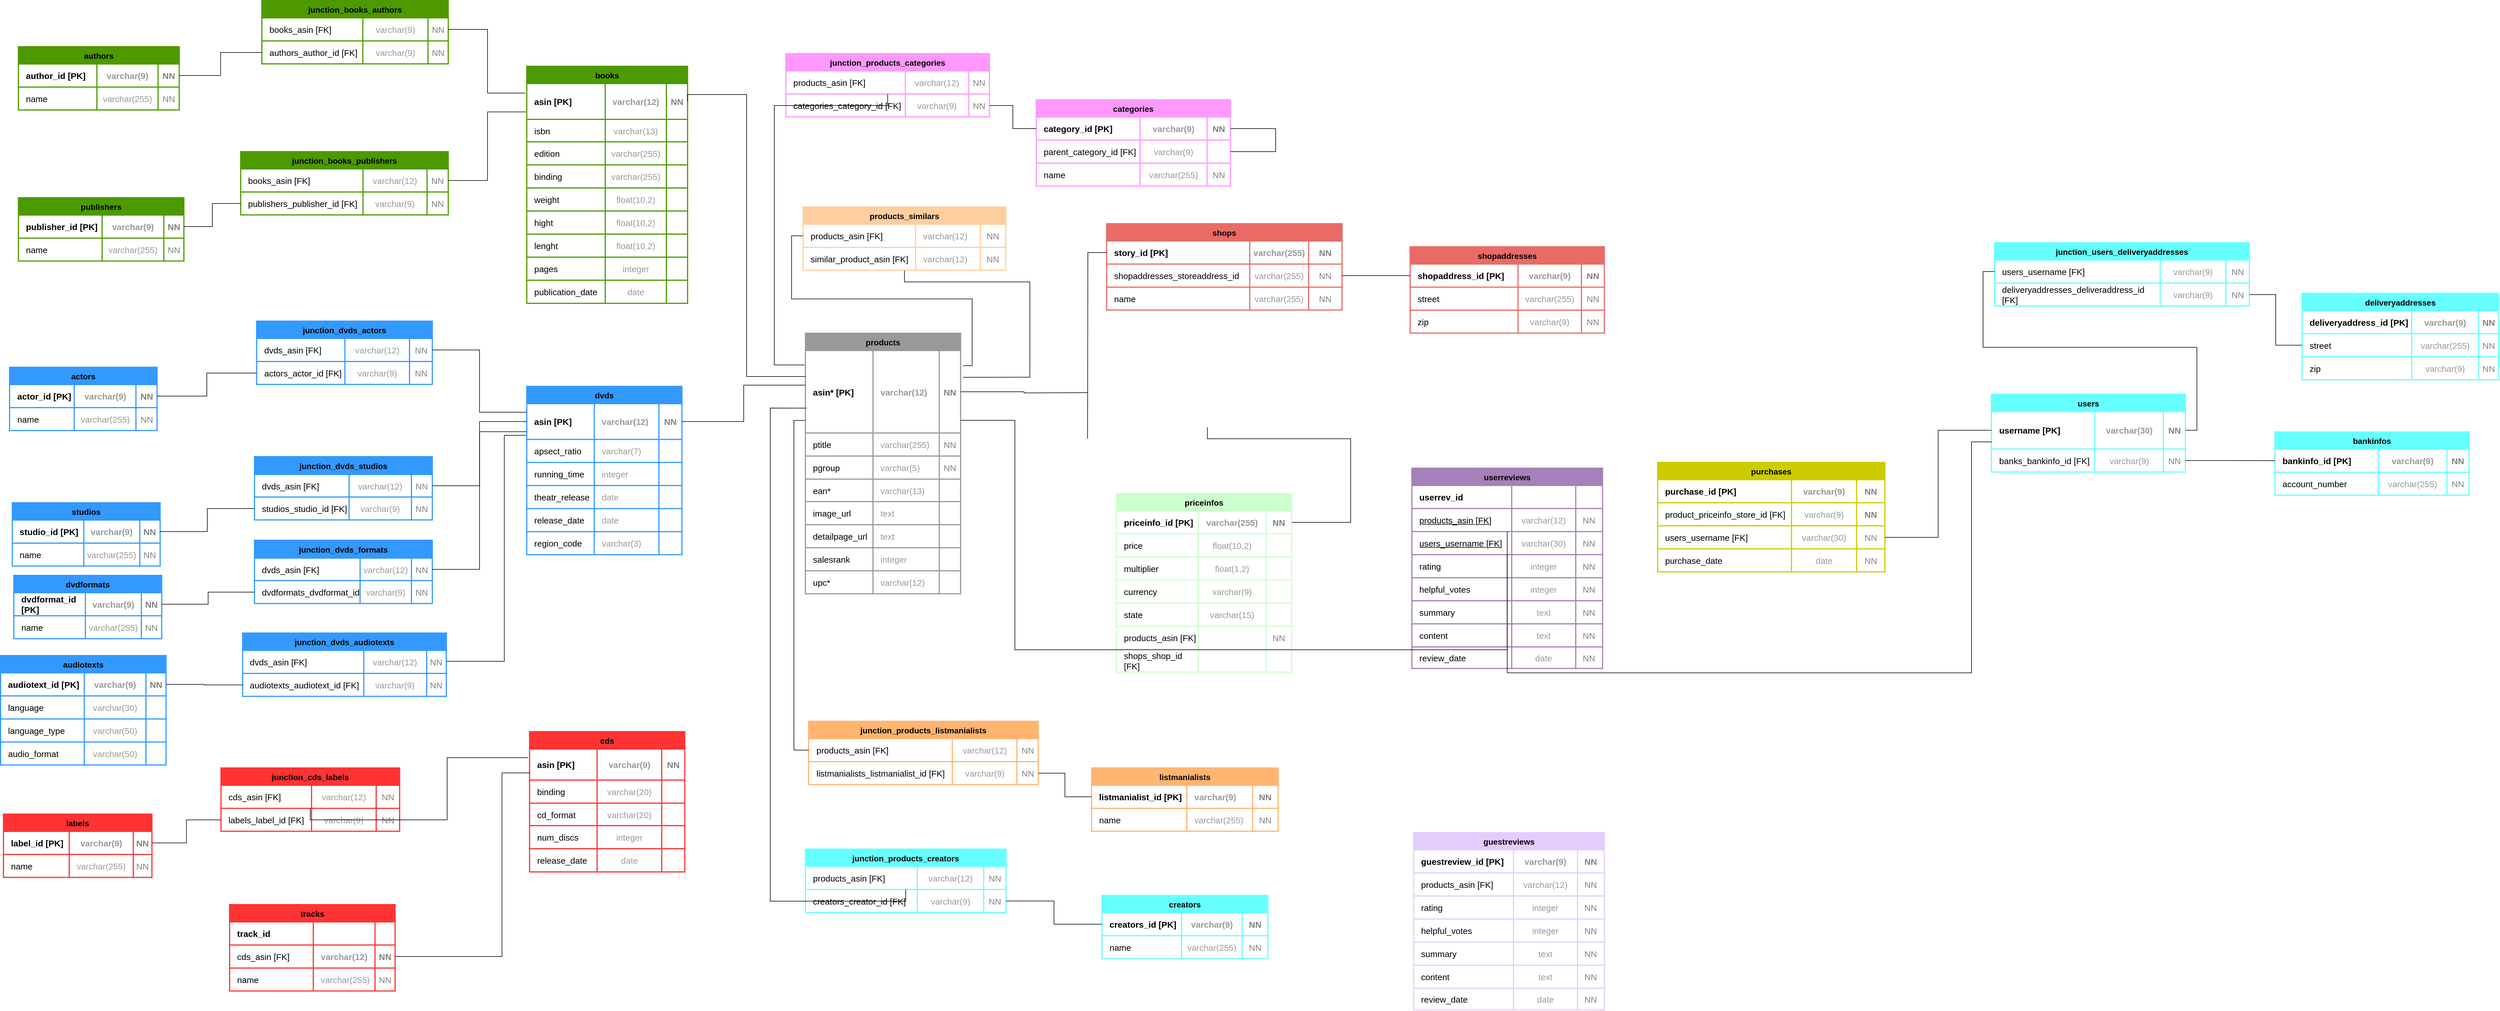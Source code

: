 <mxfile version="20.8.16" type="device"><diagram name="Page-1" id="H7u1goVPe7sZnNAeTRR-"><mxGraphModel dx="3053" dy="2723" grid="0" gridSize="10" guides="1" tooltips="1" connect="1" arrows="1" fold="1" page="0" pageScale="1" pageWidth="827" pageHeight="1169" math="0" shadow="0"><root><mxCell id="0"/><mxCell id="1" parent="0"/><mxCell id="W11QzePo44HRMqzBoG9I-1348" value="" style="group" parent="1" vertex="1" connectable="0"><mxGeometry x="469" y="392" width="310" height="210" as="geometry"/></mxCell><mxCell id="W11QzePo44HRMqzBoG9I-1370" value="products" style="shape=table;startSize=30;container=1;collapsible=0;childLayout=tableLayout;shadow=0;sketch=0;strokeColor=#999999;strokeWidth=2;fontFamily=Helvetica;fontSize=14;fillColor=#999999;html=0;fontStyle=1;swimlaneFillColor=none;" parent="1" vertex="1"><mxGeometry x="172" y="-16.0" width="268.929" height="451.928" as="geometry"/></mxCell><mxCell id="W11QzePo44HRMqzBoG9I-1383" style="shape=tableRow;horizontal=0;startSize=0;swimlaneHead=0;swimlaneBody=0;strokeColor=#999999;top=0;left=0;bottom=0;right=0;collapsible=0;dropTarget=0;fillColor=none;points=[[0,0.5],[1,0.5]];portConstraint=eastwest;shadow=0;sketch=0;strokeWidth=2;fontFamily=Helvetica;fontSize=12;html=0;swimlaneFillColor=none;" parent="W11QzePo44HRMqzBoG9I-1370" vertex="1"><mxGeometry y="30" width="268.929" height="143" as="geometry"/></mxCell><mxCell id="W11QzePo44HRMqzBoG9I-1384" value="asin* [PK]" style="shape=partialRectangle;html=1;whiteSpace=wrap;connectable=0;strokeColor=#999999;overflow=hidden;fillColor=none;top=0;left=0;bottom=0;right=0;pointerEvents=1;shadow=0;sketch=0;strokeWidth=2;fontFamily=Helvetica;fontSize=15;fontStyle=1;swimlaneFillColor=none;align=left;spacingLeft=11;" parent="W11QzePo44HRMqzBoG9I-1383" vertex="1"><mxGeometry width="117" height="143" as="geometry"><mxRectangle width="117" height="143" as="alternateBounds"/></mxGeometry></mxCell><mxCell id="W11QzePo44HRMqzBoG9I-1385" value="varchar(12)" style="shape=partialRectangle;html=1;whiteSpace=wrap;connectable=0;strokeColor=#999999;overflow=hidden;fillColor=none;top=0;left=0;bottom=0;right=0;pointerEvents=1;shadow=0;sketch=0;strokeWidth=2;fontFamily=Helvetica;fontSize=15;fontStyle=1;align=left;spacingLeft=11;swimlaneFillColor=none;fontColor=#999999;" parent="W11QzePo44HRMqzBoG9I-1383" vertex="1"><mxGeometry x="117" width="115" height="143" as="geometry"><mxRectangle width="115" height="143" as="alternateBounds"/></mxGeometry></mxCell><mxCell id="W11QzePo44HRMqzBoG9I-1397" value="NN" style="shape=partialRectangle;html=1;whiteSpace=wrap;connectable=0;strokeColor=#999999;overflow=hidden;fillColor=none;top=0;left=0;bottom=0;right=0;pointerEvents=1;shadow=0;sketch=0;strokeWidth=2;fontFamily=Helvetica;fontSize=15;fontStyle=1;align=center;fontColor=#808080;spacingLeft=0;swimlaneFillColor=none;" parent="W11QzePo44HRMqzBoG9I-1383" vertex="1"><mxGeometry x="232" width="37" height="143" as="geometry"><mxRectangle width="37" height="143" as="alternateBounds"/></mxGeometry></mxCell><mxCell id="W11QzePo44HRMqzBoG9I-1371" value="" style="shape=tableRow;horizontal=0;startSize=0;swimlaneHead=0;swimlaneBody=0;strokeColor=#999999;top=0;left=0;bottom=0;right=0;collapsible=0;dropTarget=0;fillColor=none;points=[[0,0.5],[1,0.5]];portConstraint=eastwest;shadow=0;sketch=0;strokeWidth=2;fontFamily=Helvetica;fontSize=12;html=0;swimlaneFillColor=none;" parent="W11QzePo44HRMqzBoG9I-1370" vertex="1"><mxGeometry y="173" width="268.929" height="40" as="geometry"/></mxCell><mxCell id="W11QzePo44HRMqzBoG9I-1372" value="ptitle" style="shape=partialRectangle;html=1;whiteSpace=wrap;connectable=0;strokeColor=#999999;overflow=hidden;fillColor=none;top=0;left=0;bottom=0;right=0;pointerEvents=1;shadow=0;sketch=0;strokeWidth=2;fontFamily=Helvetica;fontSize=15;fontStyle=0;swimlaneFillColor=none;align=left;spacingLeft=11;" parent="W11QzePo44HRMqzBoG9I-1371" vertex="1"><mxGeometry width="117" height="40" as="geometry"><mxRectangle width="117" height="40" as="alternateBounds"/></mxGeometry></mxCell><mxCell id="W11QzePo44HRMqzBoG9I-1386" value="varchar(255)" style="shape=partialRectangle;html=1;whiteSpace=wrap;connectable=0;strokeColor=#999999;overflow=hidden;fillColor=none;top=0;left=0;bottom=0;right=0;pointerEvents=1;shadow=0;sketch=0;strokeWidth=2;fontFamily=Helvetica;fontSize=15;align=left;spacingLeft=11;swimlaneFillColor=none;fontStyle=0;fontColor=#999999;" parent="W11QzePo44HRMqzBoG9I-1371" vertex="1"><mxGeometry x="117" width="115" height="40" as="geometry"><mxRectangle width="115" height="40" as="alternateBounds"/></mxGeometry></mxCell><mxCell id="W11QzePo44HRMqzBoG9I-1398" value="NN" style="shape=partialRectangle;html=1;whiteSpace=wrap;connectable=0;strokeColor=#999999;overflow=hidden;fillColor=none;top=0;left=0;bottom=0;right=0;pointerEvents=1;shadow=0;sketch=0;strokeWidth=2;fontFamily=Helvetica;fontSize=15;align=center;fontColor=#808080;spacingLeft=0;swimlaneFillColor=none;" parent="W11QzePo44HRMqzBoG9I-1371" vertex="1"><mxGeometry x="232" width="37" height="40" as="geometry"><mxRectangle width="37" height="40" as="alternateBounds"/></mxGeometry></mxCell><mxCell id="W11QzePo44HRMqzBoG9I-1373" value="" style="shape=tableRow;horizontal=0;startSize=0;swimlaneHead=0;swimlaneBody=0;strokeColor=#999999;top=0;left=0;bottom=0;right=0;collapsible=0;dropTarget=0;fillColor=none;points=[[0,0.5],[1,0.5]];portConstraint=eastwest;shadow=0;sketch=0;strokeWidth=2;fontFamily=Helvetica;fontSize=12;html=0;swimlaneFillColor=none;" parent="W11QzePo44HRMqzBoG9I-1370" vertex="1"><mxGeometry y="213" width="268.929" height="40" as="geometry"/></mxCell><mxCell id="W11QzePo44HRMqzBoG9I-1374" value="pgroup" style="shape=partialRectangle;html=1;whiteSpace=wrap;connectable=0;strokeColor=#999999;overflow=hidden;fillColor=none;top=0;left=0;bottom=0;right=0;pointerEvents=1;shadow=0;sketch=0;strokeWidth=1;fontFamily=Helvetica;fontSize=15;fontStyle=0;swimlaneFillColor=none;align=left;spacingLeft=11;" parent="W11QzePo44HRMqzBoG9I-1373" vertex="1"><mxGeometry width="117" height="40" as="geometry"><mxRectangle width="117" height="40" as="alternateBounds"/></mxGeometry></mxCell><mxCell id="W11QzePo44HRMqzBoG9I-1387" value="varchar(5)" style="shape=partialRectangle;html=1;whiteSpace=wrap;connectable=0;strokeColor=#999999;overflow=hidden;fillColor=none;top=0;left=0;bottom=0;right=0;pointerEvents=1;shadow=0;sketch=0;strokeWidth=2;fontFamily=Helvetica;fontSize=15;align=left;spacingLeft=11;swimlaneFillColor=none;fontStyle=0;fontColor=#999999;" parent="W11QzePo44HRMqzBoG9I-1373" vertex="1"><mxGeometry x="117" width="115" height="40" as="geometry"><mxRectangle width="115" height="40" as="alternateBounds"/></mxGeometry></mxCell><mxCell id="W11QzePo44HRMqzBoG9I-1399" value="NN" style="shape=partialRectangle;html=1;whiteSpace=wrap;connectable=0;strokeColor=#999999;overflow=hidden;fillColor=none;top=0;left=0;bottom=0;right=0;pointerEvents=1;shadow=0;sketch=0;strokeWidth=2;fontFamily=Helvetica;fontSize=15;align=center;fontColor=#808080;spacingLeft=0;swimlaneFillColor=none;" parent="W11QzePo44HRMqzBoG9I-1373" vertex="1"><mxGeometry x="232" width="37" height="40" as="geometry"><mxRectangle width="37" height="40" as="alternateBounds"/></mxGeometry></mxCell><mxCell id="W11QzePo44HRMqzBoG9I-1375" value="" style="shape=tableRow;horizontal=0;startSize=0;swimlaneHead=0;swimlaneBody=0;strokeColor=#999999;top=0;left=0;bottom=0;right=0;collapsible=0;dropTarget=0;fillColor=none;points=[[0,0.5],[1,0.5]];portConstraint=eastwest;shadow=0;sketch=0;strokeWidth=2;fontFamily=Helvetica;fontSize=12;html=0;swimlaneFillColor=none;" parent="W11QzePo44HRMqzBoG9I-1370" vertex="1"><mxGeometry y="253" width="268.929" height="39" as="geometry"/></mxCell><mxCell id="W11QzePo44HRMqzBoG9I-1376" value="ean*" style="shape=partialRectangle;html=1;whiteSpace=wrap;connectable=0;strokeColor=#999999;overflow=hidden;fillColor=none;top=0;left=0;bottom=0;right=0;pointerEvents=1;shadow=0;sketch=0;strokeWidth=1;fontFamily=Helvetica;fontSize=15;fontStyle=0;swimlaneFillColor=none;align=left;spacingLeft=11;" parent="W11QzePo44HRMqzBoG9I-1375" vertex="1"><mxGeometry width="117" height="39" as="geometry"><mxRectangle width="117" height="39" as="alternateBounds"/></mxGeometry></mxCell><mxCell id="W11QzePo44HRMqzBoG9I-1388" value="varchar(13)" style="shape=partialRectangle;html=1;whiteSpace=wrap;connectable=0;strokeColor=#999999;overflow=hidden;fillColor=none;top=0;left=0;bottom=0;right=0;pointerEvents=1;shadow=0;sketch=0;strokeWidth=2;fontFamily=Helvetica;fontSize=15;align=left;spacingLeft=11;swimlaneFillColor=none;fontStyle=0;fontColor=#999999;" parent="W11QzePo44HRMqzBoG9I-1375" vertex="1"><mxGeometry x="117" width="115" height="39" as="geometry"><mxRectangle width="115" height="39" as="alternateBounds"/></mxGeometry></mxCell><mxCell id="W11QzePo44HRMqzBoG9I-1400" value="" style="shape=partialRectangle;html=1;whiteSpace=wrap;connectable=0;strokeColor=#999999;overflow=hidden;fillColor=none;top=0;left=0;bottom=0;right=0;pointerEvents=1;shadow=0;sketch=0;strokeWidth=2;fontFamily=Helvetica;fontSize=15;align=center;fontColor=#808080;spacingLeft=0;swimlaneFillColor=none;" parent="W11QzePo44HRMqzBoG9I-1375" vertex="1"><mxGeometry x="232" width="37" height="39" as="geometry"><mxRectangle width="37" height="39" as="alternateBounds"/></mxGeometry></mxCell><mxCell id="W11QzePo44HRMqzBoG9I-1377" value="" style="shape=tableRow;horizontal=0;startSize=0;swimlaneHead=0;swimlaneBody=0;strokeColor=#999999;top=0;left=0;bottom=0;right=0;collapsible=0;dropTarget=0;fillColor=none;points=[[0,0.5],[1,0.5]];portConstraint=eastwest;shadow=0;sketch=0;strokeWidth=2;fontFamily=Helvetica;fontSize=12;html=0;swimlaneFillColor=none;" parent="W11QzePo44HRMqzBoG9I-1370" vertex="1"><mxGeometry y="292" width="268.929" height="40" as="geometry"/></mxCell><mxCell id="W11QzePo44HRMqzBoG9I-1378" value="image_url" style="shape=partialRectangle;html=1;whiteSpace=wrap;connectable=0;strokeColor=#999999;overflow=hidden;fillColor=none;top=0;left=0;bottom=0;right=0;pointerEvents=1;shadow=0;sketch=0;strokeWidth=1;fontFamily=Helvetica;fontSize=15;fontStyle=0;swimlaneFillColor=none;align=left;spacingLeft=11;" parent="W11QzePo44HRMqzBoG9I-1377" vertex="1"><mxGeometry width="117" height="40" as="geometry"><mxRectangle width="117" height="40" as="alternateBounds"/></mxGeometry></mxCell><mxCell id="W11QzePo44HRMqzBoG9I-1389" value="text" style="shape=partialRectangle;html=1;whiteSpace=wrap;connectable=0;strokeColor=#999999;overflow=hidden;fillColor=none;top=0;left=0;bottom=0;right=0;pointerEvents=1;shadow=0;sketch=0;strokeWidth=2;fontFamily=Helvetica;fontSize=15;align=left;spacingLeft=11;swimlaneFillColor=none;fontStyle=0;fontColor=#999999;" parent="W11QzePo44HRMqzBoG9I-1377" vertex="1"><mxGeometry x="117" width="115" height="40" as="geometry"><mxRectangle width="115" height="40" as="alternateBounds"/></mxGeometry></mxCell><mxCell id="W11QzePo44HRMqzBoG9I-1401" value="" style="shape=partialRectangle;html=1;whiteSpace=wrap;connectable=0;strokeColor=#999999;overflow=hidden;fillColor=none;top=0;left=0;bottom=0;right=0;pointerEvents=1;shadow=0;sketch=0;strokeWidth=2;fontFamily=Helvetica;fontSize=15;align=center;fontColor=#808080;spacingLeft=0;swimlaneFillColor=none;" parent="W11QzePo44HRMqzBoG9I-1377" vertex="1"><mxGeometry x="232" width="37" height="40" as="geometry"><mxRectangle width="37" height="40" as="alternateBounds"/></mxGeometry></mxCell><mxCell id="W11QzePo44HRMqzBoG9I-1428" style="shape=tableRow;horizontal=0;startSize=0;swimlaneHead=0;swimlaneBody=0;strokeColor=#999999;top=0;left=0;bottom=0;right=0;collapsible=0;dropTarget=0;fillColor=none;points=[[0,0.5],[1,0.5]];portConstraint=eastwest;shadow=0;sketch=0;strokeWidth=2;fontFamily=Helvetica;fontSize=12;html=0;swimlaneFillColor=none;" parent="W11QzePo44HRMqzBoG9I-1370" vertex="1"><mxGeometry y="332" width="268.929" height="40" as="geometry"/></mxCell><mxCell id="W11QzePo44HRMqzBoG9I-1429" value="detailpage_url" style="shape=partialRectangle;html=1;whiteSpace=wrap;connectable=0;strokeColor=#999999;overflow=hidden;fillColor=none;top=0;left=0;bottom=0;right=0;pointerEvents=1;shadow=0;sketch=0;strokeWidth=1;fontFamily=Helvetica;fontSize=15;fontStyle=0;swimlaneFillColor=none;align=left;spacingLeft=11;" parent="W11QzePo44HRMqzBoG9I-1428" vertex="1"><mxGeometry width="117" height="40" as="geometry"><mxRectangle width="117" height="40" as="alternateBounds"/></mxGeometry></mxCell><mxCell id="W11QzePo44HRMqzBoG9I-1430" value="text" style="shape=partialRectangle;html=1;whiteSpace=wrap;connectable=0;strokeColor=#999999;overflow=hidden;fillColor=none;top=0;left=0;bottom=0;right=0;pointerEvents=1;shadow=0;sketch=0;strokeWidth=2;fontFamily=Helvetica;fontSize=15;align=left;spacingLeft=11;swimlaneFillColor=none;fontStyle=0;fontColor=#999999;" parent="W11QzePo44HRMqzBoG9I-1428" vertex="1"><mxGeometry x="117" width="115" height="40" as="geometry"><mxRectangle width="115" height="40" as="alternateBounds"/></mxGeometry></mxCell><mxCell id="W11QzePo44HRMqzBoG9I-1431" value="" style="shape=partialRectangle;html=1;whiteSpace=wrap;connectable=0;strokeColor=#999999;overflow=hidden;fillColor=none;top=0;left=0;bottom=0;right=0;pointerEvents=1;shadow=0;sketch=0;strokeWidth=2;fontFamily=Helvetica;fontSize=15;align=center;fontColor=#808080;spacingLeft=0;swimlaneFillColor=none;" parent="W11QzePo44HRMqzBoG9I-1428" vertex="1"><mxGeometry x="232" width="37" height="40" as="geometry"><mxRectangle width="37" height="40" as="alternateBounds"/></mxGeometry></mxCell><mxCell id="W11QzePo44HRMqzBoG9I-1381" style="shape=tableRow;horizontal=0;startSize=0;swimlaneHead=0;swimlaneBody=0;strokeColor=#999999;top=0;left=0;bottom=0;right=0;collapsible=0;dropTarget=0;fillColor=none;points=[[0,0.5],[1,0.5]];portConstraint=eastwest;shadow=0;sketch=0;strokeWidth=2;fontFamily=Helvetica;fontSize=12;html=0;swimlaneFillColor=none;" parent="W11QzePo44HRMqzBoG9I-1370" vertex="1"><mxGeometry y="372" width="268.929" height="40" as="geometry"/></mxCell><mxCell id="W11QzePo44HRMqzBoG9I-1382" value="salesrank" style="shape=partialRectangle;html=1;whiteSpace=wrap;connectable=0;strokeColor=#999999;overflow=hidden;fillColor=none;top=0;left=0;bottom=0;right=0;pointerEvents=1;shadow=0;sketch=0;strokeWidth=1;fontFamily=Helvetica;fontSize=15;fontStyle=0;swimlaneFillColor=none;align=left;spacingLeft=11;" parent="W11QzePo44HRMqzBoG9I-1381" vertex="1"><mxGeometry width="117" height="40" as="geometry"><mxRectangle width="117" height="40" as="alternateBounds"/></mxGeometry></mxCell><mxCell id="W11QzePo44HRMqzBoG9I-1390" value="integer" style="shape=partialRectangle;html=1;whiteSpace=wrap;connectable=0;strokeColor=#999999;overflow=hidden;fillColor=none;top=0;left=0;bottom=0;right=0;pointerEvents=1;shadow=0;sketch=0;strokeWidth=2;fontFamily=Helvetica;fontSize=15;align=left;spacingLeft=11;swimlaneFillColor=none;fontStyle=0;fontColor=#999999;" parent="W11QzePo44HRMqzBoG9I-1381" vertex="1"><mxGeometry x="117" width="115" height="40" as="geometry"><mxRectangle width="115" height="40" as="alternateBounds"/></mxGeometry></mxCell><mxCell id="W11QzePo44HRMqzBoG9I-1402" value="" style="shape=partialRectangle;html=1;whiteSpace=wrap;connectable=0;strokeColor=#999999;overflow=hidden;fillColor=none;top=0;left=0;bottom=0;right=0;pointerEvents=1;shadow=0;sketch=0;strokeWidth=2;fontFamily=Helvetica;fontSize=15;align=center;fontColor=#808080;spacingLeft=0;swimlaneFillColor=none;" parent="W11QzePo44HRMqzBoG9I-1381" vertex="1"><mxGeometry x="232" width="37" height="40" as="geometry"><mxRectangle width="37" height="40" as="alternateBounds"/></mxGeometry></mxCell><mxCell id="W11QzePo44HRMqzBoG9I-1585" style="shape=tableRow;horizontal=0;startSize=0;swimlaneHead=0;swimlaneBody=0;strokeColor=#999999;top=0;left=0;bottom=0;right=0;collapsible=0;dropTarget=0;fillColor=none;points=[[0,0.5],[1,0.5]];portConstraint=eastwest;shadow=0;sketch=0;strokeWidth=2;fontFamily=Helvetica;fontSize=12;html=0;swimlaneFillColor=none;" parent="W11QzePo44HRMqzBoG9I-1370" vertex="1"><mxGeometry y="412" width="268.929" height="40" as="geometry"/></mxCell><mxCell id="W11QzePo44HRMqzBoG9I-1586" value="upc*" style="shape=partialRectangle;html=1;whiteSpace=wrap;connectable=0;strokeColor=#999999;overflow=hidden;fillColor=none;top=0;left=0;bottom=0;right=0;pointerEvents=1;shadow=0;sketch=0;strokeWidth=1;fontFamily=Helvetica;fontSize=15;fontStyle=0;swimlaneFillColor=none;align=left;spacingLeft=11;" parent="W11QzePo44HRMqzBoG9I-1585" vertex="1"><mxGeometry width="117" height="40" as="geometry"><mxRectangle width="117" height="40" as="alternateBounds"/></mxGeometry></mxCell><mxCell id="W11QzePo44HRMqzBoG9I-1587" value="varchar(12)" style="shape=partialRectangle;html=1;whiteSpace=wrap;connectable=0;strokeColor=#999999;overflow=hidden;fillColor=none;top=0;left=0;bottom=0;right=0;pointerEvents=1;shadow=0;sketch=0;strokeWidth=2;fontFamily=Helvetica;fontSize=15;align=left;spacingLeft=11;swimlaneFillColor=none;fontStyle=0;fontColor=#999999;" parent="W11QzePo44HRMqzBoG9I-1585" vertex="1"><mxGeometry x="117" width="115" height="40" as="geometry"><mxRectangle width="115" height="40" as="alternateBounds"/></mxGeometry></mxCell><mxCell id="W11QzePo44HRMqzBoG9I-1588" value="" style="shape=partialRectangle;html=1;whiteSpace=wrap;connectable=0;strokeColor=#999999;overflow=hidden;fillColor=none;top=0;left=0;bottom=0;right=0;pointerEvents=1;shadow=0;sketch=0;strokeWidth=2;fontFamily=Helvetica;fontSize=15;align=center;fontColor=#808080;spacingLeft=0;swimlaneFillColor=none;" parent="W11QzePo44HRMqzBoG9I-1585" vertex="1"><mxGeometry x="232" width="37" height="40" as="geometry"><mxRectangle width="37" height="40" as="alternateBounds"/></mxGeometry></mxCell><mxCell id="W11QzePo44HRMqzBoG9I-1490" value="books" style="shape=table;startSize=30;container=1;collapsible=0;childLayout=tableLayout;shadow=0;sketch=0;strokeColor=#4D9900;strokeWidth=2;fontFamily=Helvetica;fontSize=14;fillColor=#4D9900;html=0;fontStyle=1;swimlaneFillColor=none;" parent="1" vertex="1"><mxGeometry x="-311" y="-479" width="278.714" height="411.168" as="geometry"/></mxCell><mxCell id="W11QzePo44HRMqzBoG9I-1491" style="shape=tableRow;horizontal=0;startSize=0;swimlaneHead=0;swimlaneBody=0;strokeColor=#4D9900;top=0;left=0;bottom=0;right=0;collapsible=0;dropTarget=0;fillColor=none;points=[[0,0.5],[1,0.5]];portConstraint=eastwest;shadow=0;sketch=0;strokeWidth=2;fontFamily=Helvetica;fontSize=12;html=0;swimlaneFillColor=none;" parent="W11QzePo44HRMqzBoG9I-1490" vertex="1"><mxGeometry y="30" width="278.714" height="62" as="geometry"/></mxCell><mxCell id="W11QzePo44HRMqzBoG9I-1492" value="asin [PK]" style="shape=partialRectangle;html=1;whiteSpace=wrap;connectable=0;strokeColor=#4D9900;overflow=hidden;fillColor=none;top=0;left=0;bottom=0;right=0;pointerEvents=1;shadow=0;sketch=0;strokeWidth=2;fontFamily=Helvetica;fontSize=15;fontStyle=1;swimlaneFillColor=none;align=left;spacingLeft=11;" parent="W11QzePo44HRMqzBoG9I-1491" vertex="1"><mxGeometry width="136" height="62" as="geometry"><mxRectangle width="136" height="62" as="alternateBounds"/></mxGeometry></mxCell><mxCell id="W11QzePo44HRMqzBoG9I-1493" value="varchar(12)" style="shape=partialRectangle;html=1;whiteSpace=wrap;connectable=0;strokeColor=#4D9900;overflow=hidden;fillColor=none;top=0;left=0;bottom=0;right=0;pointerEvents=1;shadow=0;sketch=0;strokeWidth=2;fontFamily=Helvetica;fontSize=15;fontStyle=1;align=center;spacingLeft=0;swimlaneFillColor=none;fontColor=#999999;" parent="W11QzePo44HRMqzBoG9I-1491" vertex="1"><mxGeometry x="136" width="106" height="62" as="geometry"><mxRectangle width="106" height="62" as="alternateBounds"/></mxGeometry></mxCell><mxCell id="W11QzePo44HRMqzBoG9I-1494" value="NN" style="shape=partialRectangle;html=1;whiteSpace=wrap;connectable=0;strokeColor=#4D9900;overflow=hidden;fillColor=none;top=0;left=0;bottom=0;right=0;pointerEvents=1;shadow=0;sketch=0;strokeWidth=2;fontFamily=Helvetica;fontSize=15;fontStyle=1;align=center;fontColor=#808080;spacingLeft=0;swimlaneFillColor=none;" parent="W11QzePo44HRMqzBoG9I-1491" vertex="1"><mxGeometry x="242" width="37" height="62" as="geometry"><mxRectangle width="37" height="62" as="alternateBounds"/></mxGeometry></mxCell><mxCell id="W11QzePo44HRMqzBoG9I-1495" value="" style="shape=tableRow;horizontal=0;startSize=0;swimlaneHead=0;swimlaneBody=0;strokeColor=#4D9900;top=0;left=0;bottom=0;right=0;collapsible=0;dropTarget=0;fillColor=none;points=[[0,0.5],[1,0.5]];portConstraint=eastwest;shadow=0;sketch=0;strokeWidth=2;fontFamily=Helvetica;fontSize=12;html=0;swimlaneFillColor=none;" parent="W11QzePo44HRMqzBoG9I-1490" vertex="1"><mxGeometry y="92" width="278.714" height="39" as="geometry"/></mxCell><mxCell id="W11QzePo44HRMqzBoG9I-1496" value="isbn" style="shape=partialRectangle;html=1;whiteSpace=wrap;connectable=0;strokeColor=#4D9900;overflow=hidden;fillColor=none;top=0;left=0;bottom=0;right=0;pointerEvents=1;shadow=0;sketch=0;strokeWidth=2;fontFamily=Helvetica;fontSize=15;fontStyle=0;swimlaneFillColor=none;align=left;spacingLeft=11;" parent="W11QzePo44HRMqzBoG9I-1495" vertex="1"><mxGeometry width="136" height="39" as="geometry"><mxRectangle width="136" height="39" as="alternateBounds"/></mxGeometry></mxCell><mxCell id="W11QzePo44HRMqzBoG9I-1497" value="varchar(13)" style="shape=partialRectangle;html=1;whiteSpace=wrap;connectable=0;strokeColor=#4D9900;overflow=hidden;fillColor=none;top=0;left=0;bottom=0;right=0;pointerEvents=1;shadow=0;sketch=0;strokeWidth=2;fontFamily=Helvetica;fontSize=15;align=center;spacingLeft=0;swimlaneFillColor=none;fontStyle=0;fontColor=#999999;" parent="W11QzePo44HRMqzBoG9I-1495" vertex="1"><mxGeometry x="136" width="106" height="39" as="geometry"><mxRectangle width="106" height="39" as="alternateBounds"/></mxGeometry></mxCell><mxCell id="W11QzePo44HRMqzBoG9I-1498" value="" style="shape=partialRectangle;html=1;whiteSpace=wrap;connectable=0;strokeColor=#4D9900;overflow=hidden;fillColor=none;top=0;left=0;bottom=0;right=0;pointerEvents=1;shadow=0;sketch=0;strokeWidth=2;fontFamily=Helvetica;fontSize=15;align=center;fontColor=#808080;spacingLeft=0;swimlaneFillColor=none;" parent="W11QzePo44HRMqzBoG9I-1495" vertex="1"><mxGeometry x="242" width="37" height="39" as="geometry"><mxRectangle width="37" height="39" as="alternateBounds"/></mxGeometry></mxCell><mxCell id="W11QzePo44HRMqzBoG9I-1499" value="" style="shape=tableRow;horizontal=0;startSize=0;swimlaneHead=0;swimlaneBody=0;strokeColor=#4D9900;top=0;left=0;bottom=0;right=0;collapsible=0;dropTarget=0;fillColor=none;points=[[0,0.5],[1,0.5]];portConstraint=eastwest;shadow=0;sketch=0;strokeWidth=2;fontFamily=Helvetica;fontSize=12;html=0;swimlaneFillColor=none;" parent="W11QzePo44HRMqzBoG9I-1490" vertex="1"><mxGeometry y="131" width="278.714" height="40" as="geometry"/></mxCell><mxCell id="W11QzePo44HRMqzBoG9I-1500" value="edition" style="shape=partialRectangle;html=1;whiteSpace=wrap;connectable=0;strokeColor=#4D9900;overflow=hidden;fillColor=none;top=0;left=0;bottom=0;right=0;pointerEvents=1;shadow=0;sketch=0;strokeWidth=1;fontFamily=Helvetica;fontSize=15;fontStyle=0;swimlaneFillColor=none;align=left;spacingLeft=11;" parent="W11QzePo44HRMqzBoG9I-1499" vertex="1"><mxGeometry width="136" height="40" as="geometry"><mxRectangle width="136" height="40" as="alternateBounds"/></mxGeometry></mxCell><mxCell id="W11QzePo44HRMqzBoG9I-1501" value="varchar(255)" style="shape=partialRectangle;html=1;whiteSpace=wrap;connectable=0;strokeColor=#4D9900;overflow=hidden;fillColor=none;top=0;left=0;bottom=0;right=0;pointerEvents=1;shadow=0;sketch=0;strokeWidth=2;fontFamily=Helvetica;fontSize=15;align=center;spacingLeft=0;swimlaneFillColor=none;fontStyle=0;fontColor=#999999;" parent="W11QzePo44HRMqzBoG9I-1499" vertex="1"><mxGeometry x="136" width="106" height="40" as="geometry"><mxRectangle width="106" height="40" as="alternateBounds"/></mxGeometry></mxCell><mxCell id="W11QzePo44HRMqzBoG9I-1502" value="" style="shape=partialRectangle;html=1;whiteSpace=wrap;connectable=0;strokeColor=#4D9900;overflow=hidden;fillColor=none;top=0;left=0;bottom=0;right=0;pointerEvents=1;shadow=0;sketch=0;strokeWidth=2;fontFamily=Helvetica;fontSize=15;align=center;fontColor=#808080;spacingLeft=0;swimlaneFillColor=none;" parent="W11QzePo44HRMqzBoG9I-1499" vertex="1"><mxGeometry x="242" width="37" height="40" as="geometry"><mxRectangle width="37" height="40" as="alternateBounds"/></mxGeometry></mxCell><mxCell id="W11QzePo44HRMqzBoG9I-1503" value="" style="shape=tableRow;horizontal=0;startSize=0;swimlaneHead=0;swimlaneBody=0;strokeColor=#4D9900;top=0;left=0;bottom=0;right=0;collapsible=0;dropTarget=0;fillColor=none;points=[[0,0.5],[1,0.5]];portConstraint=eastwest;shadow=0;sketch=0;strokeWidth=2;fontFamily=Helvetica;fontSize=12;html=0;swimlaneFillColor=none;" parent="W11QzePo44HRMqzBoG9I-1490" vertex="1"><mxGeometry y="171" width="278.714" height="40" as="geometry"/></mxCell><mxCell id="W11QzePo44HRMqzBoG9I-1504" value="binding" style="shape=partialRectangle;html=1;whiteSpace=wrap;connectable=0;strokeColor=#4D9900;overflow=hidden;fillColor=none;top=0;left=0;bottom=0;right=0;pointerEvents=1;shadow=0;sketch=0;strokeWidth=1;fontFamily=Helvetica;fontSize=15;fontStyle=0;swimlaneFillColor=none;align=left;spacingLeft=11;" parent="W11QzePo44HRMqzBoG9I-1503" vertex="1"><mxGeometry width="136" height="40" as="geometry"><mxRectangle width="136" height="40" as="alternateBounds"/></mxGeometry></mxCell><mxCell id="W11QzePo44HRMqzBoG9I-1505" value="varchar(255)" style="shape=partialRectangle;html=1;whiteSpace=wrap;connectable=0;strokeColor=#4D9900;overflow=hidden;fillColor=none;top=0;left=0;bottom=0;right=0;pointerEvents=1;shadow=0;sketch=0;strokeWidth=2;fontFamily=Helvetica;fontSize=15;align=center;spacingLeft=0;swimlaneFillColor=none;fontStyle=0;fontColor=#999999;" parent="W11QzePo44HRMqzBoG9I-1503" vertex="1"><mxGeometry x="136" width="106" height="40" as="geometry"><mxRectangle width="106" height="40" as="alternateBounds"/></mxGeometry></mxCell><mxCell id="W11QzePo44HRMqzBoG9I-1506" value="" style="shape=partialRectangle;html=1;whiteSpace=wrap;connectable=0;strokeColor=#4D9900;overflow=hidden;fillColor=none;top=0;left=0;bottom=0;right=0;pointerEvents=1;shadow=0;sketch=0;strokeWidth=2;fontFamily=Helvetica;fontSize=15;align=center;fontColor=#808080;spacingLeft=0;swimlaneFillColor=none;" parent="W11QzePo44HRMqzBoG9I-1503" vertex="1"><mxGeometry x="242" width="37" height="40" as="geometry"><mxRectangle width="37" height="40" as="alternateBounds"/></mxGeometry></mxCell><mxCell id="W11QzePo44HRMqzBoG9I-1507" value="" style="shape=tableRow;horizontal=0;startSize=0;swimlaneHead=0;swimlaneBody=0;strokeColor=#4D9900;top=0;left=0;bottom=0;right=0;collapsible=0;dropTarget=0;fillColor=none;points=[[0,0.5],[1,0.5]];portConstraint=eastwest;shadow=0;sketch=0;strokeWidth=2;fontFamily=Helvetica;fontSize=12;html=0;swimlaneFillColor=none;" parent="W11QzePo44HRMqzBoG9I-1490" vertex="1"><mxGeometry y="211" width="278.714" height="40" as="geometry"/></mxCell><mxCell id="W11QzePo44HRMqzBoG9I-1508" value="weight" style="shape=partialRectangle;html=1;whiteSpace=wrap;connectable=0;strokeColor=#4D9900;overflow=hidden;fillColor=none;top=0;left=0;bottom=0;right=0;pointerEvents=1;shadow=0;sketch=0;strokeWidth=1;fontFamily=Helvetica;fontSize=15;fontStyle=0;swimlaneFillColor=none;align=left;spacingLeft=11;" parent="W11QzePo44HRMqzBoG9I-1507" vertex="1"><mxGeometry width="136" height="40" as="geometry"><mxRectangle width="136" height="40" as="alternateBounds"/></mxGeometry></mxCell><mxCell id="W11QzePo44HRMqzBoG9I-1509" value="float(10,2)" style="shape=partialRectangle;html=1;whiteSpace=wrap;connectable=0;strokeColor=#4D9900;overflow=hidden;fillColor=none;top=0;left=0;bottom=0;right=0;pointerEvents=1;shadow=0;sketch=0;strokeWidth=2;fontFamily=Helvetica;fontSize=15;align=center;spacingLeft=0;swimlaneFillColor=none;fontStyle=0;fontColor=#999999;" parent="W11QzePo44HRMqzBoG9I-1507" vertex="1"><mxGeometry x="136" width="106" height="40" as="geometry"><mxRectangle width="106" height="40" as="alternateBounds"/></mxGeometry></mxCell><mxCell id="W11QzePo44HRMqzBoG9I-1510" value="" style="shape=partialRectangle;html=1;whiteSpace=wrap;connectable=0;strokeColor=#4D9900;overflow=hidden;fillColor=none;top=0;left=0;bottom=0;right=0;pointerEvents=1;shadow=0;sketch=0;strokeWidth=2;fontFamily=Helvetica;fontSize=15;align=center;fontColor=#808080;spacingLeft=0;swimlaneFillColor=none;" parent="W11QzePo44HRMqzBoG9I-1507" vertex="1"><mxGeometry x="242" width="37" height="40" as="geometry"><mxRectangle width="37" height="40" as="alternateBounds"/></mxGeometry></mxCell><mxCell id="W11QzePo44HRMqzBoG9I-1511" style="shape=tableRow;horizontal=0;startSize=0;swimlaneHead=0;swimlaneBody=0;strokeColor=#4D9900;top=0;left=0;bottom=0;right=0;collapsible=0;dropTarget=0;fillColor=none;points=[[0,0.5],[1,0.5]];portConstraint=eastwest;shadow=0;sketch=0;strokeWidth=2;fontFamily=Helvetica;fontSize=12;html=0;swimlaneFillColor=none;" parent="W11QzePo44HRMqzBoG9I-1490" vertex="1"><mxGeometry y="251" width="278.714" height="40" as="geometry"/></mxCell><mxCell id="W11QzePo44HRMqzBoG9I-1512" value="hight" style="shape=partialRectangle;html=1;whiteSpace=wrap;connectable=0;strokeColor=#4D9900;overflow=hidden;fillColor=none;top=0;left=0;bottom=0;right=0;pointerEvents=1;shadow=0;sketch=0;strokeWidth=1;fontFamily=Helvetica;fontSize=15;fontStyle=0;swimlaneFillColor=none;align=left;spacingLeft=11;" parent="W11QzePo44HRMqzBoG9I-1511" vertex="1"><mxGeometry width="136" height="40" as="geometry"><mxRectangle width="136" height="40" as="alternateBounds"/></mxGeometry></mxCell><mxCell id="W11QzePo44HRMqzBoG9I-1513" value="float(10,2)" style="shape=partialRectangle;html=1;whiteSpace=wrap;connectable=0;strokeColor=#4D9900;overflow=hidden;fillColor=none;top=0;left=0;bottom=0;right=0;pointerEvents=1;shadow=0;sketch=0;strokeWidth=2;fontFamily=Helvetica;fontSize=15;align=center;spacingLeft=0;swimlaneFillColor=none;fontStyle=0;fontColor=#999999;" parent="W11QzePo44HRMqzBoG9I-1511" vertex="1"><mxGeometry x="136" width="106" height="40" as="geometry"><mxRectangle width="106" height="40" as="alternateBounds"/></mxGeometry></mxCell><mxCell id="W11QzePo44HRMqzBoG9I-1514" value="" style="shape=partialRectangle;html=1;whiteSpace=wrap;connectable=0;strokeColor=#4D9900;overflow=hidden;fillColor=none;top=0;left=0;bottom=0;right=0;pointerEvents=1;shadow=0;sketch=0;strokeWidth=2;fontFamily=Helvetica;fontSize=15;align=center;fontColor=#808080;spacingLeft=0;swimlaneFillColor=none;" parent="W11QzePo44HRMqzBoG9I-1511" vertex="1"><mxGeometry x="242" width="37" height="40" as="geometry"><mxRectangle width="37" height="40" as="alternateBounds"/></mxGeometry></mxCell><mxCell id="W11QzePo44HRMqzBoG9I-1515" style="shape=tableRow;horizontal=0;startSize=0;swimlaneHead=0;swimlaneBody=0;strokeColor=#4D9900;top=0;left=0;bottom=0;right=0;collapsible=0;dropTarget=0;fillColor=none;points=[[0,0.5],[1,0.5]];portConstraint=eastwest;shadow=0;sketch=0;strokeWidth=2;fontFamily=Helvetica;fontSize=12;html=0;swimlaneFillColor=none;" parent="W11QzePo44HRMqzBoG9I-1490" vertex="1"><mxGeometry y="291" width="278.714" height="40" as="geometry"/></mxCell><mxCell id="W11QzePo44HRMqzBoG9I-1516" value="lenght" style="shape=partialRectangle;html=1;whiteSpace=wrap;connectable=0;strokeColor=#4D9900;overflow=hidden;fillColor=none;top=0;left=0;bottom=0;right=0;pointerEvents=1;shadow=0;sketch=0;strokeWidth=1;fontFamily=Helvetica;fontSize=15;fontStyle=0;swimlaneFillColor=none;align=left;spacingLeft=11;" parent="W11QzePo44HRMqzBoG9I-1515" vertex="1"><mxGeometry width="136" height="40" as="geometry"><mxRectangle width="136" height="40" as="alternateBounds"/></mxGeometry></mxCell><mxCell id="W11QzePo44HRMqzBoG9I-1517" value="float(10,2)" style="shape=partialRectangle;html=1;whiteSpace=wrap;connectable=0;strokeColor=#4D9900;overflow=hidden;fillColor=none;top=0;left=0;bottom=0;right=0;pointerEvents=1;shadow=0;sketch=0;strokeWidth=2;fontFamily=Helvetica;fontSize=15;align=center;spacingLeft=0;swimlaneFillColor=none;fontStyle=0;fontColor=#999999;" parent="W11QzePo44HRMqzBoG9I-1515" vertex="1"><mxGeometry x="136" width="106" height="40" as="geometry"><mxRectangle width="106" height="40" as="alternateBounds"/></mxGeometry></mxCell><mxCell id="W11QzePo44HRMqzBoG9I-1518" value="" style="shape=partialRectangle;html=1;whiteSpace=wrap;connectable=0;strokeColor=#4D9900;overflow=hidden;fillColor=none;top=0;left=0;bottom=0;right=0;pointerEvents=1;shadow=0;sketch=0;strokeWidth=2;fontFamily=Helvetica;fontSize=15;align=center;fontColor=#808080;spacingLeft=0;swimlaneFillColor=none;" parent="W11QzePo44HRMqzBoG9I-1515" vertex="1"><mxGeometry x="242" width="37" height="40" as="geometry"><mxRectangle width="37" height="40" as="alternateBounds"/></mxGeometry></mxCell><mxCell id="W11QzePo44HRMqzBoG9I-1577" style="shape=tableRow;horizontal=0;startSize=0;swimlaneHead=0;swimlaneBody=0;strokeColor=#4D9900;top=0;left=0;bottom=0;right=0;collapsible=0;dropTarget=0;fillColor=none;points=[[0,0.5],[1,0.5]];portConstraint=eastwest;shadow=0;sketch=0;strokeWidth=2;fontFamily=Helvetica;fontSize=12;html=0;swimlaneFillColor=none;" parent="W11QzePo44HRMqzBoG9I-1490" vertex="1"><mxGeometry y="331" width="278.714" height="40" as="geometry"/></mxCell><mxCell id="W11QzePo44HRMqzBoG9I-1578" value="pages" style="shape=partialRectangle;html=1;whiteSpace=wrap;connectable=0;strokeColor=#4D9900;overflow=hidden;fillColor=none;top=0;left=0;bottom=0;right=0;pointerEvents=1;shadow=0;sketch=0;strokeWidth=1;fontFamily=Helvetica;fontSize=15;fontStyle=0;swimlaneFillColor=none;align=left;spacingLeft=11;" parent="W11QzePo44HRMqzBoG9I-1577" vertex="1"><mxGeometry width="136" height="40" as="geometry"><mxRectangle width="136" height="40" as="alternateBounds"/></mxGeometry></mxCell><mxCell id="W11QzePo44HRMqzBoG9I-1579" value="integer" style="shape=partialRectangle;html=1;whiteSpace=wrap;connectable=0;strokeColor=#4D9900;overflow=hidden;fillColor=none;top=0;left=0;bottom=0;right=0;pointerEvents=1;shadow=0;sketch=0;strokeWidth=2;fontFamily=Helvetica;fontSize=15;align=center;spacingLeft=0;swimlaneFillColor=none;fontStyle=0;fontColor=#999999;" parent="W11QzePo44HRMqzBoG9I-1577" vertex="1"><mxGeometry x="136" width="106" height="40" as="geometry"><mxRectangle width="106" height="40" as="alternateBounds"/></mxGeometry></mxCell><mxCell id="W11QzePo44HRMqzBoG9I-1580" value="" style="shape=partialRectangle;html=1;whiteSpace=wrap;connectable=0;strokeColor=#4D9900;overflow=hidden;fillColor=none;top=0;left=0;bottom=0;right=0;pointerEvents=1;shadow=0;sketch=0;strokeWidth=2;fontFamily=Helvetica;fontSize=15;align=center;fontColor=#808080;spacingLeft=0;swimlaneFillColor=none;" parent="W11QzePo44HRMqzBoG9I-1577" vertex="1"><mxGeometry x="242" width="37" height="40" as="geometry"><mxRectangle width="37" height="40" as="alternateBounds"/></mxGeometry></mxCell><mxCell id="W11QzePo44HRMqzBoG9I-1581" style="shape=tableRow;horizontal=0;startSize=0;swimlaneHead=0;swimlaneBody=0;strokeColor=#4D9900;top=0;left=0;bottom=0;right=0;collapsible=0;dropTarget=0;fillColor=none;points=[[0,0.5],[1,0.5]];portConstraint=eastwest;shadow=0;sketch=0;strokeWidth=2;fontFamily=Helvetica;fontSize=12;html=0;swimlaneFillColor=none;" parent="W11QzePo44HRMqzBoG9I-1490" vertex="1"><mxGeometry y="371" width="278.714" height="40" as="geometry"/></mxCell><mxCell id="W11QzePo44HRMqzBoG9I-1582" value="publication_date" style="shape=partialRectangle;html=1;whiteSpace=wrap;connectable=0;strokeColor=#4D9900;overflow=hidden;fillColor=none;top=0;left=0;bottom=0;right=0;pointerEvents=1;shadow=0;sketch=0;strokeWidth=1;fontFamily=Helvetica;fontSize=15;fontStyle=0;swimlaneFillColor=none;align=left;spacingLeft=11;" parent="W11QzePo44HRMqzBoG9I-1581" vertex="1"><mxGeometry width="136" height="40" as="geometry"><mxRectangle width="136" height="40" as="alternateBounds"/></mxGeometry></mxCell><mxCell id="W11QzePo44HRMqzBoG9I-1583" value="date" style="shape=partialRectangle;html=1;whiteSpace=wrap;connectable=0;strokeColor=#4D9900;overflow=hidden;fillColor=none;top=0;left=0;bottom=0;right=0;pointerEvents=1;shadow=0;sketch=0;strokeWidth=2;fontFamily=Helvetica;fontSize=15;align=center;spacingLeft=0;swimlaneFillColor=none;fontStyle=0;fontColor=#999999;" parent="W11QzePo44HRMqzBoG9I-1581" vertex="1"><mxGeometry x="136" width="106" height="40" as="geometry"><mxRectangle width="106" height="40" as="alternateBounds"/></mxGeometry></mxCell><mxCell id="W11QzePo44HRMqzBoG9I-1584" value="" style="shape=partialRectangle;html=1;whiteSpace=wrap;connectable=0;strokeColor=#4D9900;overflow=hidden;fillColor=none;top=0;left=0;bottom=0;right=0;pointerEvents=1;shadow=0;sketch=0;strokeWidth=2;fontFamily=Helvetica;fontSize=15;align=center;fontColor=#808080;spacingLeft=0;swimlaneFillColor=none;" parent="W11QzePo44HRMqzBoG9I-1581" vertex="1"><mxGeometry x="242" width="37" height="40" as="geometry"><mxRectangle width="37" height="40" as="alternateBounds"/></mxGeometry></mxCell><mxCell id="W11QzePo44HRMqzBoG9I-1519" value="dvds" style="shape=table;startSize=30;container=1;collapsible=0;childLayout=tableLayout;shadow=0;sketch=0;strokeColor=#3399FF;strokeWidth=2;fontFamily=Helvetica;fontSize=14;fillColor=#3399FF;html=0;fontStyle=1;swimlaneFillColor=none;" parent="1" vertex="1"><mxGeometry x="-311" y="76.11" width="268.929" height="292.02" as="geometry"/></mxCell><mxCell id="W11QzePo44HRMqzBoG9I-1520" style="shape=tableRow;horizontal=0;startSize=0;swimlaneHead=0;swimlaneBody=0;strokeColor=#3399FF;top=0;left=0;bottom=0;right=0;collapsible=0;dropTarget=0;fillColor=none;points=[[0,0.5],[1,0.5]];portConstraint=eastwest;shadow=0;sketch=0;strokeWidth=2;fontFamily=Helvetica;fontSize=12;html=0;swimlaneFillColor=none;" parent="W11QzePo44HRMqzBoG9I-1519" vertex="1"><mxGeometry y="30" width="268.929" height="62" as="geometry"/></mxCell><mxCell id="W11QzePo44HRMqzBoG9I-1521" value="asin [PK]" style="shape=partialRectangle;html=1;whiteSpace=wrap;connectable=0;strokeColor=#3399FF;overflow=hidden;fillColor=none;top=0;left=0;bottom=0;right=0;pointerEvents=1;shadow=0;sketch=0;strokeWidth=2;fontFamily=Helvetica;fontSize=15;fontStyle=1;swimlaneFillColor=none;align=left;spacingLeft=11;" parent="W11QzePo44HRMqzBoG9I-1520" vertex="1"><mxGeometry width="117" height="62" as="geometry"><mxRectangle width="117" height="62" as="alternateBounds"/></mxGeometry></mxCell><mxCell id="W11QzePo44HRMqzBoG9I-1522" value="varchar(12)" style="shape=partialRectangle;html=1;whiteSpace=wrap;connectable=0;strokeColor=#3399FF;overflow=hidden;fillColor=none;top=0;left=0;bottom=0;right=0;pointerEvents=1;shadow=0;sketch=0;strokeWidth=2;fontFamily=Helvetica;fontSize=15;fontStyle=1;align=left;spacingLeft=11;swimlaneFillColor=none;fontColor=#999999;" parent="W11QzePo44HRMqzBoG9I-1520" vertex="1"><mxGeometry x="117" width="112" height="62" as="geometry"><mxRectangle width="112" height="62" as="alternateBounds"/></mxGeometry></mxCell><mxCell id="W11QzePo44HRMqzBoG9I-1523" value="NN" style="shape=partialRectangle;html=1;whiteSpace=wrap;connectable=0;strokeColor=#3399FF;overflow=hidden;fillColor=none;top=0;left=0;bottom=0;right=0;pointerEvents=1;shadow=0;sketch=0;strokeWidth=2;fontFamily=Helvetica;fontSize=15;fontStyle=1;align=center;fontColor=#808080;spacingLeft=0;swimlaneFillColor=none;" parent="W11QzePo44HRMqzBoG9I-1520" vertex="1"><mxGeometry x="229" width="40" height="62" as="geometry"><mxRectangle width="40" height="62" as="alternateBounds"/></mxGeometry></mxCell><mxCell id="W11QzePo44HRMqzBoG9I-1528" value="" style="shape=tableRow;horizontal=0;startSize=0;swimlaneHead=0;swimlaneBody=0;strokeColor=#3399FF;top=0;left=0;bottom=0;right=0;collapsible=0;dropTarget=0;fillColor=none;points=[[0,0.5],[1,0.5]];portConstraint=eastwest;shadow=0;sketch=0;strokeWidth=2;fontFamily=Helvetica;fontSize=12;html=0;swimlaneFillColor=none;" parent="W11QzePo44HRMqzBoG9I-1519" vertex="1"><mxGeometry y="92" width="268.929" height="40" as="geometry"/></mxCell><mxCell id="W11QzePo44HRMqzBoG9I-1529" value="apsect_ratio" style="shape=partialRectangle;html=1;whiteSpace=wrap;connectable=0;strokeColor=#3399FF;overflow=hidden;fillColor=none;top=0;left=0;bottom=0;right=0;pointerEvents=1;shadow=0;sketch=0;strokeWidth=1;fontFamily=Helvetica;fontSize=15;fontStyle=0;swimlaneFillColor=none;align=left;spacingLeft=11;" parent="W11QzePo44HRMqzBoG9I-1528" vertex="1"><mxGeometry width="117" height="40" as="geometry"><mxRectangle width="117" height="40" as="alternateBounds"/></mxGeometry></mxCell><mxCell id="W11QzePo44HRMqzBoG9I-1530" value="varchar(7)" style="shape=partialRectangle;html=1;whiteSpace=wrap;connectable=0;strokeColor=#3399FF;overflow=hidden;fillColor=none;top=0;left=0;bottom=0;right=0;pointerEvents=1;shadow=0;sketch=0;strokeWidth=2;fontFamily=Helvetica;fontSize=15;align=left;spacingLeft=11;swimlaneFillColor=none;fontStyle=0;fontColor=#999999;" parent="W11QzePo44HRMqzBoG9I-1528" vertex="1"><mxGeometry x="117" width="112" height="40" as="geometry"><mxRectangle width="112" height="40" as="alternateBounds"/></mxGeometry></mxCell><mxCell id="W11QzePo44HRMqzBoG9I-1531" value="" style="shape=partialRectangle;html=1;whiteSpace=wrap;connectable=0;strokeColor=#3399FF;overflow=hidden;fillColor=none;top=0;left=0;bottom=0;right=0;pointerEvents=1;shadow=0;sketch=0;strokeWidth=2;fontFamily=Helvetica;fontSize=15;align=center;fontColor=#808080;spacingLeft=0;swimlaneFillColor=none;" parent="W11QzePo44HRMqzBoG9I-1528" vertex="1"><mxGeometry x="229" width="40" height="40" as="geometry"><mxRectangle width="40" height="40" as="alternateBounds"/></mxGeometry></mxCell><mxCell id="W11QzePo44HRMqzBoG9I-1595" style="shape=tableRow;horizontal=0;startSize=0;swimlaneHead=0;swimlaneBody=0;strokeColor=#3399FF;top=0;left=0;bottom=0;right=0;collapsible=0;dropTarget=0;fillColor=none;points=[[0,0.5],[1,0.5]];portConstraint=eastwest;shadow=0;sketch=0;strokeWidth=2;fontFamily=Helvetica;fontSize=12;html=0;swimlaneFillColor=none;" parent="W11QzePo44HRMqzBoG9I-1519" vertex="1"><mxGeometry y="132" width="268.929" height="40" as="geometry"/></mxCell><mxCell id="W11QzePo44HRMqzBoG9I-1596" value="running_time" style="shape=partialRectangle;html=1;whiteSpace=wrap;connectable=0;strokeColor=#3399FF;overflow=hidden;fillColor=none;top=0;left=0;bottom=0;right=0;pointerEvents=1;shadow=0;sketch=0;strokeWidth=1;fontFamily=Helvetica;fontSize=15;fontStyle=0;swimlaneFillColor=none;align=left;spacingLeft=11;" parent="W11QzePo44HRMqzBoG9I-1595" vertex="1"><mxGeometry width="117" height="40" as="geometry"><mxRectangle width="117" height="40" as="alternateBounds"/></mxGeometry></mxCell><mxCell id="W11QzePo44HRMqzBoG9I-1597" value="integer" style="shape=partialRectangle;html=1;whiteSpace=wrap;connectable=0;strokeColor=#3399FF;overflow=hidden;fillColor=none;top=0;left=0;bottom=0;right=0;pointerEvents=1;shadow=0;sketch=0;strokeWidth=2;fontFamily=Helvetica;fontSize=15;align=left;spacingLeft=11;swimlaneFillColor=none;fontStyle=0;fontColor=#999999;" parent="W11QzePo44HRMqzBoG9I-1595" vertex="1"><mxGeometry x="117" width="112" height="40" as="geometry"><mxRectangle width="112" height="40" as="alternateBounds"/></mxGeometry></mxCell><mxCell id="W11QzePo44HRMqzBoG9I-1598" style="shape=partialRectangle;html=1;whiteSpace=wrap;connectable=0;strokeColor=#3399FF;overflow=hidden;fillColor=none;top=0;left=0;bottom=0;right=0;pointerEvents=1;shadow=0;sketch=0;strokeWidth=2;fontFamily=Helvetica;fontSize=15;align=center;fontColor=#808080;spacingLeft=0;swimlaneFillColor=none;" parent="W11QzePo44HRMqzBoG9I-1595" vertex="1"><mxGeometry x="229" width="40" height="40" as="geometry"><mxRectangle width="40" height="40" as="alternateBounds"/></mxGeometry></mxCell><mxCell id="W11QzePo44HRMqzBoG9I-1620" style="shape=tableRow;horizontal=0;startSize=0;swimlaneHead=0;swimlaneBody=0;strokeColor=#3399FF;top=0;left=0;bottom=0;right=0;collapsible=0;dropTarget=0;fillColor=none;points=[[0,0.5],[1,0.5]];portConstraint=eastwest;shadow=0;sketch=0;strokeWidth=2;fontFamily=Helvetica;fontSize=12;html=0;swimlaneFillColor=none;" parent="W11QzePo44HRMqzBoG9I-1519" vertex="1"><mxGeometry y="172" width="268.929" height="40" as="geometry"/></mxCell><mxCell id="W11QzePo44HRMqzBoG9I-1621" value="theatr_release" style="shape=partialRectangle;html=1;whiteSpace=wrap;connectable=0;strokeColor=#3399FF;overflow=hidden;fillColor=none;top=0;left=0;bottom=0;right=0;pointerEvents=1;shadow=0;sketch=0;strokeWidth=1;fontFamily=Helvetica;fontSize=15;fontStyle=0;swimlaneFillColor=none;align=left;spacingLeft=11;" parent="W11QzePo44HRMqzBoG9I-1620" vertex="1"><mxGeometry width="117" height="40" as="geometry"><mxRectangle width="117" height="40" as="alternateBounds"/></mxGeometry></mxCell><mxCell id="W11QzePo44HRMqzBoG9I-1622" value="date" style="shape=partialRectangle;html=1;whiteSpace=wrap;connectable=0;strokeColor=#3399FF;overflow=hidden;fillColor=none;top=0;left=0;bottom=0;right=0;pointerEvents=1;shadow=0;sketch=0;strokeWidth=2;fontFamily=Helvetica;fontSize=15;align=left;spacingLeft=11;swimlaneFillColor=none;fontStyle=0;fontColor=#999999;" parent="W11QzePo44HRMqzBoG9I-1620" vertex="1"><mxGeometry x="117" width="112" height="40" as="geometry"><mxRectangle width="112" height="40" as="alternateBounds"/></mxGeometry></mxCell><mxCell id="W11QzePo44HRMqzBoG9I-1623" style="shape=partialRectangle;html=1;whiteSpace=wrap;connectable=0;strokeColor=#3399FF;overflow=hidden;fillColor=none;top=0;left=0;bottom=0;right=0;pointerEvents=1;shadow=0;sketch=0;strokeWidth=2;fontFamily=Helvetica;fontSize=15;align=center;fontColor=#808080;spacingLeft=0;swimlaneFillColor=none;" parent="W11QzePo44HRMqzBoG9I-1620" vertex="1"><mxGeometry x="229" width="40" height="40" as="geometry"><mxRectangle width="40" height="40" as="alternateBounds"/></mxGeometry></mxCell><mxCell id="W11QzePo44HRMqzBoG9I-1540" style="shape=tableRow;horizontal=0;startSize=0;swimlaneHead=0;swimlaneBody=0;strokeColor=#3399FF;top=0;left=0;bottom=0;right=0;collapsible=0;dropTarget=0;fillColor=none;points=[[0,0.5],[1,0.5]];portConstraint=eastwest;shadow=0;sketch=0;strokeWidth=2;fontFamily=Helvetica;fontSize=12;html=0;swimlaneFillColor=none;" parent="W11QzePo44HRMqzBoG9I-1519" vertex="1"><mxGeometry y="212" width="268.929" height="40" as="geometry"/></mxCell><mxCell id="W11QzePo44HRMqzBoG9I-1541" value="release_date" style="shape=partialRectangle;html=1;whiteSpace=wrap;connectable=0;strokeColor=#3399FF;overflow=hidden;fillColor=none;top=0;left=0;bottom=0;right=0;pointerEvents=1;shadow=0;sketch=0;strokeWidth=1;fontFamily=Helvetica;fontSize=15;fontStyle=0;swimlaneFillColor=none;align=left;spacingLeft=11;" parent="W11QzePo44HRMqzBoG9I-1540" vertex="1"><mxGeometry width="117" height="40" as="geometry"><mxRectangle width="117" height="40" as="alternateBounds"/></mxGeometry></mxCell><mxCell id="W11QzePo44HRMqzBoG9I-1542" value="date" style="shape=partialRectangle;html=1;whiteSpace=wrap;connectable=0;strokeColor=#3399FF;overflow=hidden;fillColor=none;top=0;left=0;bottom=0;right=0;pointerEvents=1;shadow=0;sketch=0;strokeWidth=2;fontFamily=Helvetica;fontSize=15;align=left;spacingLeft=11;swimlaneFillColor=none;fontStyle=0;fontColor=#999999;" parent="W11QzePo44HRMqzBoG9I-1540" vertex="1"><mxGeometry x="117" width="112" height="40" as="geometry"><mxRectangle width="112" height="40" as="alternateBounds"/></mxGeometry></mxCell><mxCell id="W11QzePo44HRMqzBoG9I-1543" value="" style="shape=partialRectangle;html=1;whiteSpace=wrap;connectable=0;strokeColor=#3399FF;overflow=hidden;fillColor=none;top=0;left=0;bottom=0;right=0;pointerEvents=1;shadow=0;sketch=0;strokeWidth=2;fontFamily=Helvetica;fontSize=15;align=center;fontColor=#808080;spacingLeft=0;swimlaneFillColor=none;" parent="W11QzePo44HRMqzBoG9I-1540" vertex="1"><mxGeometry x="229" width="40" height="40" as="geometry"><mxRectangle width="40" height="40" as="alternateBounds"/></mxGeometry></mxCell><mxCell id="W11QzePo44HRMqzBoG9I-1624" style="shape=tableRow;horizontal=0;startSize=0;swimlaneHead=0;swimlaneBody=0;strokeColor=#3399FF;top=0;left=0;bottom=0;right=0;collapsible=0;dropTarget=0;fillColor=none;points=[[0,0.5],[1,0.5]];portConstraint=eastwest;shadow=0;sketch=0;strokeWidth=2;fontFamily=Helvetica;fontSize=12;html=0;swimlaneFillColor=none;" parent="W11QzePo44HRMqzBoG9I-1519" vertex="1"><mxGeometry y="252" width="268.929" height="40" as="geometry"/></mxCell><mxCell id="W11QzePo44HRMqzBoG9I-1625" value="region_code" style="shape=partialRectangle;html=1;whiteSpace=wrap;connectable=0;strokeColor=#3399FF;overflow=hidden;fillColor=none;top=0;left=0;bottom=0;right=0;pointerEvents=1;shadow=0;sketch=0;strokeWidth=1;fontFamily=Helvetica;fontSize=15;fontStyle=0;swimlaneFillColor=none;align=left;spacingLeft=11;" parent="W11QzePo44HRMqzBoG9I-1624" vertex="1"><mxGeometry width="117" height="40" as="geometry"><mxRectangle width="117" height="40" as="alternateBounds"/></mxGeometry></mxCell><mxCell id="W11QzePo44HRMqzBoG9I-1626" value="varchar(3)" style="shape=partialRectangle;html=1;whiteSpace=wrap;connectable=0;strokeColor=#3399FF;overflow=hidden;fillColor=none;top=0;left=0;bottom=0;right=0;pointerEvents=1;shadow=0;sketch=0;strokeWidth=2;fontFamily=Helvetica;fontSize=15;align=left;spacingLeft=11;swimlaneFillColor=none;fontStyle=0;fontColor=#999999;" parent="W11QzePo44HRMqzBoG9I-1624" vertex="1"><mxGeometry x="117" width="112" height="40" as="geometry"><mxRectangle width="112" height="40" as="alternateBounds"/></mxGeometry></mxCell><mxCell id="W11QzePo44HRMqzBoG9I-1627" style="shape=partialRectangle;html=1;whiteSpace=wrap;connectable=0;strokeColor=#3399FF;overflow=hidden;fillColor=none;top=0;left=0;bottom=0;right=0;pointerEvents=1;shadow=0;sketch=0;strokeWidth=2;fontFamily=Helvetica;fontSize=15;align=center;fontColor=#808080;spacingLeft=0;swimlaneFillColor=none;" parent="W11QzePo44HRMqzBoG9I-1624" vertex="1"><mxGeometry x="229" width="40" height="40" as="geometry"><mxRectangle width="40" height="40" as="alternateBounds"/></mxGeometry></mxCell><mxCell id="W11QzePo44HRMqzBoG9I-1548" value="cds" style="shape=table;startSize=30;container=1;collapsible=0;childLayout=tableLayout;shadow=0;sketch=0;strokeColor=#FF3333;strokeWidth=2;fontFamily=Helvetica;fontSize=14;fillColor=#FF3333;html=0;fontStyle=1;swimlaneFillColor=none;" parent="1" vertex="1"><mxGeometry x="-306.11" y="675" width="268.929" height="243.24" as="geometry"/></mxCell><mxCell id="W11QzePo44HRMqzBoG9I-1549" style="shape=tableRow;horizontal=0;startSize=0;swimlaneHead=0;swimlaneBody=0;strokeColor=#FF3333;top=0;left=0;bottom=0;right=0;collapsible=0;dropTarget=0;fillColor=none;points=[[0,0.5],[1,0.5]];portConstraint=eastwest;shadow=0;sketch=0;strokeWidth=2;fontFamily=Helvetica;fontSize=12;html=0;swimlaneFillColor=none;" parent="W11QzePo44HRMqzBoG9I-1548" vertex="1"><mxGeometry y="30" width="268.929" height="54" as="geometry"/></mxCell><mxCell id="W11QzePo44HRMqzBoG9I-1550" value="asin [PK]" style="shape=partialRectangle;html=1;whiteSpace=wrap;connectable=0;strokeColor=#FF3333;overflow=hidden;fillColor=none;top=0;left=0;bottom=0;right=0;pointerEvents=1;shadow=0;sketch=0;strokeWidth=2;fontFamily=Helvetica;fontSize=15;fontStyle=1;swimlaneFillColor=none;align=left;spacingLeft=11;" parent="W11QzePo44HRMqzBoG9I-1549" vertex="1"><mxGeometry width="117" height="54" as="geometry"><mxRectangle width="117" height="54" as="alternateBounds"/></mxGeometry></mxCell><mxCell id="W11QzePo44HRMqzBoG9I-1551" value="varchar(9)" style="shape=partialRectangle;html=1;whiteSpace=wrap;connectable=0;strokeColor=#FF3333;overflow=hidden;fillColor=none;top=0;left=0;bottom=0;right=0;pointerEvents=1;shadow=0;sketch=0;strokeWidth=2;fontFamily=Helvetica;fontSize=15;fontStyle=1;align=center;spacingLeft=0;swimlaneFillColor=none;fontColor=#999999;" parent="W11QzePo44HRMqzBoG9I-1549" vertex="1"><mxGeometry x="117" width="112" height="54" as="geometry"><mxRectangle width="112" height="54" as="alternateBounds"/></mxGeometry></mxCell><mxCell id="W11QzePo44HRMqzBoG9I-1552" value="NN" style="shape=partialRectangle;html=1;whiteSpace=wrap;connectable=0;strokeColor=#FF3333;overflow=hidden;fillColor=none;top=0;left=0;bottom=0;right=0;pointerEvents=1;shadow=0;sketch=0;strokeWidth=2;fontFamily=Helvetica;fontSize=15;fontStyle=1;align=center;fontColor=#808080;spacingLeft=0;swimlaneFillColor=none;" parent="W11QzePo44HRMqzBoG9I-1549" vertex="1"><mxGeometry x="229" width="40" height="54" as="geometry"><mxRectangle width="40" height="54" as="alternateBounds"/></mxGeometry></mxCell><mxCell id="W11QzePo44HRMqzBoG9I-1553" value="" style="shape=tableRow;horizontal=0;startSize=0;swimlaneHead=0;swimlaneBody=0;strokeColor=#FF3333;top=0;left=0;bottom=0;right=0;collapsible=0;dropTarget=0;fillColor=none;points=[[0,0.5],[1,0.5]];portConstraint=eastwest;shadow=0;sketch=0;strokeWidth=2;fontFamily=Helvetica;fontSize=12;html=0;swimlaneFillColor=none;" parent="W11QzePo44HRMqzBoG9I-1548" vertex="1"><mxGeometry y="84" width="268.929" height="40" as="geometry"/></mxCell><mxCell id="W11QzePo44HRMqzBoG9I-1554" value="binding" style="shape=partialRectangle;html=1;whiteSpace=wrap;connectable=0;strokeColor=#FF3333;overflow=hidden;fillColor=none;top=0;left=0;bottom=0;right=0;pointerEvents=1;shadow=0;sketch=0;strokeWidth=2;fontFamily=Helvetica;fontSize=15;fontStyle=0;swimlaneFillColor=none;align=left;spacingLeft=11;" parent="W11QzePo44HRMqzBoG9I-1553" vertex="1"><mxGeometry width="117" height="40" as="geometry"><mxRectangle width="117" height="40" as="alternateBounds"/></mxGeometry></mxCell><mxCell id="W11QzePo44HRMqzBoG9I-1555" value="varchar(20)" style="shape=partialRectangle;html=1;whiteSpace=wrap;connectable=0;strokeColor=#FF3333;overflow=hidden;fillColor=none;top=0;left=0;bottom=0;right=0;pointerEvents=1;shadow=0;sketch=0;strokeWidth=2;fontFamily=Helvetica;fontSize=15;align=center;spacingLeft=0;swimlaneFillColor=none;fontStyle=0;fontColor=#999999;" parent="W11QzePo44HRMqzBoG9I-1553" vertex="1"><mxGeometry x="117" width="112" height="40" as="geometry"><mxRectangle width="112" height="40" as="alternateBounds"/></mxGeometry></mxCell><mxCell id="W11QzePo44HRMqzBoG9I-1556" value="" style="shape=partialRectangle;html=1;whiteSpace=wrap;connectable=0;strokeColor=#FF3333;overflow=hidden;fillColor=none;top=0;left=0;bottom=0;right=0;pointerEvents=1;shadow=0;sketch=0;strokeWidth=2;fontFamily=Helvetica;fontSize=15;align=center;fontColor=#808080;spacingLeft=0;swimlaneFillColor=none;" parent="W11QzePo44HRMqzBoG9I-1553" vertex="1"><mxGeometry x="229" width="40" height="40" as="geometry"><mxRectangle width="40" height="40" as="alternateBounds"/></mxGeometry></mxCell><mxCell id="W11QzePo44HRMqzBoG9I-1557" value="" style="shape=tableRow;horizontal=0;startSize=0;swimlaneHead=0;swimlaneBody=0;strokeColor=#FF3333;top=0;left=0;bottom=0;right=0;collapsible=0;dropTarget=0;fillColor=none;points=[[0,0.5],[1,0.5]];portConstraint=eastwest;shadow=0;sketch=0;strokeWidth=2;fontFamily=Helvetica;fontSize=12;html=0;swimlaneFillColor=none;" parent="W11QzePo44HRMqzBoG9I-1548" vertex="1"><mxGeometry y="124" width="268.929" height="39" as="geometry"/></mxCell><mxCell id="W11QzePo44HRMqzBoG9I-1558" value="cd_format" style="shape=partialRectangle;html=1;whiteSpace=wrap;connectable=0;strokeColor=#FF3333;overflow=hidden;fillColor=none;top=0;left=0;bottom=0;right=0;pointerEvents=1;shadow=0;sketch=0;strokeWidth=1;fontFamily=Helvetica;fontSize=15;fontStyle=0;swimlaneFillColor=none;align=left;spacingLeft=11;" parent="W11QzePo44HRMqzBoG9I-1557" vertex="1"><mxGeometry width="117" height="39" as="geometry"><mxRectangle width="117" height="39" as="alternateBounds"/></mxGeometry></mxCell><mxCell id="W11QzePo44HRMqzBoG9I-1559" value="varchar(20)" style="shape=partialRectangle;html=1;whiteSpace=wrap;connectable=0;strokeColor=#FF3333;overflow=hidden;fillColor=none;top=0;left=0;bottom=0;right=0;pointerEvents=1;shadow=0;sketch=0;strokeWidth=2;fontFamily=Helvetica;fontSize=15;align=center;spacingLeft=0;swimlaneFillColor=none;fontStyle=0;fontColor=#999999;" parent="W11QzePo44HRMqzBoG9I-1557" vertex="1"><mxGeometry x="117" width="112" height="39" as="geometry"><mxRectangle width="112" height="39" as="alternateBounds"/></mxGeometry></mxCell><mxCell id="W11QzePo44HRMqzBoG9I-1560" value="" style="shape=partialRectangle;html=1;whiteSpace=wrap;connectable=0;strokeColor=#FF3333;overflow=hidden;fillColor=none;top=0;left=0;bottom=0;right=0;pointerEvents=1;shadow=0;sketch=0;strokeWidth=2;fontFamily=Helvetica;fontSize=15;align=center;fontColor=#808080;spacingLeft=0;swimlaneFillColor=none;" parent="W11QzePo44HRMqzBoG9I-1557" vertex="1"><mxGeometry x="229" width="40" height="39" as="geometry"><mxRectangle width="40" height="39" as="alternateBounds"/></mxGeometry></mxCell><mxCell id="W11QzePo44HRMqzBoG9I-1561" value="" style="shape=tableRow;horizontal=0;startSize=0;swimlaneHead=0;swimlaneBody=0;strokeColor=#FF3333;top=0;left=0;bottom=0;right=0;collapsible=0;dropTarget=0;fillColor=none;points=[[0,0.5],[1,0.5]];portConstraint=eastwest;shadow=0;sketch=0;strokeWidth=2;fontFamily=Helvetica;fontSize=12;html=0;swimlaneFillColor=none;" parent="W11QzePo44HRMqzBoG9I-1548" vertex="1"><mxGeometry y="163" width="268.929" height="40" as="geometry"/></mxCell><mxCell id="W11QzePo44HRMqzBoG9I-1562" value="num_discs" style="shape=partialRectangle;html=1;whiteSpace=wrap;connectable=0;strokeColor=#FF3333;overflow=hidden;fillColor=none;top=0;left=0;bottom=0;right=0;pointerEvents=1;shadow=0;sketch=0;strokeWidth=1;fontFamily=Helvetica;fontSize=15;fontStyle=0;swimlaneFillColor=none;align=left;spacingLeft=11;" parent="W11QzePo44HRMqzBoG9I-1561" vertex="1"><mxGeometry width="117" height="40" as="geometry"><mxRectangle width="117" height="40" as="alternateBounds"/></mxGeometry></mxCell><mxCell id="W11QzePo44HRMqzBoG9I-1563" value="integer" style="shape=partialRectangle;html=1;whiteSpace=wrap;connectable=0;strokeColor=#FF3333;overflow=hidden;fillColor=none;top=0;left=0;bottom=0;right=0;pointerEvents=1;shadow=0;sketch=0;strokeWidth=2;fontFamily=Helvetica;fontSize=15;align=center;spacingLeft=0;swimlaneFillColor=none;fontStyle=0;fontColor=#999999;" parent="W11QzePo44HRMqzBoG9I-1561" vertex="1"><mxGeometry x="117" width="112" height="40" as="geometry"><mxRectangle width="112" height="40" as="alternateBounds"/></mxGeometry></mxCell><mxCell id="W11QzePo44HRMqzBoG9I-1564" value="" style="shape=partialRectangle;html=1;whiteSpace=wrap;connectable=0;strokeColor=#FF3333;overflow=hidden;fillColor=none;top=0;left=0;bottom=0;right=0;pointerEvents=1;shadow=0;sketch=0;strokeWidth=2;fontFamily=Helvetica;fontSize=15;align=center;fontColor=#808080;spacingLeft=0;swimlaneFillColor=none;" parent="W11QzePo44HRMqzBoG9I-1561" vertex="1"><mxGeometry x="229" width="40" height="40" as="geometry"><mxRectangle width="40" height="40" as="alternateBounds"/></mxGeometry></mxCell><mxCell id="W11QzePo44HRMqzBoG9I-1565" value="" style="shape=tableRow;horizontal=0;startSize=0;swimlaneHead=0;swimlaneBody=0;strokeColor=#FF3333;top=0;left=0;bottom=0;right=0;collapsible=0;dropTarget=0;fillColor=none;points=[[0,0.5],[1,0.5]];portConstraint=eastwest;shadow=0;sketch=0;strokeWidth=2;fontFamily=Helvetica;fontSize=12;html=0;swimlaneFillColor=none;" parent="W11QzePo44HRMqzBoG9I-1548" vertex="1"><mxGeometry y="203" width="268.929" height="40" as="geometry"/></mxCell><mxCell id="W11QzePo44HRMqzBoG9I-1566" value="release_date" style="shape=partialRectangle;html=1;whiteSpace=wrap;connectable=0;strokeColor=#FF3333;overflow=hidden;fillColor=none;top=0;left=0;bottom=0;right=0;pointerEvents=1;shadow=0;sketch=0;strokeWidth=1;fontFamily=Helvetica;fontSize=15;fontStyle=0;swimlaneFillColor=none;align=left;spacingLeft=11;" parent="W11QzePo44HRMqzBoG9I-1565" vertex="1"><mxGeometry width="117" height="40" as="geometry"><mxRectangle width="117" height="40" as="alternateBounds"/></mxGeometry></mxCell><mxCell id="W11QzePo44HRMqzBoG9I-1567" value="date" style="shape=partialRectangle;html=1;whiteSpace=wrap;connectable=0;strokeColor=#FF3333;overflow=hidden;fillColor=none;top=0;left=0;bottom=0;right=0;pointerEvents=1;shadow=0;sketch=0;strokeWidth=2;fontFamily=Helvetica;fontSize=15;align=center;spacingLeft=0;swimlaneFillColor=none;fontStyle=0;fontColor=#999999;" parent="W11QzePo44HRMqzBoG9I-1565" vertex="1"><mxGeometry x="117" width="112" height="40" as="geometry"><mxRectangle width="112" height="40" as="alternateBounds"/></mxGeometry></mxCell><mxCell id="W11QzePo44HRMqzBoG9I-1568" value="" style="shape=partialRectangle;html=1;whiteSpace=wrap;connectable=0;strokeColor=#FF3333;overflow=hidden;fillColor=none;top=0;left=0;bottom=0;right=0;pointerEvents=1;shadow=0;sketch=0;strokeWidth=2;fontFamily=Helvetica;fontSize=15;align=center;fontColor=#808080;spacingLeft=0;swimlaneFillColor=none;" parent="W11QzePo44HRMqzBoG9I-1565" vertex="1"><mxGeometry x="229" width="40" height="40" as="geometry"><mxRectangle width="40" height="40" as="alternateBounds"/></mxGeometry></mxCell><mxCell id="W11QzePo44HRMqzBoG9I-1639" value="authors" style="shape=table;startSize=30;container=1;collapsible=0;childLayout=tableLayout;shadow=0;sketch=0;strokeColor=#4D9900;strokeWidth=2;fontFamily=Helvetica;fontSize=14;fillColor=#4D9900;html=0;fontStyle=1;swimlaneFillColor=none;" parent="1" vertex="1"><mxGeometry x="-1192.04" y="-513" width="278.714" height="109.786" as="geometry"/></mxCell><mxCell id="W11QzePo44HRMqzBoG9I-1640" style="shape=tableRow;horizontal=0;startSize=0;swimlaneHead=0;swimlaneBody=0;strokeColor=#4D9900;top=0;left=0;bottom=0;right=0;collapsible=0;dropTarget=0;fillColor=none;points=[[0,0.5],[1,0.5]];portConstraint=eastwest;shadow=0;sketch=0;strokeWidth=2;fontFamily=Helvetica;fontSize=12;html=0;swimlaneFillColor=none;" parent="W11QzePo44HRMqzBoG9I-1639" vertex="1"><mxGeometry y="30" width="278.714" height="40" as="geometry"/></mxCell><mxCell id="W11QzePo44HRMqzBoG9I-1641" value="author_id [PK]" style="shape=partialRectangle;html=1;whiteSpace=wrap;connectable=0;strokeColor=#4D9900;overflow=hidden;fillColor=none;top=0;left=0;bottom=0;right=0;pointerEvents=1;shadow=0;sketch=0;strokeWidth=2;fontFamily=Helvetica;fontSize=15;fontStyle=1;swimlaneFillColor=none;align=left;spacingLeft=11;" parent="W11QzePo44HRMqzBoG9I-1640" vertex="1"><mxGeometry width="136" height="40" as="geometry"><mxRectangle width="136" height="40" as="alternateBounds"/></mxGeometry></mxCell><mxCell id="W11QzePo44HRMqzBoG9I-1642" value="varchar(9)" style="shape=partialRectangle;html=1;whiteSpace=wrap;connectable=0;strokeColor=#4D9900;overflow=hidden;fillColor=none;top=0;left=0;bottom=0;right=0;pointerEvents=1;shadow=0;sketch=0;strokeWidth=2;fontFamily=Helvetica;fontSize=15;fontStyle=1;align=center;spacingLeft=0;swimlaneFillColor=none;fontColor=#999999;" parent="W11QzePo44HRMqzBoG9I-1640" vertex="1"><mxGeometry x="136" width="106" height="40" as="geometry"><mxRectangle width="106" height="40" as="alternateBounds"/></mxGeometry></mxCell><mxCell id="W11QzePo44HRMqzBoG9I-1643" value="NN" style="shape=partialRectangle;html=1;whiteSpace=wrap;connectable=0;strokeColor=#4D9900;overflow=hidden;fillColor=none;top=0;left=0;bottom=0;right=0;pointerEvents=1;shadow=0;sketch=0;strokeWidth=2;fontFamily=Helvetica;fontSize=15;fontStyle=1;align=center;fontColor=#808080;spacingLeft=0;swimlaneFillColor=none;" parent="W11QzePo44HRMqzBoG9I-1640" vertex="1"><mxGeometry x="242" width="37" height="40" as="geometry"><mxRectangle width="37" height="40" as="alternateBounds"/></mxGeometry></mxCell><mxCell id="W11QzePo44HRMqzBoG9I-1644" value="" style="shape=tableRow;horizontal=0;startSize=0;swimlaneHead=0;swimlaneBody=0;strokeColor=#4D9900;top=0;left=0;bottom=0;right=0;collapsible=0;dropTarget=0;fillColor=none;points=[[0,0.5],[1,0.5]];portConstraint=eastwest;shadow=0;sketch=0;strokeWidth=2;fontFamily=Helvetica;fontSize=12;html=0;swimlaneFillColor=none;" parent="W11QzePo44HRMqzBoG9I-1639" vertex="1"><mxGeometry y="70" width="278.714" height="40" as="geometry"/></mxCell><mxCell id="W11QzePo44HRMqzBoG9I-1645" value="name" style="shape=partialRectangle;html=1;whiteSpace=wrap;connectable=0;strokeColor=#4D9900;overflow=hidden;fillColor=none;top=0;left=0;bottom=0;right=0;pointerEvents=1;shadow=0;sketch=0;strokeWidth=2;fontFamily=Helvetica;fontSize=15;fontStyle=0;swimlaneFillColor=none;align=left;spacingLeft=11;" parent="W11QzePo44HRMqzBoG9I-1644" vertex="1"><mxGeometry width="136" height="40" as="geometry"><mxRectangle width="136" height="40" as="alternateBounds"/></mxGeometry></mxCell><mxCell id="W11QzePo44HRMqzBoG9I-1646" value="varchar(255)" style="shape=partialRectangle;html=1;whiteSpace=wrap;connectable=0;strokeColor=#4D9900;overflow=hidden;fillColor=none;top=0;left=0;bottom=0;right=0;pointerEvents=1;shadow=0;sketch=0;strokeWidth=2;fontFamily=Helvetica;fontSize=15;align=center;spacingLeft=0;swimlaneFillColor=none;fontStyle=0;fontColor=#999999;" parent="W11QzePo44HRMqzBoG9I-1644" vertex="1"><mxGeometry x="136" width="106" height="40" as="geometry"><mxRectangle width="106" height="40" as="alternateBounds"/></mxGeometry></mxCell><mxCell id="W11QzePo44HRMqzBoG9I-1647" value="NN" style="shape=partialRectangle;html=1;whiteSpace=wrap;connectable=0;strokeColor=#4D9900;overflow=hidden;fillColor=none;top=0;left=0;bottom=0;right=0;pointerEvents=1;shadow=0;sketch=0;strokeWidth=2;fontFamily=Helvetica;fontSize=15;align=center;fontColor=#808080;spacingLeft=0;swimlaneFillColor=none;" parent="W11QzePo44HRMqzBoG9I-1644" vertex="1"><mxGeometry x="242" width="37" height="40" as="geometry"><mxRectangle width="37" height="40" as="alternateBounds"/></mxGeometry></mxCell><mxCell id="W11QzePo44HRMqzBoG9I-1676" value="publishers" style="shape=table;startSize=30;container=1;collapsible=0;childLayout=tableLayout;shadow=0;sketch=0;strokeColor=#4D9900;strokeWidth=2;fontFamily=Helvetica;fontSize=14;fillColor=#4D9900;html=0;fontStyle=1;swimlaneFillColor=none;" parent="1" vertex="1"><mxGeometry x="-1192.04" y="-251" width="286.786" height="109.79" as="geometry"/></mxCell><mxCell id="W11QzePo44HRMqzBoG9I-1677" style="shape=tableRow;horizontal=0;startSize=0;swimlaneHead=0;swimlaneBody=0;strokeColor=#4D9900;top=0;left=0;bottom=0;right=0;collapsible=0;dropTarget=0;fillColor=none;points=[[0,0.5],[1,0.5]];portConstraint=eastwest;shadow=0;sketch=0;strokeWidth=2;fontFamily=Helvetica;fontSize=12;html=0;swimlaneFillColor=none;" parent="W11QzePo44HRMqzBoG9I-1676" vertex="1"><mxGeometry y="30" width="286.786" height="40" as="geometry"/></mxCell><mxCell id="W11QzePo44HRMqzBoG9I-1678" value="publisher_id [PK]" style="shape=partialRectangle;html=1;whiteSpace=wrap;connectable=0;strokeColor=#4D9900;overflow=hidden;fillColor=none;top=0;left=0;bottom=0;right=0;pointerEvents=1;shadow=0;sketch=0;strokeWidth=2;fontFamily=Helvetica;fontSize=15;fontStyle=1;swimlaneFillColor=none;align=left;spacingLeft=11;" parent="W11QzePo44HRMqzBoG9I-1677" vertex="1"><mxGeometry width="145" height="40" as="geometry"><mxRectangle width="145" height="40" as="alternateBounds"/></mxGeometry></mxCell><mxCell id="W11QzePo44HRMqzBoG9I-1679" value="varchar(9)" style="shape=partialRectangle;html=1;whiteSpace=wrap;connectable=0;strokeColor=#4D9900;overflow=hidden;fillColor=none;top=0;left=0;bottom=0;right=0;pointerEvents=1;shadow=0;sketch=0;strokeWidth=2;fontFamily=Helvetica;fontSize=15;fontStyle=1;align=center;spacingLeft=0;swimlaneFillColor=none;fontColor=#999999;" parent="W11QzePo44HRMqzBoG9I-1677" vertex="1"><mxGeometry x="145" width="107" height="40" as="geometry"><mxRectangle width="107" height="40" as="alternateBounds"/></mxGeometry></mxCell><mxCell id="W11QzePo44HRMqzBoG9I-1680" value="NN" style="shape=partialRectangle;html=1;whiteSpace=wrap;connectable=0;strokeColor=#4D9900;overflow=hidden;fillColor=none;top=0;left=0;bottom=0;right=0;pointerEvents=1;shadow=0;sketch=0;strokeWidth=2;fontFamily=Helvetica;fontSize=15;fontStyle=1;align=center;fontColor=#808080;spacingLeft=0;swimlaneFillColor=none;" parent="W11QzePo44HRMqzBoG9I-1677" vertex="1"><mxGeometry x="252" width="35" height="40" as="geometry"><mxRectangle width="35" height="40" as="alternateBounds"/></mxGeometry></mxCell><mxCell id="W11QzePo44HRMqzBoG9I-1681" value="" style="shape=tableRow;horizontal=0;startSize=0;swimlaneHead=0;swimlaneBody=0;strokeColor=#4D9900;top=0;left=0;bottom=0;right=0;collapsible=0;dropTarget=0;fillColor=none;points=[[0,0.5],[1,0.5]];portConstraint=eastwest;shadow=0;sketch=0;strokeWidth=2;fontFamily=Helvetica;fontSize=12;html=0;swimlaneFillColor=none;" parent="W11QzePo44HRMqzBoG9I-1676" vertex="1"><mxGeometry y="70" width="286.786" height="40" as="geometry"/></mxCell><mxCell id="W11QzePo44HRMqzBoG9I-1682" value="name" style="shape=partialRectangle;html=1;whiteSpace=wrap;connectable=0;strokeColor=#4D9900;overflow=hidden;fillColor=none;top=0;left=0;bottom=0;right=0;pointerEvents=1;shadow=0;sketch=0;strokeWidth=2;fontFamily=Helvetica;fontSize=15;fontStyle=0;swimlaneFillColor=none;align=left;spacingLeft=11;" parent="W11QzePo44HRMqzBoG9I-1681" vertex="1"><mxGeometry width="145" height="40" as="geometry"><mxRectangle width="145" height="40" as="alternateBounds"/></mxGeometry></mxCell><mxCell id="W11QzePo44HRMqzBoG9I-1683" value="varchar(255)" style="shape=partialRectangle;html=1;whiteSpace=wrap;connectable=0;strokeColor=#4D9900;overflow=hidden;fillColor=none;top=0;left=0;bottom=0;right=0;pointerEvents=1;shadow=0;sketch=0;strokeWidth=2;fontFamily=Helvetica;fontSize=15;align=center;spacingLeft=0;swimlaneFillColor=none;fontStyle=0;fontColor=#999999;" parent="W11QzePo44HRMqzBoG9I-1681" vertex="1"><mxGeometry x="145" width="107" height="40" as="geometry"><mxRectangle width="107" height="40" as="alternateBounds"/></mxGeometry></mxCell><mxCell id="W11QzePo44HRMqzBoG9I-1684" value="NN" style="shape=partialRectangle;html=1;whiteSpace=wrap;connectable=0;strokeColor=#4D9900;overflow=hidden;fillColor=none;top=0;left=0;bottom=0;right=0;pointerEvents=1;shadow=0;sketch=0;strokeWidth=2;fontFamily=Helvetica;fontSize=15;align=center;fontColor=#808080;spacingLeft=0;swimlaneFillColor=none;" parent="W11QzePo44HRMqzBoG9I-1681" vertex="1"><mxGeometry x="252" width="35" height="40" as="geometry"><mxRectangle width="35" height="40" as="alternateBounds"/></mxGeometry></mxCell><mxCell id="W11QzePo44HRMqzBoG9I-1685" value="actors" style="shape=table;startSize=30;container=1;collapsible=0;childLayout=tableLayout;shadow=0;sketch=0;strokeColor=#3399FF;strokeWidth=2;fontFamily=Helvetica;fontSize=14;fillColor=#3399FF;html=0;fontStyle=1;swimlaneFillColor=none;" parent="1" vertex="1"><mxGeometry x="-1207.38" y="43" width="255.548" height="109.79" as="geometry"/></mxCell><mxCell id="W11QzePo44HRMqzBoG9I-1686" style="shape=tableRow;horizontal=0;startSize=0;swimlaneHead=0;swimlaneBody=0;strokeColor=#3399FF;top=0;left=0;bottom=0;right=0;collapsible=0;dropTarget=0;fillColor=none;points=[[0,0.5],[1,0.5]];portConstraint=eastwest;shadow=0;sketch=0;strokeWidth=2;fontFamily=Helvetica;fontSize=12;html=0;swimlaneFillColor=none;" parent="W11QzePo44HRMqzBoG9I-1685" vertex="1"><mxGeometry y="30" width="255.548" height="40" as="geometry"/></mxCell><mxCell id="W11QzePo44HRMqzBoG9I-1687" value="actor_id [PK]" style="shape=partialRectangle;html=1;whiteSpace=wrap;connectable=0;strokeColor=#3399FF;overflow=hidden;fillColor=none;top=0;left=0;bottom=0;right=0;pointerEvents=1;shadow=0;sketch=0;strokeWidth=2;fontFamily=Helvetica;fontSize=15;fontStyle=1;swimlaneFillColor=none;align=left;spacingLeft=11;" parent="W11QzePo44HRMqzBoG9I-1686" vertex="1"><mxGeometry width="112" height="40" as="geometry"><mxRectangle width="112" height="40" as="alternateBounds"/></mxGeometry></mxCell><mxCell id="W11QzePo44HRMqzBoG9I-1688" value="varchar(9)" style="shape=partialRectangle;html=1;whiteSpace=wrap;connectable=0;strokeColor=#3399FF;overflow=hidden;fillColor=none;top=0;left=0;bottom=0;right=0;pointerEvents=1;shadow=0;sketch=0;strokeWidth=2;fontFamily=Helvetica;fontSize=15;fontStyle=1;align=center;spacingLeft=0;swimlaneFillColor=none;fontColor=#999999;" parent="W11QzePo44HRMqzBoG9I-1686" vertex="1"><mxGeometry x="112" width="107" height="40" as="geometry"><mxRectangle width="107" height="40" as="alternateBounds"/></mxGeometry></mxCell><mxCell id="W11QzePo44HRMqzBoG9I-1689" value="NN" style="shape=partialRectangle;html=1;whiteSpace=wrap;connectable=0;strokeColor=#3399FF;overflow=hidden;fillColor=none;top=0;left=0;bottom=0;right=0;pointerEvents=1;shadow=0;sketch=0;strokeWidth=2;fontFamily=Helvetica;fontSize=15;fontStyle=1;align=center;fontColor=#808080;spacingLeft=0;swimlaneFillColor=none;" parent="W11QzePo44HRMqzBoG9I-1686" vertex="1"><mxGeometry x="219" width="37" height="40" as="geometry"><mxRectangle width="37" height="40" as="alternateBounds"/></mxGeometry></mxCell><mxCell id="W11QzePo44HRMqzBoG9I-1690" value="" style="shape=tableRow;horizontal=0;startSize=0;swimlaneHead=0;swimlaneBody=0;strokeColor=#3399FF;top=0;left=0;bottom=0;right=0;collapsible=0;dropTarget=0;fillColor=none;points=[[0,0.5],[1,0.5]];portConstraint=eastwest;shadow=0;sketch=0;strokeWidth=2;fontFamily=Helvetica;fontSize=12;html=0;swimlaneFillColor=none;" parent="W11QzePo44HRMqzBoG9I-1685" vertex="1"><mxGeometry y="70" width="255.548" height="40" as="geometry"/></mxCell><mxCell id="W11QzePo44HRMqzBoG9I-1691" value="name" style="shape=partialRectangle;html=1;whiteSpace=wrap;connectable=0;strokeColor=#3399FF;overflow=hidden;fillColor=none;top=0;left=0;bottom=0;right=0;pointerEvents=1;shadow=0;sketch=0;strokeWidth=2;fontFamily=Helvetica;fontSize=15;fontStyle=0;swimlaneFillColor=none;align=left;spacingLeft=11;" parent="W11QzePo44HRMqzBoG9I-1690" vertex="1"><mxGeometry width="112" height="40" as="geometry"><mxRectangle width="112" height="40" as="alternateBounds"/></mxGeometry></mxCell><mxCell id="W11QzePo44HRMqzBoG9I-1692" value="varchar(255)" style="shape=partialRectangle;html=1;whiteSpace=wrap;connectable=0;strokeColor=#3399FF;overflow=hidden;fillColor=none;top=0;left=0;bottom=0;right=0;pointerEvents=1;shadow=0;sketch=0;strokeWidth=2;fontFamily=Helvetica;fontSize=15;align=center;spacingLeft=0;swimlaneFillColor=none;fontStyle=0;fontColor=#999999;" parent="W11QzePo44HRMqzBoG9I-1690" vertex="1"><mxGeometry x="112" width="107" height="40" as="geometry"><mxRectangle width="107" height="40" as="alternateBounds"/></mxGeometry></mxCell><mxCell id="W11QzePo44HRMqzBoG9I-1693" value="NN" style="shape=partialRectangle;html=1;whiteSpace=wrap;connectable=0;strokeColor=#3399FF;overflow=hidden;fillColor=none;top=0;left=0;bottom=0;right=0;pointerEvents=1;shadow=0;sketch=0;strokeWidth=2;fontFamily=Helvetica;fontSize=15;align=center;fontColor=#808080;spacingLeft=0;swimlaneFillColor=none;" parent="W11QzePo44HRMqzBoG9I-1690" vertex="1"><mxGeometry x="219" width="37" height="40" as="geometry"><mxRectangle width="37" height="40" as="alternateBounds"/></mxGeometry></mxCell><mxCell id="W11QzePo44HRMqzBoG9I-1694" value="studios" style="shape=table;startSize=30;container=1;collapsible=0;childLayout=tableLayout;shadow=0;sketch=0;strokeColor=#3399FF;strokeWidth=2;fontFamily=Helvetica;fontSize=14;fillColor=#3399FF;html=0;fontStyle=1;swimlaneFillColor=none;" parent="1" vertex="1"><mxGeometry x="-1202.71" y="278" width="256.262" height="109.79" as="geometry"/></mxCell><mxCell id="W11QzePo44HRMqzBoG9I-1695" style="shape=tableRow;horizontal=0;startSize=0;swimlaneHead=0;swimlaneBody=0;strokeColor=#3399FF;top=0;left=0;bottom=0;right=0;collapsible=0;dropTarget=0;fillColor=none;points=[[0,0.5],[1,0.5]];portConstraint=eastwest;shadow=0;sketch=0;strokeWidth=2;fontFamily=Helvetica;fontSize=12;html=0;swimlaneFillColor=none;" parent="W11QzePo44HRMqzBoG9I-1694" vertex="1"><mxGeometry y="30" width="256.262" height="40" as="geometry"/></mxCell><mxCell id="W11QzePo44HRMqzBoG9I-1696" value="studio_id [PK]" style="shape=partialRectangle;html=1;whiteSpace=wrap;connectable=0;strokeColor=#3399FF;overflow=hidden;fillColor=none;top=0;left=0;bottom=0;right=0;pointerEvents=1;shadow=0;sketch=0;strokeWidth=2;fontFamily=Helvetica;fontSize=15;fontStyle=1;swimlaneFillColor=none;align=left;spacingLeft=11;" parent="W11QzePo44HRMqzBoG9I-1695" vertex="1"><mxGeometry width="124" height="40" as="geometry"><mxRectangle width="124" height="40" as="alternateBounds"/></mxGeometry></mxCell><mxCell id="W11QzePo44HRMqzBoG9I-1697" value="varchar(9)" style="shape=partialRectangle;html=1;whiteSpace=wrap;connectable=0;strokeColor=#3399FF;overflow=hidden;fillColor=none;top=0;left=0;bottom=0;right=0;pointerEvents=1;shadow=0;sketch=0;strokeWidth=2;fontFamily=Helvetica;fontSize=15;fontStyle=1;align=center;spacingLeft=0;swimlaneFillColor=none;fontColor=#999999;" parent="W11QzePo44HRMqzBoG9I-1695" vertex="1"><mxGeometry x="124" width="97" height="40" as="geometry"><mxRectangle width="97" height="40" as="alternateBounds"/></mxGeometry></mxCell><mxCell id="W11QzePo44HRMqzBoG9I-1698" value="NN" style="shape=partialRectangle;html=1;whiteSpace=wrap;connectable=0;strokeColor=#3399FF;overflow=hidden;fillColor=none;top=0;left=0;bottom=0;right=0;pointerEvents=1;shadow=0;sketch=0;strokeWidth=2;fontFamily=Helvetica;fontSize=15;fontStyle=1;align=center;fontColor=#808080;spacingLeft=0;swimlaneFillColor=none;" parent="W11QzePo44HRMqzBoG9I-1695" vertex="1"><mxGeometry x="221" width="35" height="40" as="geometry"><mxRectangle width="35" height="40" as="alternateBounds"/></mxGeometry></mxCell><mxCell id="W11QzePo44HRMqzBoG9I-1699" value="" style="shape=tableRow;horizontal=0;startSize=0;swimlaneHead=0;swimlaneBody=0;strokeColor=#3399FF;top=0;left=0;bottom=0;right=0;collapsible=0;dropTarget=0;fillColor=none;points=[[0,0.5],[1,0.5]];portConstraint=eastwest;shadow=0;sketch=0;strokeWidth=2;fontFamily=Helvetica;fontSize=12;html=0;swimlaneFillColor=none;" parent="W11QzePo44HRMqzBoG9I-1694" vertex="1"><mxGeometry y="70" width="256.262" height="40" as="geometry"/></mxCell><mxCell id="W11QzePo44HRMqzBoG9I-1700" value="name" style="shape=partialRectangle;html=1;whiteSpace=wrap;connectable=0;strokeColor=#3399FF;overflow=hidden;fillColor=none;top=0;left=0;bottom=0;right=0;pointerEvents=1;shadow=0;sketch=0;strokeWidth=2;fontFamily=Helvetica;fontSize=15;fontStyle=0;swimlaneFillColor=none;align=left;spacingLeft=11;" parent="W11QzePo44HRMqzBoG9I-1699" vertex="1"><mxGeometry width="124" height="40" as="geometry"><mxRectangle width="124" height="40" as="alternateBounds"/></mxGeometry></mxCell><mxCell id="W11QzePo44HRMqzBoG9I-1701" value="varchar(255)" style="shape=partialRectangle;html=1;whiteSpace=wrap;connectable=0;strokeColor=#3399FF;overflow=hidden;fillColor=none;top=0;left=0;bottom=0;right=0;pointerEvents=1;shadow=0;sketch=0;strokeWidth=2;fontFamily=Helvetica;fontSize=15;align=center;spacingLeft=0;swimlaneFillColor=none;fontStyle=0;fontColor=#999999;" parent="W11QzePo44HRMqzBoG9I-1699" vertex="1"><mxGeometry x="124" width="97" height="40" as="geometry"><mxRectangle width="97" height="40" as="alternateBounds"/></mxGeometry></mxCell><mxCell id="W11QzePo44HRMqzBoG9I-1702" value="NN" style="shape=partialRectangle;html=1;whiteSpace=wrap;connectable=0;strokeColor=#3399FF;overflow=hidden;fillColor=none;top=0;left=0;bottom=0;right=0;pointerEvents=1;shadow=0;sketch=0;strokeWidth=2;fontFamily=Helvetica;fontSize=15;align=center;fontColor=#808080;spacingLeft=0;swimlaneFillColor=none;" parent="W11QzePo44HRMqzBoG9I-1699" vertex="1"><mxGeometry x="221" width="35" height="40" as="geometry"><mxRectangle width="35" height="40" as="alternateBounds"/></mxGeometry></mxCell><mxCell id="W11QzePo44HRMqzBoG9I-1703" value="audiotexts" style="shape=table;startSize=30;container=1;collapsible=0;childLayout=tableLayout;shadow=0;sketch=0;strokeColor=#3399FF;strokeWidth=2;fontFamily=Helvetica;fontSize=14;fillColor=#3399FF;html=0;fontStyle=1;swimlaneFillColor=none;" parent="1" vertex="1"><mxGeometry x="-1223" y="543" width="286.786" height="189.79" as="geometry"/></mxCell><mxCell id="W11QzePo44HRMqzBoG9I-1704" style="shape=tableRow;horizontal=0;startSize=0;swimlaneHead=0;swimlaneBody=0;strokeColor=#3399FF;top=0;left=0;bottom=0;right=0;collapsible=0;dropTarget=0;fillColor=none;points=[[0,0.5],[1,0.5]];portConstraint=eastwest;shadow=0;sketch=0;strokeWidth=2;fontFamily=Helvetica;fontSize=12;html=0;swimlaneFillColor=none;" parent="W11QzePo44HRMqzBoG9I-1703" vertex="1"><mxGeometry y="30" width="286.786" height="40" as="geometry"/></mxCell><mxCell id="W11QzePo44HRMqzBoG9I-1705" value="audiotext_id [PK]" style="shape=partialRectangle;html=1;whiteSpace=wrap;connectable=0;strokeColor=#3399FF;overflow=hidden;fillColor=none;top=0;left=0;bottom=0;right=0;pointerEvents=1;shadow=0;sketch=0;strokeWidth=2;fontFamily=Helvetica;fontSize=15;fontStyle=1;swimlaneFillColor=none;align=left;spacingLeft=11;" parent="W11QzePo44HRMqzBoG9I-1704" vertex="1"><mxGeometry width="145" height="40" as="geometry"><mxRectangle width="145" height="40" as="alternateBounds"/></mxGeometry></mxCell><mxCell id="W11QzePo44HRMqzBoG9I-1706" value="varchar(9)" style="shape=partialRectangle;html=1;whiteSpace=wrap;connectable=0;strokeColor=#3399FF;overflow=hidden;fillColor=none;top=0;left=0;bottom=0;right=0;pointerEvents=1;shadow=0;sketch=0;strokeWidth=2;fontFamily=Helvetica;fontSize=15;fontStyle=1;align=center;spacingLeft=0;swimlaneFillColor=none;fontColor=#999999;" parent="W11QzePo44HRMqzBoG9I-1704" vertex="1"><mxGeometry x="145" width="107" height="40" as="geometry"><mxRectangle width="107" height="40" as="alternateBounds"/></mxGeometry></mxCell><mxCell id="W11QzePo44HRMqzBoG9I-1707" value="NN" style="shape=partialRectangle;html=1;whiteSpace=wrap;connectable=0;strokeColor=#3399FF;overflow=hidden;fillColor=none;top=0;left=0;bottom=0;right=0;pointerEvents=1;shadow=0;sketch=0;strokeWidth=2;fontFamily=Helvetica;fontSize=15;fontStyle=1;align=center;fontColor=#808080;spacingLeft=0;swimlaneFillColor=none;" parent="W11QzePo44HRMqzBoG9I-1704" vertex="1"><mxGeometry x="252" width="35" height="40" as="geometry"><mxRectangle width="35" height="40" as="alternateBounds"/></mxGeometry></mxCell><mxCell id="W11QzePo44HRMqzBoG9I-1708" value="" style="shape=tableRow;horizontal=0;startSize=0;swimlaneHead=0;swimlaneBody=0;strokeColor=#3399FF;top=0;left=0;bottom=0;right=0;collapsible=0;dropTarget=0;fillColor=none;points=[[0,0.5],[1,0.5]];portConstraint=eastwest;shadow=0;sketch=0;strokeWidth=2;fontFamily=Helvetica;fontSize=12;html=0;swimlaneFillColor=none;" parent="W11QzePo44HRMqzBoG9I-1703" vertex="1"><mxGeometry y="70" width="286.786" height="40" as="geometry"/></mxCell><mxCell id="W11QzePo44HRMqzBoG9I-1709" value="language" style="shape=partialRectangle;html=1;whiteSpace=wrap;connectable=0;strokeColor=#3399FF;overflow=hidden;fillColor=none;top=0;left=0;bottom=0;right=0;pointerEvents=1;shadow=0;sketch=0;strokeWidth=2;fontFamily=Helvetica;fontSize=15;fontStyle=0;swimlaneFillColor=none;align=left;spacingLeft=11;" parent="W11QzePo44HRMqzBoG9I-1708" vertex="1"><mxGeometry width="145" height="40" as="geometry"><mxRectangle width="145" height="40" as="alternateBounds"/></mxGeometry></mxCell><mxCell id="W11QzePo44HRMqzBoG9I-1710" value="varchar(30)" style="shape=partialRectangle;html=1;whiteSpace=wrap;connectable=0;strokeColor=#3399FF;overflow=hidden;fillColor=none;top=0;left=0;bottom=0;right=0;pointerEvents=1;shadow=0;sketch=0;strokeWidth=2;fontFamily=Helvetica;fontSize=15;align=center;spacingLeft=0;swimlaneFillColor=none;fontStyle=0;fontColor=#999999;" parent="W11QzePo44HRMqzBoG9I-1708" vertex="1"><mxGeometry x="145" width="107" height="40" as="geometry"><mxRectangle width="107" height="40" as="alternateBounds"/></mxGeometry></mxCell><mxCell id="W11QzePo44HRMqzBoG9I-1711" value="" style="shape=partialRectangle;html=1;whiteSpace=wrap;connectable=0;strokeColor=#3399FF;overflow=hidden;fillColor=none;top=0;left=0;bottom=0;right=0;pointerEvents=1;shadow=0;sketch=0;strokeWidth=2;fontFamily=Helvetica;fontSize=15;align=center;fontColor=#808080;spacingLeft=0;swimlaneFillColor=none;" parent="W11QzePo44HRMqzBoG9I-1708" vertex="1"><mxGeometry x="252" width="35" height="40" as="geometry"><mxRectangle width="35" height="40" as="alternateBounds"/></mxGeometry></mxCell><mxCell id="W11QzePo44HRMqzBoG9I-1720" style="shape=tableRow;horizontal=0;startSize=0;swimlaneHead=0;swimlaneBody=0;strokeColor=#3399FF;top=0;left=0;bottom=0;right=0;collapsible=0;dropTarget=0;fillColor=none;points=[[0,0.5],[1,0.5]];portConstraint=eastwest;shadow=0;sketch=0;strokeWidth=2;fontFamily=Helvetica;fontSize=12;html=0;swimlaneFillColor=none;" parent="W11QzePo44HRMqzBoG9I-1703" vertex="1"><mxGeometry y="110" width="286.786" height="40" as="geometry"/></mxCell><mxCell id="W11QzePo44HRMqzBoG9I-1721" value="language_type" style="shape=partialRectangle;html=1;whiteSpace=wrap;connectable=0;strokeColor=#3399FF;overflow=hidden;fillColor=none;top=0;left=0;bottom=0;right=0;pointerEvents=1;shadow=0;sketch=0;strokeWidth=2;fontFamily=Helvetica;fontSize=15;fontStyle=0;swimlaneFillColor=none;align=left;spacingLeft=11;" parent="W11QzePo44HRMqzBoG9I-1720" vertex="1"><mxGeometry width="145" height="40" as="geometry"><mxRectangle width="145" height="40" as="alternateBounds"/></mxGeometry></mxCell><mxCell id="W11QzePo44HRMqzBoG9I-1722" value="varchar(50)" style="shape=partialRectangle;html=1;whiteSpace=wrap;connectable=0;strokeColor=#3399FF;overflow=hidden;fillColor=none;top=0;left=0;bottom=0;right=0;pointerEvents=1;shadow=0;sketch=0;strokeWidth=2;fontFamily=Helvetica;fontSize=15;align=center;spacingLeft=0;swimlaneFillColor=none;fontStyle=0;fontColor=#999999;" parent="W11QzePo44HRMqzBoG9I-1720" vertex="1"><mxGeometry x="145" width="107" height="40" as="geometry"><mxRectangle width="107" height="40" as="alternateBounds"/></mxGeometry></mxCell><mxCell id="W11QzePo44HRMqzBoG9I-1723" style="shape=partialRectangle;html=1;whiteSpace=wrap;connectable=0;strokeColor=#3399FF;overflow=hidden;fillColor=none;top=0;left=0;bottom=0;right=0;pointerEvents=1;shadow=0;sketch=0;strokeWidth=2;fontFamily=Helvetica;fontSize=15;align=center;fontColor=#808080;spacingLeft=0;swimlaneFillColor=none;" parent="W11QzePo44HRMqzBoG9I-1720" vertex="1"><mxGeometry x="252" width="35" height="40" as="geometry"><mxRectangle width="35" height="40" as="alternateBounds"/></mxGeometry></mxCell><mxCell id="W11QzePo44HRMqzBoG9I-1716" style="shape=tableRow;horizontal=0;startSize=0;swimlaneHead=0;swimlaneBody=0;strokeColor=#3399FF;top=0;left=0;bottom=0;right=0;collapsible=0;dropTarget=0;fillColor=none;points=[[0,0.5],[1,0.5]];portConstraint=eastwest;shadow=0;sketch=0;strokeWidth=2;fontFamily=Helvetica;fontSize=12;html=0;swimlaneFillColor=none;" parent="W11QzePo44HRMqzBoG9I-1703" vertex="1"><mxGeometry y="150" width="286.786" height="40" as="geometry"/></mxCell><mxCell id="W11QzePo44HRMqzBoG9I-1717" value="audio_format" style="shape=partialRectangle;html=1;whiteSpace=wrap;connectable=0;strokeColor=#3399FF;overflow=hidden;fillColor=none;top=0;left=0;bottom=0;right=0;pointerEvents=1;shadow=0;sketch=0;strokeWidth=2;fontFamily=Helvetica;fontSize=15;fontStyle=0;swimlaneFillColor=none;align=left;spacingLeft=11;" parent="W11QzePo44HRMqzBoG9I-1716" vertex="1"><mxGeometry width="145" height="40" as="geometry"><mxRectangle width="145" height="40" as="alternateBounds"/></mxGeometry></mxCell><mxCell id="W11QzePo44HRMqzBoG9I-1718" value="varchar(50)" style="shape=partialRectangle;html=1;whiteSpace=wrap;connectable=0;strokeColor=#3399FF;overflow=hidden;fillColor=none;top=0;left=0;bottom=0;right=0;pointerEvents=1;shadow=0;sketch=0;strokeWidth=2;fontFamily=Helvetica;fontSize=15;align=center;spacingLeft=0;swimlaneFillColor=none;fontStyle=0;fontColor=#999999;" parent="W11QzePo44HRMqzBoG9I-1716" vertex="1"><mxGeometry x="145" width="107" height="40" as="geometry"><mxRectangle width="107" height="40" as="alternateBounds"/></mxGeometry></mxCell><mxCell id="W11QzePo44HRMqzBoG9I-1719" style="shape=partialRectangle;html=1;whiteSpace=wrap;connectable=0;strokeColor=#3399FF;overflow=hidden;fillColor=none;top=0;left=0;bottom=0;right=0;pointerEvents=1;shadow=0;sketch=0;strokeWidth=2;fontFamily=Helvetica;fontSize=15;align=center;fontColor=#808080;spacingLeft=0;swimlaneFillColor=none;" parent="W11QzePo44HRMqzBoG9I-1716" vertex="1"><mxGeometry x="252" width="35" height="40" as="geometry"><mxRectangle width="35" height="40" as="alternateBounds"/></mxGeometry></mxCell><mxCell id="W11QzePo44HRMqzBoG9I-1737" value="labels" style="shape=table;startSize=30;container=1;collapsible=0;childLayout=tableLayout;shadow=0;sketch=0;strokeColor=#FF3333;strokeWidth=2;fontFamily=Helvetica;fontSize=14;fillColor=#FF3333;html=0;fontStyle=1;swimlaneFillColor=none;" parent="1" vertex="1"><mxGeometry x="-1218" y="818" width="257.331" height="109.79" as="geometry"/></mxCell><mxCell id="W11QzePo44HRMqzBoG9I-1738" style="shape=tableRow;horizontal=0;startSize=0;swimlaneHead=0;swimlaneBody=0;strokeColor=#FF3333;top=0;left=0;bottom=0;right=0;collapsible=0;dropTarget=0;fillColor=none;points=[[0,0.5],[1,0.5]];portConstraint=eastwest;shadow=0;sketch=0;strokeWidth=2;fontFamily=Helvetica;fontSize=12;html=0;swimlaneFillColor=none;" parent="W11QzePo44HRMqzBoG9I-1737" vertex="1"><mxGeometry y="30" width="257.331" height="40" as="geometry"/></mxCell><mxCell id="W11QzePo44HRMqzBoG9I-1739" value="label_id [PK]" style="shape=partialRectangle;html=1;whiteSpace=wrap;connectable=0;strokeColor=#FF3333;overflow=hidden;fillColor=none;top=0;left=0;bottom=0;right=0;pointerEvents=1;shadow=0;sketch=0;strokeWidth=2;fontFamily=Helvetica;fontSize=15;fontStyle=1;swimlaneFillColor=none;align=left;spacingLeft=11;" parent="W11QzePo44HRMqzBoG9I-1738" vertex="1"><mxGeometry width="114" height="40" as="geometry"><mxRectangle width="114" height="40" as="alternateBounds"/></mxGeometry></mxCell><mxCell id="W11QzePo44HRMqzBoG9I-1740" value="varchar(9)" style="shape=partialRectangle;html=1;whiteSpace=wrap;connectable=0;strokeColor=#FF3333;overflow=hidden;fillColor=none;top=0;left=0;bottom=0;right=0;pointerEvents=1;shadow=0;sketch=0;strokeWidth=2;fontFamily=Helvetica;fontSize=15;fontStyle=1;align=center;spacingLeft=0;swimlaneFillColor=none;fontColor=#999999;" parent="W11QzePo44HRMqzBoG9I-1738" vertex="1"><mxGeometry x="114" width="111" height="40" as="geometry"><mxRectangle width="111" height="40" as="alternateBounds"/></mxGeometry></mxCell><mxCell id="W11QzePo44HRMqzBoG9I-1741" value="NN" style="shape=partialRectangle;html=1;whiteSpace=wrap;connectable=0;strokeColor=#FF3333;overflow=hidden;fillColor=none;top=0;left=0;bottom=0;right=0;pointerEvents=1;shadow=0;sketch=0;strokeWidth=2;fontFamily=Helvetica;fontSize=15;fontStyle=1;align=center;fontColor=#808080;spacingLeft=0;swimlaneFillColor=none;" parent="W11QzePo44HRMqzBoG9I-1738" vertex="1"><mxGeometry x="225" width="32" height="40" as="geometry"><mxRectangle width="32" height="40" as="alternateBounds"/></mxGeometry></mxCell><mxCell id="W11QzePo44HRMqzBoG9I-1742" value="" style="shape=tableRow;horizontal=0;startSize=0;swimlaneHead=0;swimlaneBody=0;strokeColor=#FF3333;top=0;left=0;bottom=0;right=0;collapsible=0;dropTarget=0;fillColor=none;points=[[0,0.5],[1,0.5]];portConstraint=eastwest;shadow=0;sketch=0;strokeWidth=2;fontFamily=Helvetica;fontSize=12;html=0;swimlaneFillColor=none;" parent="W11QzePo44HRMqzBoG9I-1737" vertex="1"><mxGeometry y="70" width="257.331" height="40" as="geometry"/></mxCell><mxCell id="W11QzePo44HRMqzBoG9I-1743" value="name" style="shape=partialRectangle;html=1;whiteSpace=wrap;connectable=0;strokeColor=#FF3333;overflow=hidden;fillColor=none;top=0;left=0;bottom=0;right=0;pointerEvents=1;shadow=0;sketch=0;strokeWidth=2;fontFamily=Helvetica;fontSize=15;fontStyle=0;swimlaneFillColor=none;align=left;spacingLeft=11;" parent="W11QzePo44HRMqzBoG9I-1742" vertex="1"><mxGeometry width="114" height="40" as="geometry"><mxRectangle width="114" height="40" as="alternateBounds"/></mxGeometry></mxCell><mxCell id="W11QzePo44HRMqzBoG9I-1744" value="varchar(255)" style="shape=partialRectangle;html=1;whiteSpace=wrap;connectable=0;strokeColor=#FF3333;overflow=hidden;fillColor=none;top=0;left=0;bottom=0;right=0;pointerEvents=1;shadow=0;sketch=0;strokeWidth=2;fontFamily=Helvetica;fontSize=15;align=center;spacingLeft=0;swimlaneFillColor=none;fontStyle=0;fontColor=#999999;" parent="W11QzePo44HRMqzBoG9I-1742" vertex="1"><mxGeometry x="114" width="111" height="40" as="geometry"><mxRectangle width="111" height="40" as="alternateBounds"/></mxGeometry></mxCell><mxCell id="W11QzePo44HRMqzBoG9I-1745" value="NN" style="shape=partialRectangle;html=1;whiteSpace=wrap;connectable=0;strokeColor=#FF3333;overflow=hidden;fillColor=none;top=0;left=0;bottom=0;right=0;pointerEvents=1;shadow=0;sketch=0;strokeWidth=2;fontFamily=Helvetica;fontSize=15;align=center;fontColor=#808080;spacingLeft=0;swimlaneFillColor=none;" parent="W11QzePo44HRMqzBoG9I-1742" vertex="1"><mxGeometry x="225" width="32" height="40" as="geometry"><mxRectangle width="32" height="40" as="alternateBounds"/></mxGeometry></mxCell><mxCell id="W11QzePo44HRMqzBoG9I-1746" value="tracks" style="shape=table;startSize=30;container=1;collapsible=0;childLayout=tableLayout;shadow=0;sketch=0;strokeColor=#FF3333;strokeWidth=2;fontFamily=Helvetica;fontSize=14;fillColor=#FF3333;html=0;fontStyle=1;swimlaneFillColor=none;" parent="1" vertex="1"><mxGeometry x="-826" y="975" width="286.786" height="149.79" as="geometry"/></mxCell><mxCell id="9DXEjp9ri2t0lOGfnQS4-1" style="shape=tableRow;horizontal=0;startSize=0;swimlaneHead=0;swimlaneBody=0;strokeColor=#FF3333;top=0;left=0;bottom=0;right=0;collapsible=0;dropTarget=0;fillColor=none;points=[[0,0.5],[1,0.5]];portConstraint=eastwest;shadow=0;sketch=0;strokeWidth=2;fontFamily=Helvetica;fontSize=12;html=0;swimlaneFillColor=none;" vertex="1" parent="W11QzePo44HRMqzBoG9I-1746"><mxGeometry y="30" width="286.786" height="40" as="geometry"/></mxCell><mxCell id="9DXEjp9ri2t0lOGfnQS4-2" value="track_id" style="shape=partialRectangle;html=1;whiteSpace=wrap;connectable=0;strokeColor=#FF3333;overflow=hidden;fillColor=none;top=0;left=0;bottom=0;right=0;pointerEvents=1;shadow=0;sketch=0;strokeWidth=2;fontFamily=Helvetica;fontSize=15;fontStyle=1;swimlaneFillColor=none;align=left;spacingLeft=11;" vertex="1" parent="9DXEjp9ri2t0lOGfnQS4-1"><mxGeometry width="145" height="40" as="geometry"><mxRectangle width="145" height="40" as="alternateBounds"/></mxGeometry></mxCell><mxCell id="9DXEjp9ri2t0lOGfnQS4-3" style="shape=partialRectangle;html=1;whiteSpace=wrap;connectable=0;strokeColor=#FF3333;overflow=hidden;fillColor=none;top=0;left=0;bottom=0;right=0;pointerEvents=1;shadow=0;sketch=0;strokeWidth=2;fontFamily=Helvetica;fontSize=15;fontStyle=1;align=left;spacingLeft=11;swimlaneFillColor=none;fontColor=#999999;" vertex="1" parent="9DXEjp9ri2t0lOGfnQS4-1"><mxGeometry x="145" width="107" height="40" as="geometry"><mxRectangle width="107" height="40" as="alternateBounds"/></mxGeometry></mxCell><mxCell id="9DXEjp9ri2t0lOGfnQS4-4" style="shape=partialRectangle;html=1;whiteSpace=wrap;connectable=0;strokeColor=#FF3333;overflow=hidden;fillColor=none;top=0;left=0;bottom=0;right=0;pointerEvents=1;shadow=0;sketch=0;strokeWidth=2;fontFamily=Helvetica;fontSize=15;fontStyle=1;align=center;fontColor=#808080;spacingLeft=0;swimlaneFillColor=none;" vertex="1" parent="9DXEjp9ri2t0lOGfnQS4-1"><mxGeometry x="252" width="35" height="40" as="geometry"><mxRectangle width="35" height="40" as="alternateBounds"/></mxGeometry></mxCell><mxCell id="W11QzePo44HRMqzBoG9I-1755" style="shape=tableRow;horizontal=0;startSize=0;swimlaneHead=0;swimlaneBody=0;strokeColor=#FF3333;top=0;left=0;bottom=0;right=0;collapsible=0;dropTarget=0;fillColor=none;points=[[0,0.5],[1,0.5]];portConstraint=eastwest;shadow=0;sketch=0;strokeWidth=2;fontFamily=Helvetica;fontSize=12;html=0;swimlaneFillColor=none;" parent="W11QzePo44HRMqzBoG9I-1746" vertex="1"><mxGeometry y="70" width="286.786" height="40" as="geometry"/></mxCell><mxCell id="W11QzePo44HRMqzBoG9I-1756" value="&lt;span style=&quot;font-weight: normal;&quot;&gt;cds_asin [FK]&lt;/span&gt;" style="shape=partialRectangle;html=1;whiteSpace=wrap;connectable=0;strokeColor=#FF3333;overflow=hidden;fillColor=none;top=0;left=0;bottom=0;right=0;pointerEvents=1;shadow=0;sketch=0;strokeWidth=2;fontFamily=Helvetica;fontSize=15;fontStyle=1;swimlaneFillColor=none;align=left;spacingLeft=11;" parent="W11QzePo44HRMqzBoG9I-1755" vertex="1"><mxGeometry width="145" height="40" as="geometry"><mxRectangle width="145" height="40" as="alternateBounds"/></mxGeometry></mxCell><mxCell id="W11QzePo44HRMqzBoG9I-1757" value="varchar(12)" style="shape=partialRectangle;html=1;whiteSpace=wrap;connectable=0;strokeColor=#FF3333;overflow=hidden;fillColor=none;top=0;left=0;bottom=0;right=0;pointerEvents=1;shadow=0;sketch=0;strokeWidth=2;fontFamily=Helvetica;fontSize=15;fontStyle=1;align=left;spacingLeft=11;swimlaneFillColor=none;fontColor=#999999;" parent="W11QzePo44HRMqzBoG9I-1755" vertex="1"><mxGeometry x="145" width="107" height="40" as="geometry"><mxRectangle width="107" height="40" as="alternateBounds"/></mxGeometry></mxCell><mxCell id="W11QzePo44HRMqzBoG9I-1758" value="NN" style="shape=partialRectangle;html=1;whiteSpace=wrap;connectable=0;strokeColor=#FF3333;overflow=hidden;fillColor=none;top=0;left=0;bottom=0;right=0;pointerEvents=1;shadow=0;sketch=0;strokeWidth=2;fontFamily=Helvetica;fontSize=15;fontStyle=1;align=center;fontColor=#808080;spacingLeft=0;swimlaneFillColor=none;" parent="W11QzePo44HRMqzBoG9I-1755" vertex="1"><mxGeometry x="252" width="35" height="40" as="geometry"><mxRectangle width="35" height="40" as="alternateBounds"/></mxGeometry></mxCell><mxCell id="W11QzePo44HRMqzBoG9I-1751" value="" style="shape=tableRow;horizontal=0;startSize=0;swimlaneHead=0;swimlaneBody=0;strokeColor=#FF3333;top=0;left=0;bottom=0;right=0;collapsible=0;dropTarget=0;fillColor=none;points=[[0,0.5],[1,0.5]];portConstraint=eastwest;shadow=0;sketch=0;strokeWidth=2;fontFamily=Helvetica;fontSize=12;html=0;swimlaneFillColor=none;" parent="W11QzePo44HRMqzBoG9I-1746" vertex="1"><mxGeometry y="110" width="286.786" height="40" as="geometry"/></mxCell><mxCell id="W11QzePo44HRMqzBoG9I-1752" value="name" style="shape=partialRectangle;html=1;whiteSpace=wrap;connectable=0;strokeColor=#FF3333;overflow=hidden;fillColor=none;top=0;left=0;bottom=0;right=0;pointerEvents=1;shadow=0;sketch=0;strokeWidth=2;fontFamily=Helvetica;fontSize=15;fontStyle=0;swimlaneFillColor=none;align=left;spacingLeft=11;" parent="W11QzePo44HRMqzBoG9I-1751" vertex="1"><mxGeometry width="145" height="40" as="geometry"><mxRectangle width="145" height="40" as="alternateBounds"/></mxGeometry></mxCell><mxCell id="W11QzePo44HRMqzBoG9I-1753" value="varchar(255)" style="shape=partialRectangle;html=1;whiteSpace=wrap;connectable=0;strokeColor=#FF3333;overflow=hidden;fillColor=none;top=0;left=0;bottom=0;right=0;pointerEvents=1;shadow=0;sketch=0;strokeWidth=2;fontFamily=Helvetica;fontSize=15;align=left;spacingLeft=11;swimlaneFillColor=none;fontStyle=0;fontColor=#999999;" parent="W11QzePo44HRMqzBoG9I-1751" vertex="1"><mxGeometry x="145" width="107" height="40" as="geometry"><mxRectangle width="107" height="40" as="alternateBounds"/></mxGeometry></mxCell><mxCell id="W11QzePo44HRMqzBoG9I-1754" value="NN" style="shape=partialRectangle;html=1;whiteSpace=wrap;connectable=0;strokeColor=#FF3333;overflow=hidden;fillColor=none;top=0;left=0;bottom=0;right=0;pointerEvents=1;shadow=0;sketch=0;strokeWidth=2;fontFamily=Helvetica;fontSize=15;align=center;fontColor=#808080;spacingLeft=0;swimlaneFillColor=none;" parent="W11QzePo44HRMqzBoG9I-1751" vertex="1"><mxGeometry x="252" width="35" height="40" as="geometry"><mxRectangle width="35" height="40" as="alternateBounds"/></mxGeometry></mxCell><mxCell id="W11QzePo44HRMqzBoG9I-1759" value="junction_dvds_actors" style="shape=table;startSize=30;container=1;collapsible=0;childLayout=tableLayout;shadow=0;sketch=0;strokeColor=#3399FF;strokeWidth=2;fontFamily=Helvetica;fontSize=14;fillColor=#3399FF;html=0;fontStyle=1;swimlaneFillColor=none;" parent="1" vertex="1"><mxGeometry x="-779.21" y="-37.0" width="304.5" height="109.79" as="geometry"/></mxCell><mxCell id="W11QzePo44HRMqzBoG9I-1764" value="" style="shape=tableRow;horizontal=0;startSize=0;swimlaneHead=0;swimlaneBody=0;strokeColor=#3399FF;top=0;left=0;bottom=0;right=0;collapsible=0;dropTarget=0;fillColor=none;points=[[0,0.5],[1,0.5]];portConstraint=eastwest;shadow=0;sketch=0;strokeWidth=2;fontFamily=Helvetica;fontSize=12;html=0;swimlaneFillColor=none;" parent="W11QzePo44HRMqzBoG9I-1759" vertex="1"><mxGeometry y="30" width="304.5" height="40" as="geometry"/></mxCell><mxCell id="W11QzePo44HRMqzBoG9I-1765" value="dvds_asin [FK]" style="shape=partialRectangle;html=1;whiteSpace=wrap;connectable=0;strokeColor=#3399FF;overflow=hidden;fillColor=none;top=0;left=0;bottom=0;right=0;pointerEvents=1;shadow=0;sketch=0;strokeWidth=2;fontFamily=Helvetica;fontSize=15;fontStyle=0;swimlaneFillColor=none;align=left;spacingLeft=11;" parent="W11QzePo44HRMqzBoG9I-1764" vertex="1"><mxGeometry width="153" height="40" as="geometry"><mxRectangle width="153" height="40" as="alternateBounds"/></mxGeometry></mxCell><mxCell id="W11QzePo44HRMqzBoG9I-1766" value="varchar(12)" style="shape=partialRectangle;html=1;whiteSpace=wrap;connectable=0;strokeColor=#3399FF;overflow=hidden;fillColor=none;top=0;left=0;bottom=0;right=0;pointerEvents=1;shadow=0;sketch=0;strokeWidth=2;fontFamily=Helvetica;fontSize=15;align=center;spacingLeft=0;swimlaneFillColor=none;fontStyle=0;fontColor=#999999;" parent="W11QzePo44HRMqzBoG9I-1764" vertex="1"><mxGeometry x="153" width="112" height="40" as="geometry"><mxRectangle width="112" height="40" as="alternateBounds"/></mxGeometry></mxCell><mxCell id="W11QzePo44HRMqzBoG9I-1767" value="NN" style="shape=partialRectangle;html=1;whiteSpace=wrap;connectable=0;strokeColor=#3399FF;overflow=hidden;fillColor=none;top=0;left=0;bottom=0;right=0;pointerEvents=1;shadow=0;sketch=0;strokeWidth=2;fontFamily=Helvetica;fontSize=15;align=center;fontColor=#808080;spacingLeft=0;swimlaneFillColor=none;" parent="W11QzePo44HRMqzBoG9I-1764" vertex="1"><mxGeometry x="265" width="40" height="40" as="geometry"><mxRectangle width="40" height="40" as="alternateBounds"/></mxGeometry></mxCell><mxCell id="W11QzePo44HRMqzBoG9I-1768" style="shape=tableRow;horizontal=0;startSize=0;swimlaneHead=0;swimlaneBody=0;strokeColor=#3399FF;top=0;left=0;bottom=0;right=0;collapsible=0;dropTarget=0;fillColor=none;points=[[0,0.5],[1,0.5]];portConstraint=eastwest;shadow=0;sketch=0;strokeWidth=2;fontFamily=Helvetica;fontSize=12;html=0;swimlaneFillColor=none;" parent="W11QzePo44HRMqzBoG9I-1759" vertex="1"><mxGeometry y="70" width="304.5" height="40" as="geometry"/></mxCell><mxCell id="W11QzePo44HRMqzBoG9I-1769" value="actors_actor_id [FK]&amp;nbsp;" style="shape=partialRectangle;html=1;whiteSpace=wrap;connectable=0;strokeColor=#3399FF;overflow=hidden;fillColor=none;top=0;left=0;bottom=0;right=0;pointerEvents=1;shadow=0;sketch=0;strokeWidth=2;fontFamily=Helvetica;fontSize=15;fontStyle=0;swimlaneFillColor=none;align=left;spacingLeft=11;" parent="W11QzePo44HRMqzBoG9I-1768" vertex="1"><mxGeometry width="153" height="40" as="geometry"><mxRectangle width="153" height="40" as="alternateBounds"/></mxGeometry></mxCell><mxCell id="W11QzePo44HRMqzBoG9I-1770" value="varchar(9)" style="shape=partialRectangle;html=1;whiteSpace=wrap;connectable=0;strokeColor=#3399FF;overflow=hidden;fillColor=none;top=0;left=0;bottom=0;right=0;pointerEvents=1;shadow=0;sketch=0;strokeWidth=2;fontFamily=Helvetica;fontSize=15;align=center;spacingLeft=0;swimlaneFillColor=none;fontStyle=0;fontColor=#999999;" parent="W11QzePo44HRMqzBoG9I-1768" vertex="1"><mxGeometry x="153" width="112" height="40" as="geometry"><mxRectangle width="112" height="40" as="alternateBounds"/></mxGeometry></mxCell><mxCell id="W11QzePo44HRMqzBoG9I-1771" value="NN" style="shape=partialRectangle;html=1;whiteSpace=wrap;connectable=0;strokeColor=#3399FF;overflow=hidden;fillColor=none;top=0;left=0;bottom=0;right=0;pointerEvents=1;shadow=0;sketch=0;strokeWidth=2;fontFamily=Helvetica;fontSize=15;align=center;fontColor=#808080;spacingLeft=0;swimlaneFillColor=none;" parent="W11QzePo44HRMqzBoG9I-1768" vertex="1"><mxGeometry x="265" width="40" height="40" as="geometry"><mxRectangle width="40" height="40" as="alternateBounds"/></mxGeometry></mxCell><mxCell id="W11QzePo44HRMqzBoG9I-1776" value="junction_dvds_studios" style="shape=table;startSize=31;container=1;collapsible=0;childLayout=tableLayout;shadow=0;sketch=0;strokeColor=#3399FF;strokeWidth=2;fontFamily=Helvetica;fontSize=14;fillColor=#3399FF;html=0;fontStyle=1;swimlaneFillColor=none;" parent="1" vertex="1"><mxGeometry x="-782.91" y="198" width="308.202" height="109.79" as="geometry"/></mxCell><mxCell id="W11QzePo44HRMqzBoG9I-1781" value="" style="shape=tableRow;horizontal=0;startSize=0;swimlaneHead=0;swimlaneBody=0;strokeColor=#3399FF;top=0;left=0;bottom=0;right=0;collapsible=0;dropTarget=0;fillColor=none;points=[[0,0.5],[1,0.5]];portConstraint=eastwest;shadow=0;sketch=0;strokeWidth=2;fontFamily=Helvetica;fontSize=12;html=0;swimlaneFillColor=none;" parent="W11QzePo44HRMqzBoG9I-1776" vertex="1"><mxGeometry y="31" width="308.202" height="39" as="geometry"/></mxCell><mxCell id="W11QzePo44HRMqzBoG9I-1782" value="dvds_asin [FK]" style="shape=partialRectangle;html=1;whiteSpace=wrap;connectable=0;strokeColor=#3399FF;overflow=hidden;fillColor=none;top=0;left=0;bottom=0;right=0;pointerEvents=1;shadow=0;sketch=0;strokeWidth=2;fontFamily=Helvetica;fontSize=15;fontStyle=0;swimlaneFillColor=none;align=left;spacingLeft=11;" parent="W11QzePo44HRMqzBoG9I-1781" vertex="1"><mxGeometry width="164" height="39" as="geometry"><mxRectangle width="164" height="39" as="alternateBounds"/></mxGeometry></mxCell><mxCell id="W11QzePo44HRMqzBoG9I-1783" value="varchar(12)" style="shape=partialRectangle;html=1;whiteSpace=wrap;connectable=0;strokeColor=#3399FF;overflow=hidden;fillColor=none;top=0;left=0;bottom=0;right=0;pointerEvents=1;shadow=0;sketch=0;strokeWidth=2;fontFamily=Helvetica;fontSize=15;align=center;spacingLeft=0;swimlaneFillColor=none;fontStyle=0;fontColor=#999999;" parent="W11QzePo44HRMqzBoG9I-1781" vertex="1"><mxGeometry x="164" width="108" height="39" as="geometry"><mxRectangle width="108" height="39" as="alternateBounds"/></mxGeometry></mxCell><mxCell id="W11QzePo44HRMqzBoG9I-1784" value="NN" style="shape=partialRectangle;html=1;whiteSpace=wrap;connectable=0;strokeColor=#3399FF;overflow=hidden;fillColor=none;top=0;left=0;bottom=0;right=0;pointerEvents=1;shadow=0;sketch=0;strokeWidth=2;fontFamily=Helvetica;fontSize=15;align=center;fontColor=#808080;spacingLeft=0;swimlaneFillColor=none;" parent="W11QzePo44HRMqzBoG9I-1781" vertex="1"><mxGeometry x="272" width="36" height="39" as="geometry"><mxRectangle width="36" height="39" as="alternateBounds"/></mxGeometry></mxCell><mxCell id="W11QzePo44HRMqzBoG9I-1785" style="shape=tableRow;horizontal=0;startSize=0;swimlaneHead=0;swimlaneBody=0;strokeColor=#3399FF;top=0;left=0;bottom=0;right=0;collapsible=0;dropTarget=0;fillColor=none;points=[[0,0.5],[1,0.5]];portConstraint=eastwest;shadow=0;sketch=0;strokeWidth=2;fontFamily=Helvetica;fontSize=12;html=0;swimlaneFillColor=none;" parent="W11QzePo44HRMqzBoG9I-1776" vertex="1"><mxGeometry y="70" width="308.202" height="40" as="geometry"/></mxCell><mxCell id="W11QzePo44HRMqzBoG9I-1786" value="studios_studio_id [FK]" style="shape=partialRectangle;html=1;whiteSpace=wrap;connectable=0;strokeColor=#3399FF;overflow=hidden;fillColor=none;top=0;left=0;bottom=0;right=0;pointerEvents=1;shadow=0;sketch=0;strokeWidth=2;fontFamily=Helvetica;fontSize=15;fontStyle=0;swimlaneFillColor=none;align=left;spacingLeft=11;" parent="W11QzePo44HRMqzBoG9I-1785" vertex="1"><mxGeometry width="164" height="40" as="geometry"><mxRectangle width="164" height="40" as="alternateBounds"/></mxGeometry></mxCell><mxCell id="W11QzePo44HRMqzBoG9I-1787" value="varchar(9)" style="shape=partialRectangle;html=1;whiteSpace=wrap;connectable=0;strokeColor=#3399FF;overflow=hidden;fillColor=none;top=0;left=0;bottom=0;right=0;pointerEvents=1;shadow=0;sketch=0;strokeWidth=2;fontFamily=Helvetica;fontSize=15;align=center;spacingLeft=0;swimlaneFillColor=none;fontStyle=0;fontColor=#999999;" parent="W11QzePo44HRMqzBoG9I-1785" vertex="1"><mxGeometry x="164" width="108" height="40" as="geometry"><mxRectangle width="108" height="40" as="alternateBounds"/></mxGeometry></mxCell><mxCell id="W11QzePo44HRMqzBoG9I-1788" value="NN" style="shape=partialRectangle;html=1;whiteSpace=wrap;connectable=0;strokeColor=#3399FF;overflow=hidden;fillColor=none;top=0;left=0;bottom=0;right=0;pointerEvents=1;shadow=0;sketch=0;strokeWidth=2;fontFamily=Helvetica;fontSize=15;align=center;fontColor=#808080;spacingLeft=0;swimlaneFillColor=none;" parent="W11QzePo44HRMqzBoG9I-1785" vertex="1"><mxGeometry x="272" width="36" height="40" as="geometry"><mxRectangle width="36" height="40" as="alternateBounds"/></mxGeometry></mxCell><mxCell id="W11QzePo44HRMqzBoG9I-1793" value="junction_dvds_audiotexts" style="shape=table;startSize=30;container=1;collapsible=0;childLayout=tableLayout;shadow=0;sketch=0;strokeColor=#3399FF;strokeWidth=2;fontFamily=Helvetica;fontSize=14;fillColor=#3399FF;html=0;fontStyle=1;swimlaneFillColor=none;" parent="1" vertex="1"><mxGeometry x="-803.51" y="504" width="353.095" height="109.79" as="geometry"/></mxCell><mxCell id="W11QzePo44HRMqzBoG9I-1798" value="" style="shape=tableRow;horizontal=0;startSize=0;swimlaneHead=0;swimlaneBody=0;strokeColor=#3399FF;top=0;left=0;bottom=0;right=0;collapsible=0;dropTarget=0;fillColor=none;points=[[0,0.5],[1,0.5]];portConstraint=eastwest;shadow=0;sketch=0;strokeWidth=2;fontFamily=Helvetica;fontSize=12;html=0;swimlaneFillColor=none;" parent="W11QzePo44HRMqzBoG9I-1793" vertex="1"><mxGeometry y="30" width="353.095" height="40" as="geometry"/></mxCell><mxCell id="W11QzePo44HRMqzBoG9I-1799" value="dvds_asin [FK]" style="shape=partialRectangle;html=1;whiteSpace=wrap;connectable=0;strokeColor=#3399FF;overflow=hidden;fillColor=none;top=0;left=0;bottom=0;right=0;pointerEvents=1;shadow=0;sketch=0;strokeWidth=2;fontFamily=Helvetica;fontSize=15;fontStyle=0;swimlaneFillColor=none;align=left;spacingLeft=11;" parent="W11QzePo44HRMqzBoG9I-1798" vertex="1"><mxGeometry width="210" height="40" as="geometry"><mxRectangle width="210" height="40" as="alternateBounds"/></mxGeometry></mxCell><mxCell id="W11QzePo44HRMqzBoG9I-1800" value="varchar(12)" style="shape=partialRectangle;html=1;whiteSpace=wrap;connectable=0;strokeColor=#3399FF;overflow=hidden;fillColor=none;top=0;left=0;bottom=0;right=0;pointerEvents=1;shadow=0;sketch=0;strokeWidth=2;fontFamily=Helvetica;fontSize=15;align=center;spacingLeft=0;swimlaneFillColor=none;fontStyle=0;fontColor=#999999;" parent="W11QzePo44HRMqzBoG9I-1798" vertex="1"><mxGeometry x="210" width="109" height="40" as="geometry"><mxRectangle width="109" height="40" as="alternateBounds"/></mxGeometry></mxCell><mxCell id="W11QzePo44HRMqzBoG9I-1801" value="NN" style="shape=partialRectangle;html=1;whiteSpace=wrap;connectable=0;strokeColor=#3399FF;overflow=hidden;fillColor=none;top=0;left=0;bottom=0;right=0;pointerEvents=1;shadow=0;sketch=0;strokeWidth=2;fontFamily=Helvetica;fontSize=15;align=center;fontColor=#808080;spacingLeft=0;swimlaneFillColor=none;" parent="W11QzePo44HRMqzBoG9I-1798" vertex="1"><mxGeometry x="319" width="34" height="40" as="geometry"><mxRectangle width="34" height="40" as="alternateBounds"/></mxGeometry></mxCell><mxCell id="W11QzePo44HRMqzBoG9I-1802" style="shape=tableRow;horizontal=0;startSize=0;swimlaneHead=0;swimlaneBody=0;strokeColor=#3399FF;top=0;left=0;bottom=0;right=0;collapsible=0;dropTarget=0;fillColor=none;points=[[0,0.5],[1,0.5]];portConstraint=eastwest;shadow=0;sketch=0;strokeWidth=2;fontFamily=Helvetica;fontSize=12;html=0;swimlaneFillColor=none;" parent="W11QzePo44HRMqzBoG9I-1793" vertex="1"><mxGeometry y="70" width="353.095" height="40" as="geometry"/></mxCell><mxCell id="W11QzePo44HRMqzBoG9I-1803" value="audiotexts_audiotext_id [FK]&amp;nbsp;" style="shape=partialRectangle;html=1;whiteSpace=wrap;connectable=0;strokeColor=#3399FF;overflow=hidden;fillColor=none;top=0;left=0;bottom=0;right=0;pointerEvents=1;shadow=0;sketch=0;strokeWidth=2;fontFamily=Helvetica;fontSize=15;fontStyle=0;swimlaneFillColor=none;align=left;spacingLeft=11;" parent="W11QzePo44HRMqzBoG9I-1802" vertex="1"><mxGeometry width="210" height="40" as="geometry"><mxRectangle width="210" height="40" as="alternateBounds"/></mxGeometry></mxCell><mxCell id="W11QzePo44HRMqzBoG9I-1804" value="varchar(9)" style="shape=partialRectangle;html=1;whiteSpace=wrap;connectable=0;strokeColor=#3399FF;overflow=hidden;fillColor=none;top=0;left=0;bottom=0;right=0;pointerEvents=1;shadow=0;sketch=0;strokeWidth=2;fontFamily=Helvetica;fontSize=15;align=center;spacingLeft=0;swimlaneFillColor=none;fontStyle=0;fontColor=#999999;" parent="W11QzePo44HRMqzBoG9I-1802" vertex="1"><mxGeometry x="210" width="109" height="40" as="geometry"><mxRectangle width="109" height="40" as="alternateBounds"/></mxGeometry></mxCell><mxCell id="W11QzePo44HRMqzBoG9I-1805" value="NN" style="shape=partialRectangle;html=1;whiteSpace=wrap;connectable=0;strokeColor=#3399FF;overflow=hidden;fillColor=none;top=0;left=0;bottom=0;right=0;pointerEvents=1;shadow=0;sketch=0;strokeWidth=2;fontFamily=Helvetica;fontSize=15;align=center;fontColor=#808080;spacingLeft=0;swimlaneFillColor=none;" parent="W11QzePo44HRMqzBoG9I-1802" vertex="1"><mxGeometry x="319" width="34" height="40" as="geometry"><mxRectangle width="34" height="40" as="alternateBounds"/></mxGeometry></mxCell><mxCell id="W11QzePo44HRMqzBoG9I-1810" value="junction_cds_labels" style="shape=table;startSize=30;container=1;collapsible=0;childLayout=tableLayout;shadow=0;sketch=0;strokeColor=#FF3333;strokeWidth=2;fontFamily=Helvetica;fontSize=14;fillColor=#FF3333;html=0;fontStyle=1;swimlaneFillColor=none;" parent="1" vertex="1"><mxGeometry x="-841" y="738" width="309.619" height="109.79" as="geometry"/></mxCell><mxCell id="W11QzePo44HRMqzBoG9I-1815" value="" style="shape=tableRow;horizontal=0;startSize=0;swimlaneHead=0;swimlaneBody=0;strokeColor=#FF3333;top=0;left=0;bottom=0;right=0;collapsible=0;dropTarget=0;fillColor=none;points=[[0,0.5],[1,0.5]];portConstraint=eastwest;shadow=0;sketch=0;strokeWidth=2;fontFamily=Helvetica;fontSize=12;html=0;swimlaneFillColor=none;" parent="W11QzePo44HRMqzBoG9I-1810" vertex="1"><mxGeometry y="30" width="309.619" height="40" as="geometry"/></mxCell><mxCell id="W11QzePo44HRMqzBoG9I-1816" value="cds_asin [FK]" style="shape=partialRectangle;html=1;whiteSpace=wrap;connectable=0;strokeColor=#FF3333;overflow=hidden;fillColor=none;top=0;left=0;bottom=0;right=0;pointerEvents=1;shadow=0;sketch=0;strokeWidth=2;fontFamily=Helvetica;fontSize=15;fontStyle=0;swimlaneFillColor=none;align=left;spacingLeft=11;" parent="W11QzePo44HRMqzBoG9I-1815" vertex="1"><mxGeometry width="157" height="40" as="geometry"><mxRectangle width="157" height="40" as="alternateBounds"/></mxGeometry></mxCell><mxCell id="W11QzePo44HRMqzBoG9I-1817" value="varchar(12)" style="shape=partialRectangle;html=1;whiteSpace=wrap;connectable=0;strokeColor=#FF3333;overflow=hidden;fillColor=none;top=0;left=0;bottom=0;right=0;pointerEvents=1;shadow=0;sketch=0;strokeWidth=2;fontFamily=Helvetica;fontSize=15;align=center;spacingLeft=0;swimlaneFillColor=none;fontStyle=0;fontColor=#999999;" parent="W11QzePo44HRMqzBoG9I-1815" vertex="1"><mxGeometry x="157" width="112" height="40" as="geometry"><mxRectangle width="112" height="40" as="alternateBounds"/></mxGeometry></mxCell><mxCell id="W11QzePo44HRMqzBoG9I-1818" value="NN" style="shape=partialRectangle;html=1;whiteSpace=wrap;connectable=0;strokeColor=#FF3333;overflow=hidden;fillColor=none;top=0;left=0;bottom=0;right=0;pointerEvents=1;shadow=0;sketch=0;strokeWidth=2;fontFamily=Helvetica;fontSize=15;align=center;fontColor=#808080;spacingLeft=0;swimlaneFillColor=none;" parent="W11QzePo44HRMqzBoG9I-1815" vertex="1"><mxGeometry x="269" width="41" height="40" as="geometry"><mxRectangle width="41" height="40" as="alternateBounds"/></mxGeometry></mxCell><mxCell id="W11QzePo44HRMqzBoG9I-1819" style="shape=tableRow;horizontal=0;startSize=0;swimlaneHead=0;swimlaneBody=0;strokeColor=#FF3333;top=0;left=0;bottom=0;right=0;collapsible=0;dropTarget=0;fillColor=none;points=[[0,0.5],[1,0.5]];portConstraint=eastwest;shadow=0;sketch=0;strokeWidth=2;fontFamily=Helvetica;fontSize=12;html=0;swimlaneFillColor=none;" parent="W11QzePo44HRMqzBoG9I-1810" vertex="1"><mxGeometry y="70" width="309.619" height="40" as="geometry"/></mxCell><mxCell id="W11QzePo44HRMqzBoG9I-1820" value="labels_label_id [FK]" style="shape=partialRectangle;html=1;whiteSpace=wrap;connectable=0;strokeColor=#FF3333;overflow=hidden;fillColor=none;top=0;left=0;bottom=0;right=0;pointerEvents=1;shadow=0;sketch=0;strokeWidth=2;fontFamily=Helvetica;fontSize=15;fontStyle=0;swimlaneFillColor=none;align=left;spacingLeft=11;" parent="W11QzePo44HRMqzBoG9I-1819" vertex="1"><mxGeometry width="157" height="40" as="geometry"><mxRectangle width="157" height="40" as="alternateBounds"/></mxGeometry></mxCell><mxCell id="W11QzePo44HRMqzBoG9I-1821" value="varchar(9)" style="shape=partialRectangle;html=1;whiteSpace=wrap;connectable=0;strokeColor=#FF3333;overflow=hidden;fillColor=none;top=0;left=0;bottom=0;right=0;pointerEvents=1;shadow=0;sketch=0;strokeWidth=2;fontFamily=Helvetica;fontSize=15;align=center;spacingLeft=0;swimlaneFillColor=none;fontStyle=0;fontColor=#999999;" parent="W11QzePo44HRMqzBoG9I-1819" vertex="1"><mxGeometry x="157" width="112" height="40" as="geometry"><mxRectangle width="112" height="40" as="alternateBounds"/></mxGeometry></mxCell><mxCell id="W11QzePo44HRMqzBoG9I-1822" value="NN" style="shape=partialRectangle;html=1;whiteSpace=wrap;connectable=0;strokeColor=#FF3333;overflow=hidden;fillColor=none;top=0;left=0;bottom=0;right=0;pointerEvents=1;shadow=0;sketch=0;strokeWidth=2;fontFamily=Helvetica;fontSize=15;align=center;fontColor=#808080;spacingLeft=0;swimlaneFillColor=none;" parent="W11QzePo44HRMqzBoG9I-1819" vertex="1"><mxGeometry x="269" width="41" height="40" as="geometry"><mxRectangle width="41" height="40" as="alternateBounds"/></mxGeometry></mxCell><mxCell id="W11QzePo44HRMqzBoG9I-1824" value="junction_books_authors" style="shape=table;startSize=30;container=1;collapsible=0;childLayout=tableLayout;shadow=0;sketch=0;strokeColor=#4D9900;strokeWidth=2;fontFamily=Helvetica;fontSize=14;fillColor=#4D9900;html=0;fontStyle=1;swimlaneFillColor=none;" parent="1" vertex="1"><mxGeometry x="-770.13" y="-593" width="323.036" height="109.79" as="geometry"/></mxCell><mxCell id="W11QzePo44HRMqzBoG9I-1829" value="" style="shape=tableRow;horizontal=0;startSize=0;swimlaneHead=0;swimlaneBody=0;strokeColor=#4D9900;top=0;left=0;bottom=0;right=0;collapsible=0;dropTarget=0;fillColor=none;points=[[0,0.5],[1,0.5]];portConstraint=eastwest;shadow=0;sketch=0;strokeWidth=2;fontFamily=Helvetica;fontSize=12;html=0;swimlaneFillColor=none;" parent="W11QzePo44HRMqzBoG9I-1824" vertex="1"><mxGeometry y="30" width="323.036" height="40" as="geometry"/></mxCell><mxCell id="W11QzePo44HRMqzBoG9I-1830" value="books_asin [FK]" style="shape=partialRectangle;html=1;whiteSpace=wrap;connectable=0;strokeColor=#4D9900;overflow=hidden;fillColor=none;top=0;left=0;bottom=0;right=0;pointerEvents=1;shadow=0;sketch=0;strokeWidth=2;fontFamily=Helvetica;fontSize=15;fontStyle=0;swimlaneFillColor=none;align=left;spacingLeft=11;" parent="W11QzePo44HRMqzBoG9I-1829" vertex="1"><mxGeometry width="175" height="40" as="geometry"><mxRectangle width="175" height="40" as="alternateBounds"/></mxGeometry></mxCell><mxCell id="W11QzePo44HRMqzBoG9I-1831" value="varchar(9)" style="shape=partialRectangle;html=1;whiteSpace=wrap;connectable=0;strokeColor=#4D9900;overflow=hidden;fillColor=none;top=0;left=0;bottom=0;right=0;pointerEvents=1;shadow=0;sketch=0;strokeWidth=2;fontFamily=Helvetica;fontSize=15;align=center;spacingLeft=0;swimlaneFillColor=none;fontStyle=0;fontColor=#999999;" parent="W11QzePo44HRMqzBoG9I-1829" vertex="1"><mxGeometry x="175" width="113" height="40" as="geometry"><mxRectangle width="113" height="40" as="alternateBounds"/></mxGeometry></mxCell><mxCell id="W11QzePo44HRMqzBoG9I-1832" value="NN" style="shape=partialRectangle;html=1;whiteSpace=wrap;connectable=0;strokeColor=#4D9900;overflow=hidden;fillColor=none;top=0;left=0;bottom=0;right=0;pointerEvents=1;shadow=0;sketch=0;strokeWidth=2;fontFamily=Helvetica;fontSize=15;align=center;fontColor=#808080;spacingLeft=0;swimlaneFillColor=none;" parent="W11QzePo44HRMqzBoG9I-1829" vertex="1"><mxGeometry x="288" width="35" height="40" as="geometry"><mxRectangle width="35" height="40" as="alternateBounds"/></mxGeometry></mxCell><mxCell id="W11QzePo44HRMqzBoG9I-1833" style="shape=tableRow;horizontal=0;startSize=0;swimlaneHead=0;swimlaneBody=0;strokeColor=#4D9900;top=0;left=0;bottom=0;right=0;collapsible=0;dropTarget=0;fillColor=none;points=[[0,0.5],[1,0.5]];portConstraint=eastwest;shadow=0;sketch=0;strokeWidth=2;fontFamily=Helvetica;fontSize=12;html=0;swimlaneFillColor=none;" parent="W11QzePo44HRMqzBoG9I-1824" vertex="1"><mxGeometry y="70" width="323.036" height="40" as="geometry"/></mxCell><mxCell id="W11QzePo44HRMqzBoG9I-1834" value="authors_author_id [FK]" style="shape=partialRectangle;html=1;whiteSpace=wrap;connectable=0;strokeColor=#4D9900;overflow=hidden;fillColor=none;top=0;left=0;bottom=0;right=0;pointerEvents=1;shadow=0;sketch=0;strokeWidth=2;fontFamily=Helvetica;fontSize=15;fontStyle=0;swimlaneFillColor=none;align=left;spacingLeft=11;" parent="W11QzePo44HRMqzBoG9I-1833" vertex="1"><mxGeometry width="175" height="40" as="geometry"><mxRectangle width="175" height="40" as="alternateBounds"/></mxGeometry></mxCell><mxCell id="W11QzePo44HRMqzBoG9I-1835" value="varchar(9)" style="shape=partialRectangle;html=1;whiteSpace=wrap;connectable=0;strokeColor=#4D9900;overflow=hidden;fillColor=none;top=0;left=0;bottom=0;right=0;pointerEvents=1;shadow=0;sketch=0;strokeWidth=2;fontFamily=Helvetica;fontSize=15;align=center;spacingLeft=0;swimlaneFillColor=none;fontStyle=0;fontColor=#999999;" parent="W11QzePo44HRMqzBoG9I-1833" vertex="1"><mxGeometry x="175" width="113" height="40" as="geometry"><mxRectangle width="113" height="40" as="alternateBounds"/></mxGeometry></mxCell><mxCell id="W11QzePo44HRMqzBoG9I-1836" value="NN" style="shape=partialRectangle;html=1;whiteSpace=wrap;connectable=0;strokeColor=#4D9900;overflow=hidden;fillColor=none;top=0;left=0;bottom=0;right=0;pointerEvents=1;shadow=0;sketch=0;strokeWidth=2;fontFamily=Helvetica;fontSize=15;align=center;fontColor=#808080;spacingLeft=0;swimlaneFillColor=none;" parent="W11QzePo44HRMqzBoG9I-1833" vertex="1"><mxGeometry x="288" width="35" height="40" as="geometry"><mxRectangle width="35" height="40" as="alternateBounds"/></mxGeometry></mxCell><mxCell id="W11QzePo44HRMqzBoG9I-1837" value="junction_books_publishers" style="shape=table;startSize=30;container=1;collapsible=0;childLayout=tableLayout;shadow=0;sketch=0;strokeColor=#4D9900;strokeWidth=2;fontFamily=Helvetica;fontSize=14;fillColor=#4D9900;html=0;fontStyle=1;swimlaneFillColor=none;" parent="1" vertex="1"><mxGeometry x="-806.83" y="-331" width="359.74" height="109.79" as="geometry"/></mxCell><mxCell id="W11QzePo44HRMqzBoG9I-1842" value="" style="shape=tableRow;horizontal=0;startSize=0;swimlaneHead=0;swimlaneBody=0;strokeColor=#4D9900;top=0;left=0;bottom=0;right=0;collapsible=0;dropTarget=0;fillColor=none;points=[[0,0.5],[1,0.5]];portConstraint=eastwest;shadow=0;sketch=0;strokeWidth=2;fontFamily=Helvetica;fontSize=12;html=0;swimlaneFillColor=none;" parent="W11QzePo44HRMqzBoG9I-1837" vertex="1"><mxGeometry y="30" width="359.74" height="40" as="geometry"/></mxCell><mxCell id="W11QzePo44HRMqzBoG9I-1843" value="books_asin [FK]" style="shape=partialRectangle;html=1;whiteSpace=wrap;connectable=0;strokeColor=#4D9900;overflow=hidden;fillColor=none;top=0;left=0;bottom=0;right=0;pointerEvents=1;shadow=0;sketch=0;strokeWidth=2;fontFamily=Helvetica;fontSize=15;fontStyle=0;swimlaneFillColor=none;align=left;spacingLeft=11;" parent="W11QzePo44HRMqzBoG9I-1842" vertex="1"><mxGeometry width="212" height="40" as="geometry"><mxRectangle width="212" height="40" as="alternateBounds"/></mxGeometry></mxCell><mxCell id="W11QzePo44HRMqzBoG9I-1844" value="varchar(12)" style="shape=partialRectangle;html=1;whiteSpace=wrap;connectable=0;strokeColor=#4D9900;overflow=hidden;fillColor=none;top=0;left=0;bottom=0;right=0;pointerEvents=1;shadow=0;sketch=0;strokeWidth=2;fontFamily=Helvetica;fontSize=15;align=center;spacingLeft=0;swimlaneFillColor=none;fontStyle=0;fontColor=#999999;" parent="W11QzePo44HRMqzBoG9I-1842" vertex="1"><mxGeometry x="212" width="111" height="40" as="geometry"><mxRectangle width="111" height="40" as="alternateBounds"/></mxGeometry></mxCell><mxCell id="W11QzePo44HRMqzBoG9I-1845" value="NN" style="shape=partialRectangle;html=1;whiteSpace=wrap;connectable=0;strokeColor=#4D9900;overflow=hidden;fillColor=none;top=0;left=0;bottom=0;right=0;pointerEvents=1;shadow=0;sketch=0;strokeWidth=2;fontFamily=Helvetica;fontSize=15;align=center;fontColor=#808080;spacingLeft=0;swimlaneFillColor=none;" parent="W11QzePo44HRMqzBoG9I-1842" vertex="1"><mxGeometry x="323" width="37" height="40" as="geometry"><mxRectangle width="37" height="40" as="alternateBounds"/></mxGeometry></mxCell><mxCell id="W11QzePo44HRMqzBoG9I-1846" style="shape=tableRow;horizontal=0;startSize=0;swimlaneHead=0;swimlaneBody=0;strokeColor=#4D9900;top=0;left=0;bottom=0;right=0;collapsible=0;dropTarget=0;fillColor=none;points=[[0,0.5],[1,0.5]];portConstraint=eastwest;shadow=0;sketch=0;strokeWidth=2;fontFamily=Helvetica;fontSize=12;html=0;swimlaneFillColor=none;" parent="W11QzePo44HRMqzBoG9I-1837" vertex="1"><mxGeometry y="70" width="359.74" height="40" as="geometry"/></mxCell><mxCell id="W11QzePo44HRMqzBoG9I-1847" value="publishers_publisher_id [FK]&amp;nbsp;" style="shape=partialRectangle;html=1;whiteSpace=wrap;connectable=0;strokeColor=#4D9900;overflow=hidden;fillColor=none;top=0;left=0;bottom=0;right=0;pointerEvents=1;shadow=0;sketch=0;strokeWidth=2;fontFamily=Helvetica;fontSize=15;fontStyle=0;swimlaneFillColor=none;align=left;spacingLeft=11;" parent="W11QzePo44HRMqzBoG9I-1846" vertex="1"><mxGeometry width="212" height="40" as="geometry"><mxRectangle width="212" height="40" as="alternateBounds"/></mxGeometry></mxCell><mxCell id="W11QzePo44HRMqzBoG9I-1848" value="varchar(9)" style="shape=partialRectangle;html=1;whiteSpace=wrap;connectable=0;strokeColor=#4D9900;overflow=hidden;fillColor=none;top=0;left=0;bottom=0;right=0;pointerEvents=1;shadow=0;sketch=0;strokeWidth=2;fontFamily=Helvetica;fontSize=15;align=center;spacingLeft=0;swimlaneFillColor=none;fontStyle=0;fontColor=#999999;" parent="W11QzePo44HRMqzBoG9I-1846" vertex="1"><mxGeometry x="212" width="111" height="40" as="geometry"><mxRectangle width="111" height="40" as="alternateBounds"/></mxGeometry></mxCell><mxCell id="W11QzePo44HRMqzBoG9I-1849" value="NN" style="shape=partialRectangle;html=1;whiteSpace=wrap;connectable=0;strokeColor=#4D9900;overflow=hidden;fillColor=none;top=0;left=0;bottom=0;right=0;pointerEvents=1;shadow=0;sketch=0;strokeWidth=2;fontFamily=Helvetica;fontSize=15;align=center;fontColor=#808080;spacingLeft=0;swimlaneFillColor=none;" parent="W11QzePo44HRMqzBoG9I-1846" vertex="1"><mxGeometry x="323" width="37" height="40" as="geometry"><mxRectangle width="37" height="40" as="alternateBounds"/></mxGeometry></mxCell><mxCell id="W11QzePo44HRMqzBoG9I-1850" value="products_similars" style="shape=table;startSize=30;container=1;collapsible=0;childLayout=tableLayout;shadow=0;sketch=0;strokeColor=#FFCE9F;strokeWidth=2;fontFamily=Helvetica;fontSize=14;fillColor=#FFCE9F;html=0;fontStyle=1;swimlaneFillColor=none;" parent="1" vertex="1"><mxGeometry x="168.0" y="-235" width="351.161" height="109.79" as="geometry"/></mxCell><mxCell id="W11QzePo44HRMqzBoG9I-1855" value="" style="shape=tableRow;horizontal=0;startSize=0;swimlaneHead=0;swimlaneBody=0;strokeColor=#FFCE9F;top=0;left=0;bottom=0;right=0;collapsible=0;dropTarget=0;fillColor=none;points=[[0,0.5],[1,0.5]];portConstraint=eastwest;shadow=0;sketch=0;strokeWidth=2;fontFamily=Helvetica;fontSize=12;html=0;swimlaneFillColor=none;" parent="W11QzePo44HRMqzBoG9I-1850" vertex="1"><mxGeometry y="30" width="351.161" height="40" as="geometry"/></mxCell><mxCell id="W11QzePo44HRMqzBoG9I-1856" value="products_asin [FK]" style="shape=partialRectangle;html=1;whiteSpace=wrap;connectable=0;strokeColor=#FFCE9F;overflow=hidden;fillColor=none;top=0;left=0;bottom=0;right=0;pointerEvents=1;shadow=0;sketch=0;strokeWidth=2;fontFamily=Helvetica;fontSize=15;fontStyle=0;swimlaneFillColor=none;align=left;spacingLeft=11;" parent="W11QzePo44HRMqzBoG9I-1855" vertex="1"><mxGeometry width="195" height="40" as="geometry"><mxRectangle width="195" height="40" as="alternateBounds"/></mxGeometry></mxCell><mxCell id="W11QzePo44HRMqzBoG9I-1857" value="varchar(12)" style="shape=partialRectangle;html=1;whiteSpace=wrap;connectable=0;strokeColor=#FFCE9F;overflow=hidden;fillColor=none;top=0;left=0;bottom=0;right=0;pointerEvents=1;shadow=0;sketch=0;strokeWidth=2;fontFamily=Helvetica;fontSize=15;align=left;spacingLeft=11;swimlaneFillColor=none;fontStyle=0;fontColor=#999999;" parent="W11QzePo44HRMqzBoG9I-1855" vertex="1"><mxGeometry x="195" width="112" height="40" as="geometry"><mxRectangle width="112" height="40" as="alternateBounds"/></mxGeometry></mxCell><mxCell id="W11QzePo44HRMqzBoG9I-1858" value="NN" style="shape=partialRectangle;html=1;whiteSpace=wrap;connectable=0;strokeColor=#FFCE9F;overflow=hidden;fillColor=none;top=0;left=0;bottom=0;right=0;pointerEvents=1;shadow=0;sketch=0;strokeWidth=2;fontFamily=Helvetica;fontSize=15;align=center;fontColor=#808080;spacingLeft=0;swimlaneFillColor=none;" parent="W11QzePo44HRMqzBoG9I-1855" vertex="1"><mxGeometry x="307" width="44" height="40" as="geometry"><mxRectangle width="44" height="40" as="alternateBounds"/></mxGeometry></mxCell><mxCell id="W11QzePo44HRMqzBoG9I-1859" style="shape=tableRow;horizontal=0;startSize=0;swimlaneHead=0;swimlaneBody=0;strokeColor=#FFCE9F;top=0;left=0;bottom=0;right=0;collapsible=0;dropTarget=0;fillColor=none;points=[[0,0.5],[1,0.5]];portConstraint=eastwest;shadow=0;sketch=0;strokeWidth=2;fontFamily=Helvetica;fontSize=12;html=0;swimlaneFillColor=none;" parent="W11QzePo44HRMqzBoG9I-1850" vertex="1"><mxGeometry y="70" width="351.161" height="40" as="geometry"/></mxCell><mxCell id="W11QzePo44HRMqzBoG9I-1860" value="similar_product_asin [FK]" style="shape=partialRectangle;html=1;whiteSpace=wrap;connectable=0;strokeColor=#FFCE9F;overflow=hidden;fillColor=none;top=0;left=0;bottom=0;right=0;pointerEvents=1;shadow=0;sketch=0;strokeWidth=2;fontFamily=Helvetica;fontSize=15;fontStyle=0;swimlaneFillColor=none;align=left;spacingLeft=11;" parent="W11QzePo44HRMqzBoG9I-1859" vertex="1"><mxGeometry width="195" height="40" as="geometry"><mxRectangle width="195" height="40" as="alternateBounds"/></mxGeometry></mxCell><mxCell id="W11QzePo44HRMqzBoG9I-1861" value="varchar(12)" style="shape=partialRectangle;html=1;whiteSpace=wrap;connectable=0;strokeColor=#FFCE9F;overflow=hidden;fillColor=none;top=0;left=0;bottom=0;right=0;pointerEvents=1;shadow=0;sketch=0;strokeWidth=2;fontFamily=Helvetica;fontSize=15;align=left;spacingLeft=11;swimlaneFillColor=none;fontStyle=0;fontColor=#999999;" parent="W11QzePo44HRMqzBoG9I-1859" vertex="1"><mxGeometry x="195" width="112" height="40" as="geometry"><mxRectangle width="112" height="40" as="alternateBounds"/></mxGeometry></mxCell><mxCell id="W11QzePo44HRMqzBoG9I-1862" value="NN" style="shape=partialRectangle;html=1;whiteSpace=wrap;connectable=0;strokeColor=#FFCE9F;overflow=hidden;fillColor=none;top=0;left=0;bottom=0;right=0;pointerEvents=1;shadow=0;sketch=0;strokeWidth=2;fontFamily=Helvetica;fontSize=15;align=center;fontColor=#808080;spacingLeft=0;swimlaneFillColor=none;" parent="W11QzePo44HRMqzBoG9I-1859" vertex="1"><mxGeometry x="307" width="44" height="40" as="geometry"><mxRectangle width="44" height="40" as="alternateBounds"/></mxGeometry></mxCell><mxCell id="W11QzePo44HRMqzBoG9I-1863" value="junction_products_categories" style="shape=table;startSize=30;container=1;collapsible=0;childLayout=tableLayout;shadow=0;sketch=0;strokeColor=#FF99FF;strokeWidth=2;fontFamily=Helvetica;fontSize=14;fillColor=#FF99FF;html=0;fontStyle=1;swimlaneFillColor=none;" parent="1" vertex="1"><mxGeometry x="138.15" y="-501" width="352.694" height="109.79" as="geometry"/></mxCell><mxCell id="W11QzePo44HRMqzBoG9I-1868" value="" style="shape=tableRow;horizontal=0;startSize=0;swimlaneHead=0;swimlaneBody=0;strokeColor=#FF99FF;top=0;left=0;bottom=0;right=0;collapsible=0;dropTarget=0;fillColor=none;points=[[0,0.5],[1,0.5]];portConstraint=eastwest;shadow=0;sketch=0;strokeWidth=2;fontFamily=Helvetica;fontSize=12;html=0;swimlaneFillColor=none;" parent="W11QzePo44HRMqzBoG9I-1863" vertex="1"><mxGeometry y="30" width="352.694" height="40" as="geometry"/></mxCell><mxCell id="W11QzePo44HRMqzBoG9I-1869" value="products_asin [FK]" style="shape=partialRectangle;html=1;whiteSpace=wrap;connectable=0;strokeColor=#FF99FF;overflow=hidden;fillColor=none;top=0;left=0;bottom=0;right=0;pointerEvents=1;shadow=0;sketch=0;strokeWidth=2;fontFamily=Helvetica;fontSize=15;fontStyle=0;swimlaneFillColor=none;align=left;spacingLeft=11;" parent="W11QzePo44HRMqzBoG9I-1868" vertex="1"><mxGeometry width="207" height="40" as="geometry"><mxRectangle width="207" height="40" as="alternateBounds"/></mxGeometry></mxCell><mxCell id="W11QzePo44HRMqzBoG9I-1870" value="varchar(12)" style="shape=partialRectangle;html=1;whiteSpace=wrap;connectable=0;strokeColor=#FF99FF;overflow=hidden;fillColor=none;top=0;left=0;bottom=0;right=0;pointerEvents=1;shadow=0;sketch=0;strokeWidth=2;fontFamily=Helvetica;fontSize=15;align=center;spacingLeft=0;swimlaneFillColor=none;fontStyle=0;fontColor=#999999;" parent="W11QzePo44HRMqzBoG9I-1868" vertex="1"><mxGeometry x="207" width="110" height="40" as="geometry"><mxRectangle width="110" height="40" as="alternateBounds"/></mxGeometry></mxCell><mxCell id="W11QzePo44HRMqzBoG9I-1871" value="NN" style="shape=partialRectangle;html=1;whiteSpace=wrap;connectable=0;strokeColor=#FF99FF;overflow=hidden;fillColor=none;top=0;left=0;bottom=0;right=0;pointerEvents=1;shadow=0;sketch=0;strokeWidth=2;fontFamily=Helvetica;fontSize=15;align=center;fontColor=#808080;spacingLeft=0;swimlaneFillColor=none;" parent="W11QzePo44HRMqzBoG9I-1868" vertex="1"><mxGeometry x="317" width="36" height="40" as="geometry"><mxRectangle width="36" height="40" as="alternateBounds"/></mxGeometry></mxCell><mxCell id="W11QzePo44HRMqzBoG9I-1872" style="shape=tableRow;horizontal=0;startSize=0;swimlaneHead=0;swimlaneBody=0;strokeColor=#FF99FF;top=0;left=0;bottom=0;right=0;collapsible=0;dropTarget=0;fillColor=none;points=[[0,0.5],[1,0.5]];portConstraint=eastwest;shadow=0;sketch=0;strokeWidth=2;fontFamily=Helvetica;fontSize=12;html=0;swimlaneFillColor=none;" parent="W11QzePo44HRMqzBoG9I-1863" vertex="1"><mxGeometry y="70" width="352.694" height="40" as="geometry"/></mxCell><mxCell id="W11QzePo44HRMqzBoG9I-1873" value="categories_category_id [FK]&amp;nbsp;" style="shape=partialRectangle;html=1;whiteSpace=wrap;connectable=0;strokeColor=#FF99FF;overflow=hidden;fillColor=none;top=0;left=0;bottom=0;right=0;pointerEvents=1;shadow=0;sketch=0;strokeWidth=2;fontFamily=Helvetica;fontSize=15;fontStyle=0;swimlaneFillColor=none;align=left;spacingLeft=11;" parent="W11QzePo44HRMqzBoG9I-1872" vertex="1"><mxGeometry width="207" height="40" as="geometry"><mxRectangle width="207" height="40" as="alternateBounds"/></mxGeometry></mxCell><mxCell id="W11QzePo44HRMqzBoG9I-1874" value="varchar(9)" style="shape=partialRectangle;html=1;whiteSpace=wrap;connectable=0;strokeColor=#FF99FF;overflow=hidden;fillColor=none;top=0;left=0;bottom=0;right=0;pointerEvents=1;shadow=0;sketch=0;strokeWidth=2;fontFamily=Helvetica;fontSize=15;align=center;spacingLeft=0;swimlaneFillColor=none;fontStyle=0;fontColor=#999999;" parent="W11QzePo44HRMqzBoG9I-1872" vertex="1"><mxGeometry x="207" width="110" height="40" as="geometry"><mxRectangle width="110" height="40" as="alternateBounds"/></mxGeometry></mxCell><mxCell id="W11QzePo44HRMqzBoG9I-1875" value="NN" style="shape=partialRectangle;html=1;whiteSpace=wrap;connectable=0;strokeColor=#FF99FF;overflow=hidden;fillColor=none;top=0;left=0;bottom=0;right=0;pointerEvents=1;shadow=0;sketch=0;strokeWidth=2;fontFamily=Helvetica;fontSize=15;align=center;fontColor=#808080;spacingLeft=0;swimlaneFillColor=none;" parent="W11QzePo44HRMqzBoG9I-1872" vertex="1"><mxGeometry x="317" width="36" height="40" as="geometry"><mxRectangle width="36" height="40" as="alternateBounds"/></mxGeometry></mxCell><mxCell id="W11QzePo44HRMqzBoG9I-1876" value="categories" style="shape=table;startSize=30;container=1;collapsible=0;childLayout=tableLayout;shadow=0;sketch=0;strokeColor=#FF99FF;strokeWidth=2;fontFamily=Helvetica;fontSize=14;fillColor=#FF99FF;html=0;fontStyle=1;swimlaneFillColor=none;" parent="1" vertex="1"><mxGeometry x="572" y="-421" width="336.619" height="149.79" as="geometry"/></mxCell><mxCell id="W11QzePo44HRMqzBoG9I-1877" style="shape=tableRow;horizontal=0;startSize=0;swimlaneHead=0;swimlaneBody=0;strokeColor=#FF99FF;top=0;left=0;bottom=0;right=0;collapsible=0;dropTarget=0;fillColor=none;points=[[0,0.5],[1,0.5]];portConstraint=eastwest;shadow=0;sketch=0;strokeWidth=2;fontFamily=Helvetica;fontSize=12;html=0;swimlaneFillColor=none;" parent="W11QzePo44HRMqzBoG9I-1876" vertex="1"><mxGeometry y="30" width="336.619" height="40" as="geometry"/></mxCell><mxCell id="W11QzePo44HRMqzBoG9I-1878" value="category_id [PK]" style="shape=partialRectangle;html=1;whiteSpace=wrap;connectable=0;strokeColor=#FF99FF;overflow=hidden;fillColor=none;top=0;left=0;bottom=0;right=0;pointerEvents=1;shadow=0;sketch=0;strokeWidth=2;fontFamily=Helvetica;fontSize=15;fontStyle=1;swimlaneFillColor=none;align=left;spacingLeft=11;" parent="W11QzePo44HRMqzBoG9I-1877" vertex="1"><mxGeometry width="180" height="40" as="geometry"><mxRectangle width="180" height="40" as="alternateBounds"/></mxGeometry></mxCell><mxCell id="W11QzePo44HRMqzBoG9I-1879" value="varchar(9)" style="shape=partialRectangle;html=1;whiteSpace=wrap;connectable=0;strokeColor=#FF99FF;overflow=hidden;fillColor=none;top=0;left=0;bottom=0;right=0;pointerEvents=1;shadow=0;sketch=0;strokeWidth=2;fontFamily=Helvetica;fontSize=15;fontStyle=1;align=center;spacingLeft=0;swimlaneFillColor=none;fontColor=#999999;" parent="W11QzePo44HRMqzBoG9I-1877" vertex="1"><mxGeometry x="180" width="116" height="40" as="geometry"><mxRectangle width="116" height="40" as="alternateBounds"/></mxGeometry></mxCell><mxCell id="W11QzePo44HRMqzBoG9I-1880" value="NN" style="shape=partialRectangle;html=1;whiteSpace=wrap;connectable=0;strokeColor=#FF99FF;overflow=hidden;fillColor=none;top=0;left=0;bottom=0;right=0;pointerEvents=1;shadow=0;sketch=0;strokeWidth=2;fontFamily=Helvetica;fontSize=15;fontStyle=1;align=center;fontColor=#808080;spacingLeft=0;swimlaneFillColor=none;" parent="W11QzePo44HRMqzBoG9I-1877" vertex="1"><mxGeometry x="296" width="41" height="40" as="geometry"><mxRectangle width="41" height="40" as="alternateBounds"/></mxGeometry></mxCell><mxCell id="W11QzePo44HRMqzBoG9I-2255" style="edgeStyle=orthogonalEdgeStyle;rounded=0;orthogonalLoop=1;jettySize=auto;html=1;entryX=1;entryY=0.5;entryDx=0;entryDy=0;strokeWidth=1;fontFamily=Helvetica;fontSize=15;fontColor=#999999;startArrow=none;startFill=0;endArrow=none;endFill=0;" parent="W11QzePo44HRMqzBoG9I-1876" source="W11QzePo44HRMqzBoG9I-1881" target="W11QzePo44HRMqzBoG9I-1877" edge="1"><mxGeometry relative="1" as="geometry"><Array as="points"><mxPoint x="415" y="90"/><mxPoint x="415" y="50"/></Array></mxGeometry></mxCell><mxCell id="W11QzePo44HRMqzBoG9I-1881" value="" style="shape=tableRow;horizontal=0;startSize=0;swimlaneHead=0;swimlaneBody=0;strokeColor=#FF99FF;top=0;left=0;bottom=0;right=0;collapsible=0;dropTarget=0;fillColor=none;points=[[0,0.5],[1,0.5]];portConstraint=eastwest;shadow=0;sketch=0;strokeWidth=2;fontFamily=Helvetica;fontSize=12;html=0;swimlaneFillColor=none;" parent="W11QzePo44HRMqzBoG9I-1876" vertex="1"><mxGeometry y="70" width="336.619" height="40" as="geometry"/></mxCell><mxCell id="W11QzePo44HRMqzBoG9I-1882" value="parent_category_id [FK]" style="shape=partialRectangle;html=1;whiteSpace=wrap;connectable=0;strokeColor=#FF99FF;overflow=hidden;fillColor=none;top=0;left=0;bottom=0;right=0;pointerEvents=1;shadow=0;sketch=0;strokeWidth=2;fontFamily=Helvetica;fontSize=15;fontStyle=0;swimlaneFillColor=none;align=left;spacingLeft=11;" parent="W11QzePo44HRMqzBoG9I-1881" vertex="1"><mxGeometry width="180" height="40" as="geometry"><mxRectangle width="180" height="40" as="alternateBounds"/></mxGeometry></mxCell><mxCell id="W11QzePo44HRMqzBoG9I-1883" value="varchar(9)" style="shape=partialRectangle;html=1;whiteSpace=wrap;connectable=0;strokeColor=#FF99FF;overflow=hidden;fillColor=none;top=0;left=0;bottom=0;right=0;pointerEvents=1;shadow=0;sketch=0;strokeWidth=2;fontFamily=Helvetica;fontSize=15;align=center;spacingLeft=0;swimlaneFillColor=none;fontStyle=0;fontColor=#999999;" parent="W11QzePo44HRMqzBoG9I-1881" vertex="1"><mxGeometry x="180" width="116" height="40" as="geometry"><mxRectangle width="116" height="40" as="alternateBounds"/></mxGeometry></mxCell><mxCell id="W11QzePo44HRMqzBoG9I-1884" value="" style="shape=partialRectangle;html=1;whiteSpace=wrap;connectable=0;strokeColor=#FF99FF;overflow=hidden;fillColor=none;top=0;left=0;bottom=0;right=0;pointerEvents=1;shadow=0;sketch=0;strokeWidth=2;fontFamily=Helvetica;fontSize=15;align=center;fontColor=#808080;spacingLeft=0;swimlaneFillColor=none;" parent="W11QzePo44HRMqzBoG9I-1881" vertex="1"><mxGeometry x="296" width="41" height="40" as="geometry"><mxRectangle width="41" height="40" as="alternateBounds"/></mxGeometry></mxCell><mxCell id="W11QzePo44HRMqzBoG9I-1885" style="shape=tableRow;horizontal=0;startSize=0;swimlaneHead=0;swimlaneBody=0;strokeColor=#FF99FF;top=0;left=0;bottom=0;right=0;collapsible=0;dropTarget=0;fillColor=none;points=[[0,0.5],[1,0.5]];portConstraint=eastwest;shadow=0;sketch=0;strokeWidth=2;fontFamily=Helvetica;fontSize=12;html=0;swimlaneFillColor=none;" parent="W11QzePo44HRMqzBoG9I-1876" vertex="1"><mxGeometry y="110" width="336.619" height="40" as="geometry"/></mxCell><mxCell id="W11QzePo44HRMqzBoG9I-1886" value="name" style="shape=partialRectangle;html=1;whiteSpace=wrap;connectable=0;strokeColor=#FF99FF;overflow=hidden;fillColor=none;top=0;left=0;bottom=0;right=0;pointerEvents=1;shadow=0;sketch=0;strokeWidth=2;fontFamily=Helvetica;fontSize=15;fontStyle=0;swimlaneFillColor=none;align=left;spacingLeft=11;" parent="W11QzePo44HRMqzBoG9I-1885" vertex="1"><mxGeometry width="180" height="40" as="geometry"><mxRectangle width="180" height="40" as="alternateBounds"/></mxGeometry></mxCell><mxCell id="W11QzePo44HRMqzBoG9I-1887" value="varchar(255)" style="shape=partialRectangle;html=1;whiteSpace=wrap;connectable=0;strokeColor=#FF99FF;overflow=hidden;fillColor=none;top=0;left=0;bottom=0;right=0;pointerEvents=1;shadow=0;sketch=0;strokeWidth=2;fontFamily=Helvetica;fontSize=15;align=center;spacingLeft=0;swimlaneFillColor=none;fontStyle=0;fontColor=#999999;" parent="W11QzePo44HRMqzBoG9I-1885" vertex="1"><mxGeometry x="180" width="116" height="40" as="geometry"><mxRectangle width="116" height="40" as="alternateBounds"/></mxGeometry></mxCell><mxCell id="W11QzePo44HRMqzBoG9I-1888" value="NN" style="shape=partialRectangle;html=1;whiteSpace=wrap;connectable=0;strokeColor=#FF99FF;overflow=hidden;fillColor=none;top=0;left=0;bottom=0;right=0;pointerEvents=1;shadow=0;sketch=0;strokeWidth=2;fontFamily=Helvetica;fontSize=15;align=center;fontColor=#808080;spacingLeft=0;swimlaneFillColor=none;" parent="W11QzePo44HRMqzBoG9I-1885" vertex="1"><mxGeometry x="296" width="41" height="40" as="geometry"><mxRectangle width="41" height="40" as="alternateBounds"/></mxGeometry></mxCell><mxCell id="W11QzePo44HRMqzBoG9I-1889" value="junction_products_listmanialists" style="shape=table;startSize=30;container=1;collapsible=0;childLayout=tableLayout;shadow=0;sketch=0;strokeColor=#FFB570;strokeWidth=2;fontFamily=Helvetica;fontSize=14;fillColor=#FFB570;html=0;fontStyle=1;swimlaneFillColor=none;" parent="1" vertex="1"><mxGeometry x="177.51" y="657" width="397.905" height="109.79" as="geometry"/></mxCell><mxCell id="W11QzePo44HRMqzBoG9I-1894" value="" style="shape=tableRow;horizontal=0;startSize=0;swimlaneHead=0;swimlaneBody=0;strokeColor=#FFB570;top=0;left=0;bottom=0;right=0;collapsible=0;dropTarget=0;fillColor=none;points=[[0,0.5],[1,0.5]];portConstraint=eastwest;shadow=0;sketch=0;strokeWidth=2;fontFamily=Helvetica;fontSize=12;html=0;swimlaneFillColor=none;" parent="W11QzePo44HRMqzBoG9I-1889" vertex="1"><mxGeometry y="30" width="397.905" height="40" as="geometry"/></mxCell><mxCell id="W11QzePo44HRMqzBoG9I-1895" value="products_asin [FK]" style="shape=partialRectangle;html=1;whiteSpace=wrap;connectable=0;strokeColor=#FFB570;overflow=hidden;fillColor=none;top=0;left=0;bottom=0;right=0;pointerEvents=1;shadow=0;sketch=0;strokeWidth=2;fontFamily=Helvetica;fontSize=15;fontStyle=0;swimlaneFillColor=none;align=left;spacingLeft=11;" parent="W11QzePo44HRMqzBoG9I-1894" vertex="1"><mxGeometry width="249" height="40" as="geometry"><mxRectangle width="249" height="40" as="alternateBounds"/></mxGeometry></mxCell><mxCell id="W11QzePo44HRMqzBoG9I-1896" value="varchar(12)" style="shape=partialRectangle;html=1;whiteSpace=wrap;connectable=0;strokeColor=#FFB570;overflow=hidden;fillColor=none;top=0;left=0;bottom=0;right=0;pointerEvents=1;shadow=0;sketch=0;strokeWidth=2;fontFamily=Helvetica;fontSize=15;align=center;spacingLeft=0;swimlaneFillColor=none;fontStyle=0;fontColor=#999999;" parent="W11QzePo44HRMqzBoG9I-1894" vertex="1"><mxGeometry x="249" width="112" height="40" as="geometry"><mxRectangle width="112" height="40" as="alternateBounds"/></mxGeometry></mxCell><mxCell id="W11QzePo44HRMqzBoG9I-1897" value="NN" style="shape=partialRectangle;html=1;whiteSpace=wrap;connectable=0;strokeColor=#FFB570;overflow=hidden;fillColor=none;top=0;left=0;bottom=0;right=0;pointerEvents=1;shadow=0;sketch=0;strokeWidth=2;fontFamily=Helvetica;fontSize=15;align=center;fontColor=#808080;spacingLeft=0;swimlaneFillColor=none;" parent="W11QzePo44HRMqzBoG9I-1894" vertex="1"><mxGeometry x="361" width="37" height="40" as="geometry"><mxRectangle width="37" height="40" as="alternateBounds"/></mxGeometry></mxCell><mxCell id="W11QzePo44HRMqzBoG9I-1898" style="shape=tableRow;horizontal=0;startSize=0;swimlaneHead=0;swimlaneBody=0;strokeColor=#FFB570;top=0;left=0;bottom=0;right=0;collapsible=0;dropTarget=0;fillColor=none;points=[[0,0.5],[1,0.5]];portConstraint=eastwest;shadow=0;sketch=0;strokeWidth=2;fontFamily=Helvetica;fontSize=12;html=0;swimlaneFillColor=none;" parent="W11QzePo44HRMqzBoG9I-1889" vertex="1"><mxGeometry y="70" width="397.905" height="40" as="geometry"/></mxCell><mxCell id="W11QzePo44HRMqzBoG9I-1899" value="listmanialists_listmanialist_id [FK]&amp;nbsp;" style="shape=partialRectangle;html=1;whiteSpace=wrap;connectable=0;strokeColor=#FFB570;overflow=hidden;fillColor=none;top=0;left=0;bottom=0;right=0;pointerEvents=1;shadow=0;sketch=0;strokeWidth=2;fontFamily=Helvetica;fontSize=15;fontStyle=0;swimlaneFillColor=none;align=left;spacingLeft=11;" parent="W11QzePo44HRMqzBoG9I-1898" vertex="1"><mxGeometry width="249" height="40" as="geometry"><mxRectangle width="249" height="40" as="alternateBounds"/></mxGeometry></mxCell><mxCell id="W11QzePo44HRMqzBoG9I-1900" value="varchar(9)" style="shape=partialRectangle;html=1;whiteSpace=wrap;connectable=0;strokeColor=#FFB570;overflow=hidden;fillColor=none;top=0;left=0;bottom=0;right=0;pointerEvents=1;shadow=0;sketch=0;strokeWidth=2;fontFamily=Helvetica;fontSize=15;align=center;spacingLeft=0;swimlaneFillColor=none;fontStyle=0;fontColor=#999999;" parent="W11QzePo44HRMqzBoG9I-1898" vertex="1"><mxGeometry x="249" width="112" height="40" as="geometry"><mxRectangle width="112" height="40" as="alternateBounds"/></mxGeometry></mxCell><mxCell id="W11QzePo44HRMqzBoG9I-1901" value="NN" style="shape=partialRectangle;html=1;whiteSpace=wrap;connectable=0;strokeColor=#FFB570;overflow=hidden;fillColor=none;top=0;left=0;bottom=0;right=0;pointerEvents=1;shadow=0;sketch=0;strokeWidth=2;fontFamily=Helvetica;fontSize=15;align=center;fontColor=#808080;spacingLeft=0;swimlaneFillColor=none;" parent="W11QzePo44HRMqzBoG9I-1898" vertex="1"><mxGeometry x="361" width="37" height="40" as="geometry"><mxRectangle width="37" height="40" as="alternateBounds"/></mxGeometry></mxCell><mxCell id="W11QzePo44HRMqzBoG9I-1902" value="listmanialists" style="shape=table;startSize=30;container=1;collapsible=0;childLayout=tableLayout;shadow=0;sketch=0;strokeColor=#FFB570;strokeWidth=2;fontFamily=Helvetica;fontSize=14;fillColor=#FFB570;html=0;fontStyle=1;swimlaneFillColor=none;" parent="1" vertex="1"><mxGeometry x="668" y="738.0" width="323.333" height="109.79" as="geometry"/></mxCell><mxCell id="W11QzePo44HRMqzBoG9I-1903" style="shape=tableRow;horizontal=0;startSize=0;swimlaneHead=0;swimlaneBody=0;strokeColor=#FFB570;top=0;left=0;bottom=0;right=0;collapsible=0;dropTarget=0;fillColor=none;points=[[0,0.5],[1,0.5]];portConstraint=eastwest;shadow=0;sketch=0;strokeWidth=2;fontFamily=Helvetica;fontSize=12;html=0;swimlaneFillColor=none;" parent="W11QzePo44HRMqzBoG9I-1902" vertex="1"><mxGeometry y="30" width="323.333" height="40" as="geometry"/></mxCell><mxCell id="W11QzePo44HRMqzBoG9I-1904" value="listmanialist_id [PK]" style="shape=partialRectangle;html=1;whiteSpace=wrap;connectable=0;strokeColor=#FFB570;overflow=hidden;fillColor=none;top=0;left=0;bottom=0;right=0;pointerEvents=1;shadow=0;sketch=0;strokeWidth=2;fontFamily=Helvetica;fontSize=15;fontStyle=1;swimlaneFillColor=none;align=left;spacingLeft=11;" parent="W11QzePo44HRMqzBoG9I-1903" vertex="1"><mxGeometry width="165" height="40" as="geometry"><mxRectangle width="165" height="40" as="alternateBounds"/></mxGeometry></mxCell><mxCell id="W11QzePo44HRMqzBoG9I-1905" value="varchar(9)" style="shape=partialRectangle;html=1;whiteSpace=wrap;connectable=0;strokeColor=#FFB570;overflow=hidden;fillColor=none;top=0;left=0;bottom=0;right=0;pointerEvents=1;shadow=0;sketch=0;strokeWidth=2;fontFamily=Helvetica;fontSize=15;fontStyle=1;align=left;spacingLeft=11;swimlaneFillColor=none;fontColor=#999999;" parent="W11QzePo44HRMqzBoG9I-1903" vertex="1"><mxGeometry x="165" width="114" height="40" as="geometry"><mxRectangle width="114" height="40" as="alternateBounds"/></mxGeometry></mxCell><mxCell id="W11QzePo44HRMqzBoG9I-1906" value="NN" style="shape=partialRectangle;html=1;whiteSpace=wrap;connectable=0;strokeColor=#FFB570;overflow=hidden;fillColor=none;top=0;left=0;bottom=0;right=0;pointerEvents=1;shadow=0;sketch=0;strokeWidth=2;fontFamily=Helvetica;fontSize=15;fontStyle=1;align=center;fontColor=#808080;spacingLeft=0;swimlaneFillColor=none;" parent="W11QzePo44HRMqzBoG9I-1903" vertex="1"><mxGeometry x="279" width="44" height="40" as="geometry"><mxRectangle width="44" height="40" as="alternateBounds"/></mxGeometry></mxCell><mxCell id="W11QzePo44HRMqzBoG9I-1907" value="" style="shape=tableRow;horizontal=0;startSize=0;swimlaneHead=0;swimlaneBody=0;strokeColor=#FFB570;top=0;left=0;bottom=0;right=0;collapsible=0;dropTarget=0;fillColor=none;points=[[0,0.5],[1,0.5]];portConstraint=eastwest;shadow=0;sketch=0;strokeWidth=2;fontFamily=Helvetica;fontSize=12;html=0;swimlaneFillColor=none;" parent="W11QzePo44HRMqzBoG9I-1902" vertex="1"><mxGeometry y="70" width="323.333" height="40" as="geometry"/></mxCell><mxCell id="W11QzePo44HRMqzBoG9I-1908" value="name" style="shape=partialRectangle;html=1;whiteSpace=wrap;connectable=0;strokeColor=#FFB570;overflow=hidden;fillColor=none;top=0;left=0;bottom=0;right=0;pointerEvents=1;shadow=0;sketch=0;strokeWidth=2;fontFamily=Helvetica;fontSize=15;fontStyle=0;swimlaneFillColor=none;align=left;spacingLeft=11;" parent="W11QzePo44HRMqzBoG9I-1907" vertex="1"><mxGeometry width="165" height="40" as="geometry"><mxRectangle width="165" height="40" as="alternateBounds"/></mxGeometry></mxCell><mxCell id="W11QzePo44HRMqzBoG9I-1909" value="varchar(255)" style="shape=partialRectangle;html=1;whiteSpace=wrap;connectable=0;strokeColor=#FFB570;overflow=hidden;fillColor=none;top=0;left=0;bottom=0;right=0;pointerEvents=1;shadow=0;sketch=0;strokeWidth=2;fontFamily=Helvetica;fontSize=15;align=left;spacingLeft=11;swimlaneFillColor=none;fontStyle=0;fontColor=#999999;" parent="W11QzePo44HRMqzBoG9I-1907" vertex="1"><mxGeometry x="165" width="114" height="40" as="geometry"><mxRectangle width="114" height="40" as="alternateBounds"/></mxGeometry></mxCell><mxCell id="W11QzePo44HRMqzBoG9I-1910" value="NN" style="shape=partialRectangle;html=1;whiteSpace=wrap;connectable=0;strokeColor=#FFB570;overflow=hidden;fillColor=none;top=0;left=0;bottom=0;right=0;pointerEvents=1;shadow=0;sketch=0;strokeWidth=2;fontFamily=Helvetica;fontSize=15;align=center;fontColor=#808080;spacingLeft=0;swimlaneFillColor=none;" parent="W11QzePo44HRMqzBoG9I-1907" vertex="1"><mxGeometry x="279" width="44" height="40" as="geometry"><mxRectangle width="44" height="40" as="alternateBounds"/></mxGeometry></mxCell><mxCell id="W11QzePo44HRMqzBoG9I-1932" value="priceinfos" style="shape=table;startSize=30;container=1;collapsible=0;childLayout=tableLayout;shadow=0;sketch=0;strokeColor=#CCFFCC;strokeWidth=2;fontFamily=Helvetica;fontSize=14;fillColor=#CCFFCC;html=0;fontStyle=1;swimlaneFillColor=none;" parent="1" vertex="1"><mxGeometry x="711" y="262" width="303.661" height="309.79" as="geometry"/></mxCell><mxCell id="W11QzePo44HRMqzBoG9I-1933" style="shape=tableRow;horizontal=0;startSize=0;swimlaneHead=0;swimlaneBody=0;strokeColor=#CCFFCC;top=0;left=0;bottom=0;right=0;collapsible=0;dropTarget=0;fillColor=none;points=[[0,0.5],[1,0.5]];portConstraint=eastwest;shadow=0;sketch=0;strokeWidth=2;fontFamily=Helvetica;fontSize=12;html=0;swimlaneFillColor=none;" parent="W11QzePo44HRMqzBoG9I-1932" vertex="1"><mxGeometry y="30" width="303.661" height="40" as="geometry"/></mxCell><mxCell id="W11QzePo44HRMqzBoG9I-1934" value="priceinfo_id [PK]" style="shape=partialRectangle;html=1;whiteSpace=wrap;connectable=0;strokeColor=#CCFFCC;overflow=hidden;fillColor=none;top=0;left=0;bottom=0;right=0;pointerEvents=1;shadow=0;sketch=0;strokeWidth=2;fontFamily=Helvetica;fontSize=15;fontStyle=1;swimlaneFillColor=none;align=left;spacingLeft=11;" parent="W11QzePo44HRMqzBoG9I-1933" vertex="1"><mxGeometry width="142" height="40" as="geometry"><mxRectangle width="142" height="40" as="alternateBounds"/></mxGeometry></mxCell><mxCell id="W11QzePo44HRMqzBoG9I-1935" value="varchar(255)" style="shape=partialRectangle;html=1;whiteSpace=wrap;connectable=0;strokeColor=#CCFFCC;overflow=hidden;fillColor=none;top=0;left=0;bottom=0;right=0;pointerEvents=1;shadow=0;sketch=0;strokeWidth=2;fontFamily=Helvetica;fontSize=15;fontStyle=1;align=center;spacingLeft=0;swimlaneFillColor=none;fontColor=#999999;" parent="W11QzePo44HRMqzBoG9I-1933" vertex="1"><mxGeometry x="142" width="117" height="40" as="geometry"><mxRectangle width="117" height="40" as="alternateBounds"/></mxGeometry></mxCell><mxCell id="W11QzePo44HRMqzBoG9I-1936" value="NN" style="shape=partialRectangle;html=1;whiteSpace=wrap;connectable=0;strokeColor=#CCFFCC;overflow=hidden;fillColor=none;top=0;left=0;bottom=0;right=0;pointerEvents=1;shadow=0;sketch=0;strokeWidth=2;fontFamily=Helvetica;fontSize=15;fontStyle=1;align=center;fontColor=#808080;spacingLeft=0;swimlaneFillColor=none;" parent="W11QzePo44HRMqzBoG9I-1933" vertex="1"><mxGeometry x="259" width="45" height="40" as="geometry"><mxRectangle width="45" height="40" as="alternateBounds"/></mxGeometry></mxCell><mxCell id="W11QzePo44HRMqzBoG9I-1937" value="" style="shape=tableRow;horizontal=0;startSize=0;swimlaneHead=0;swimlaneBody=0;strokeColor=#CCFFCC;top=0;left=0;bottom=0;right=0;collapsible=0;dropTarget=0;fillColor=none;points=[[0,0.5],[1,0.5]];portConstraint=eastwest;shadow=0;sketch=0;strokeWidth=2;fontFamily=Helvetica;fontSize=12;html=0;swimlaneFillColor=none;" parent="W11QzePo44HRMqzBoG9I-1932" vertex="1"><mxGeometry y="70" width="303.661" height="40" as="geometry"/></mxCell><mxCell id="W11QzePo44HRMqzBoG9I-1938" value="price" style="shape=partialRectangle;html=1;whiteSpace=wrap;connectable=0;strokeColor=#CCFFCC;overflow=hidden;fillColor=none;top=0;left=0;bottom=0;right=0;pointerEvents=1;shadow=0;sketch=0;strokeWidth=2;fontFamily=Helvetica;fontSize=15;fontStyle=0;swimlaneFillColor=none;align=left;spacingLeft=11;" parent="W11QzePo44HRMqzBoG9I-1937" vertex="1"><mxGeometry width="142" height="40" as="geometry"><mxRectangle width="142" height="40" as="alternateBounds"/></mxGeometry></mxCell><mxCell id="W11QzePo44HRMqzBoG9I-1939" value="float(10,2)" style="shape=partialRectangle;html=1;whiteSpace=wrap;connectable=0;strokeColor=#CCFFCC;overflow=hidden;fillColor=none;top=0;left=0;bottom=0;right=0;pointerEvents=1;shadow=0;sketch=0;strokeWidth=2;fontFamily=Helvetica;fontSize=15;align=center;spacingLeft=0;swimlaneFillColor=none;fontStyle=0;fontColor=#999999;" parent="W11QzePo44HRMqzBoG9I-1937" vertex="1"><mxGeometry x="142" width="117" height="40" as="geometry"><mxRectangle width="117" height="40" as="alternateBounds"/></mxGeometry></mxCell><mxCell id="W11QzePo44HRMqzBoG9I-1940" value="" style="shape=partialRectangle;html=1;whiteSpace=wrap;connectable=0;strokeColor=#CCFFCC;overflow=hidden;fillColor=none;top=0;left=0;bottom=0;right=0;pointerEvents=1;shadow=0;sketch=0;strokeWidth=2;fontFamily=Helvetica;fontSize=15;align=center;fontColor=#808080;spacingLeft=0;swimlaneFillColor=none;" parent="W11QzePo44HRMqzBoG9I-1937" vertex="1"><mxGeometry x="259" width="45" height="40" as="geometry"><mxRectangle width="45" height="40" as="alternateBounds"/></mxGeometry></mxCell><mxCell id="W11QzePo44HRMqzBoG9I-1941" style="shape=tableRow;horizontal=0;startSize=0;swimlaneHead=0;swimlaneBody=0;strokeColor=#CCFFCC;top=0;left=0;bottom=0;right=0;collapsible=0;dropTarget=0;fillColor=none;points=[[0,0.5],[1,0.5]];portConstraint=eastwest;shadow=0;sketch=0;strokeWidth=2;fontFamily=Helvetica;fontSize=12;html=0;swimlaneFillColor=none;" parent="W11QzePo44HRMqzBoG9I-1932" vertex="1"><mxGeometry y="110" width="303.661" height="40" as="geometry"/></mxCell><mxCell id="W11QzePo44HRMqzBoG9I-1942" value="multiplier" style="shape=partialRectangle;html=1;whiteSpace=wrap;connectable=0;strokeColor=#CCFFCC;overflow=hidden;fillColor=none;top=0;left=0;bottom=0;right=0;pointerEvents=1;shadow=0;sketch=0;strokeWidth=2;fontFamily=Helvetica;fontSize=15;fontStyle=0;swimlaneFillColor=none;align=left;spacingLeft=11;" parent="W11QzePo44HRMqzBoG9I-1941" vertex="1"><mxGeometry width="142" height="40" as="geometry"><mxRectangle width="142" height="40" as="alternateBounds"/></mxGeometry></mxCell><mxCell id="W11QzePo44HRMqzBoG9I-1943" value="float(1,2)" style="shape=partialRectangle;html=1;whiteSpace=wrap;connectable=0;strokeColor=#CCFFCC;overflow=hidden;fillColor=none;top=0;left=0;bottom=0;right=0;pointerEvents=1;shadow=0;sketch=0;strokeWidth=2;fontFamily=Helvetica;fontSize=15;align=center;spacingLeft=0;swimlaneFillColor=none;fontStyle=0;fontColor=#999999;" parent="W11QzePo44HRMqzBoG9I-1941" vertex="1"><mxGeometry x="142" width="117" height="40" as="geometry"><mxRectangle width="117" height="40" as="alternateBounds"/></mxGeometry></mxCell><mxCell id="W11QzePo44HRMqzBoG9I-1944" style="shape=partialRectangle;html=1;whiteSpace=wrap;connectable=0;strokeColor=#CCFFCC;overflow=hidden;fillColor=none;top=0;left=0;bottom=0;right=0;pointerEvents=1;shadow=0;sketch=0;strokeWidth=2;fontFamily=Helvetica;fontSize=15;align=center;fontColor=#808080;spacingLeft=0;swimlaneFillColor=none;" parent="W11QzePo44HRMqzBoG9I-1941" vertex="1"><mxGeometry x="259" width="45" height="40" as="geometry"><mxRectangle width="45" height="40" as="alternateBounds"/></mxGeometry></mxCell><mxCell id="W11QzePo44HRMqzBoG9I-1945" style="shape=tableRow;horizontal=0;startSize=0;swimlaneHead=0;swimlaneBody=0;strokeColor=#CCFFCC;top=0;left=0;bottom=0;right=0;collapsible=0;dropTarget=0;fillColor=none;points=[[0,0.5],[1,0.5]];portConstraint=eastwest;shadow=0;sketch=0;strokeWidth=2;fontFamily=Helvetica;fontSize=12;html=0;swimlaneFillColor=none;" parent="W11QzePo44HRMqzBoG9I-1932" vertex="1"><mxGeometry y="150" width="303.661" height="40" as="geometry"/></mxCell><mxCell id="W11QzePo44HRMqzBoG9I-1946" value="currency" style="shape=partialRectangle;html=1;whiteSpace=wrap;connectable=0;strokeColor=#CCFFCC;overflow=hidden;fillColor=none;top=0;left=0;bottom=0;right=0;pointerEvents=1;shadow=0;sketch=0;strokeWidth=2;fontFamily=Helvetica;fontSize=15;fontStyle=0;swimlaneFillColor=none;align=left;spacingLeft=11;" parent="W11QzePo44HRMqzBoG9I-1945" vertex="1"><mxGeometry width="142" height="40" as="geometry"><mxRectangle width="142" height="40" as="alternateBounds"/></mxGeometry></mxCell><mxCell id="W11QzePo44HRMqzBoG9I-1947" value="varchar(9)" style="shape=partialRectangle;html=1;whiteSpace=wrap;connectable=0;strokeColor=#CCFFCC;overflow=hidden;fillColor=none;top=0;left=0;bottom=0;right=0;pointerEvents=1;shadow=0;sketch=0;strokeWidth=2;fontFamily=Helvetica;fontSize=15;align=center;spacingLeft=0;swimlaneFillColor=none;fontStyle=0;fontColor=#999999;" parent="W11QzePo44HRMqzBoG9I-1945" vertex="1"><mxGeometry x="142" width="117" height="40" as="geometry"><mxRectangle width="117" height="40" as="alternateBounds"/></mxGeometry></mxCell><mxCell id="W11QzePo44HRMqzBoG9I-1948" style="shape=partialRectangle;html=1;whiteSpace=wrap;connectable=0;strokeColor=#CCFFCC;overflow=hidden;fillColor=none;top=0;left=0;bottom=0;right=0;pointerEvents=1;shadow=0;sketch=0;strokeWidth=2;fontFamily=Helvetica;fontSize=15;align=center;fontColor=#808080;spacingLeft=0;swimlaneFillColor=none;" parent="W11QzePo44HRMqzBoG9I-1945" vertex="1"><mxGeometry x="259" width="45" height="40" as="geometry"><mxRectangle width="45" height="40" as="alternateBounds"/></mxGeometry></mxCell><mxCell id="W11QzePo44HRMqzBoG9I-1949" style="shape=tableRow;horizontal=0;startSize=0;swimlaneHead=0;swimlaneBody=0;strokeColor=#CCFFCC;top=0;left=0;bottom=0;right=0;collapsible=0;dropTarget=0;fillColor=none;points=[[0,0.5],[1,0.5]];portConstraint=eastwest;shadow=0;sketch=0;strokeWidth=2;fontFamily=Helvetica;fontSize=12;html=0;swimlaneFillColor=none;" parent="W11QzePo44HRMqzBoG9I-1932" vertex="1"><mxGeometry y="190" width="303.661" height="40" as="geometry"/></mxCell><mxCell id="W11QzePo44HRMqzBoG9I-1950" value="state" style="shape=partialRectangle;html=1;whiteSpace=wrap;connectable=0;strokeColor=#CCFFCC;overflow=hidden;fillColor=none;top=0;left=0;bottom=0;right=0;pointerEvents=1;shadow=0;sketch=0;strokeWidth=2;fontFamily=Helvetica;fontSize=15;fontStyle=0;swimlaneFillColor=none;align=left;spacingLeft=11;" parent="W11QzePo44HRMqzBoG9I-1949" vertex="1"><mxGeometry width="142" height="40" as="geometry"><mxRectangle width="142" height="40" as="alternateBounds"/></mxGeometry></mxCell><mxCell id="W11QzePo44HRMqzBoG9I-1951" value="varchar(15)" style="shape=partialRectangle;html=1;whiteSpace=wrap;connectable=0;strokeColor=#CCFFCC;overflow=hidden;fillColor=none;top=0;left=0;bottom=0;right=0;pointerEvents=1;shadow=0;sketch=0;strokeWidth=2;fontFamily=Helvetica;fontSize=15;align=center;spacingLeft=0;swimlaneFillColor=none;fontStyle=0;fontColor=#999999;" parent="W11QzePo44HRMqzBoG9I-1949" vertex="1"><mxGeometry x="142" width="117" height="40" as="geometry"><mxRectangle width="117" height="40" as="alternateBounds"/></mxGeometry></mxCell><mxCell id="W11QzePo44HRMqzBoG9I-1952" style="shape=partialRectangle;html=1;whiteSpace=wrap;connectable=0;strokeColor=#CCFFCC;overflow=hidden;fillColor=none;top=0;left=0;bottom=0;right=0;pointerEvents=1;shadow=0;sketch=0;strokeWidth=2;fontFamily=Helvetica;fontSize=15;align=center;fontColor=#808080;spacingLeft=0;swimlaneFillColor=none;" parent="W11QzePo44HRMqzBoG9I-1949" vertex="1"><mxGeometry x="259" width="45" height="40" as="geometry"><mxRectangle width="45" height="40" as="alternateBounds"/></mxGeometry></mxCell><mxCell id="JF-FTdoFlkFP1maVRPjU-1" style="shape=tableRow;horizontal=0;startSize=0;swimlaneHead=0;swimlaneBody=0;strokeColor=#CCFFCC;top=0;left=0;bottom=0;right=0;collapsible=0;dropTarget=0;fillColor=none;points=[[0,0.5],[1,0.5]];portConstraint=eastwest;shadow=0;sketch=0;strokeWidth=2;fontFamily=Helvetica;fontSize=12;html=0;swimlaneFillColor=none;" parent="W11QzePo44HRMqzBoG9I-1932" vertex="1"><mxGeometry y="230" width="303.661" height="40" as="geometry"/></mxCell><mxCell id="JF-FTdoFlkFP1maVRPjU-2" value="products_asin [FK]" style="shape=partialRectangle;html=1;whiteSpace=wrap;connectable=0;strokeColor=#CCFFCC;overflow=hidden;fillColor=none;top=0;left=0;bottom=0;right=0;pointerEvents=1;shadow=0;sketch=0;strokeWidth=2;fontFamily=Helvetica;fontSize=15;fontStyle=0;swimlaneFillColor=none;align=left;spacingLeft=11;" parent="JF-FTdoFlkFP1maVRPjU-1" vertex="1"><mxGeometry width="142" height="40" as="geometry"><mxRectangle width="142" height="40" as="alternateBounds"/></mxGeometry></mxCell><mxCell id="JF-FTdoFlkFP1maVRPjU-3" style="shape=partialRectangle;html=1;whiteSpace=wrap;connectable=0;strokeColor=#CCFFCC;overflow=hidden;fillColor=none;top=0;left=0;bottom=0;right=0;pointerEvents=1;shadow=0;sketch=0;strokeWidth=2;fontFamily=Helvetica;fontSize=15;align=center;spacingLeft=0;swimlaneFillColor=none;fontStyle=0;fontColor=#999999;" parent="JF-FTdoFlkFP1maVRPjU-1" vertex="1"><mxGeometry x="142" width="117" height="40" as="geometry"><mxRectangle width="117" height="40" as="alternateBounds"/></mxGeometry></mxCell><mxCell id="JF-FTdoFlkFP1maVRPjU-4" value="NN" style="shape=partialRectangle;html=1;whiteSpace=wrap;connectable=0;strokeColor=#CCFFCC;overflow=hidden;fillColor=none;top=0;left=0;bottom=0;right=0;pointerEvents=1;shadow=0;sketch=0;strokeWidth=2;fontFamily=Helvetica;fontSize=15;align=center;fontColor=#808080;spacingLeft=0;swimlaneFillColor=none;" parent="JF-FTdoFlkFP1maVRPjU-1" vertex="1"><mxGeometry x="259" width="45" height="40" as="geometry"><mxRectangle width="45" height="40" as="alternateBounds"/></mxGeometry></mxCell><mxCell id="JF-FTdoFlkFP1maVRPjU-5" style="shape=tableRow;horizontal=0;startSize=0;swimlaneHead=0;swimlaneBody=0;strokeColor=#CCFFCC;top=0;left=0;bottom=0;right=0;collapsible=0;dropTarget=0;fillColor=none;points=[[0,0.5],[1,0.5]];portConstraint=eastwest;shadow=0;sketch=0;strokeWidth=2;fontFamily=Helvetica;fontSize=12;html=0;swimlaneFillColor=none;" parent="W11QzePo44HRMqzBoG9I-1932" vertex="1"><mxGeometry y="270" width="303.661" height="40" as="geometry"/></mxCell><mxCell id="JF-FTdoFlkFP1maVRPjU-6" value="shops_shop_id [FK]" style="shape=partialRectangle;html=1;whiteSpace=wrap;connectable=0;strokeColor=#CCFFCC;overflow=hidden;fillColor=none;top=0;left=0;bottom=0;right=0;pointerEvents=1;shadow=0;sketch=0;strokeWidth=2;fontFamily=Helvetica;fontSize=15;fontStyle=0;swimlaneFillColor=none;align=left;spacingLeft=11;" parent="JF-FTdoFlkFP1maVRPjU-5" vertex="1"><mxGeometry width="142" height="40" as="geometry"><mxRectangle width="142" height="40" as="alternateBounds"/></mxGeometry></mxCell><mxCell id="JF-FTdoFlkFP1maVRPjU-7" style="shape=partialRectangle;html=1;whiteSpace=wrap;connectable=0;strokeColor=#CCFFCC;overflow=hidden;fillColor=none;top=0;left=0;bottom=0;right=0;pointerEvents=1;shadow=0;sketch=0;strokeWidth=2;fontFamily=Helvetica;fontSize=15;align=center;spacingLeft=0;swimlaneFillColor=none;fontStyle=0;fontColor=#999999;" parent="JF-FTdoFlkFP1maVRPjU-5" vertex="1"><mxGeometry x="142" width="117" height="40" as="geometry"><mxRectangle width="117" height="40" as="alternateBounds"/></mxGeometry></mxCell><mxCell id="JF-FTdoFlkFP1maVRPjU-8" style="shape=partialRectangle;html=1;whiteSpace=wrap;connectable=0;strokeColor=#CCFFCC;overflow=hidden;fillColor=none;top=0;left=0;bottom=0;right=0;pointerEvents=1;shadow=0;sketch=0;strokeWidth=2;fontFamily=Helvetica;fontSize=15;align=center;fontColor=#808080;spacingLeft=0;swimlaneFillColor=none;" parent="JF-FTdoFlkFP1maVRPjU-5" vertex="1"><mxGeometry x="259" width="45" height="40" as="geometry"><mxRectangle width="45" height="40" as="alternateBounds"/></mxGeometry></mxCell><mxCell id="W11QzePo44HRMqzBoG9I-1953" value="shops" style="shape=table;startSize=30;container=1;collapsible=0;childLayout=tableLayout;shadow=0;sketch=0;strokeColor=#EA6B66;strokeWidth=2;fontFamily=Helvetica;fontSize=14;fillColor=#EA6B66;html=0;fontStyle=1;swimlaneFillColor=none;" parent="1" vertex="1"><mxGeometry x="694.04" y="-206" width="407.977" height="149.79" as="geometry"/></mxCell><mxCell id="W11QzePo44HRMqzBoG9I-1954" style="shape=tableRow;horizontal=0;startSize=0;swimlaneHead=0;swimlaneBody=0;strokeColor=#EA6B66;top=0;left=0;bottom=0;right=0;collapsible=0;dropTarget=0;fillColor=none;points=[[0,0.5],[1,0.5]];portConstraint=eastwest;shadow=0;sketch=0;strokeWidth=2;fontFamily=Helvetica;fontSize=12;html=0;swimlaneFillColor=none;" parent="W11QzePo44HRMqzBoG9I-1953" vertex="1"><mxGeometry y="30" width="407.977" height="40" as="geometry"/></mxCell><mxCell id="W11QzePo44HRMqzBoG9I-1955" value="story_id [PK]" style="shape=partialRectangle;html=1;whiteSpace=wrap;connectable=0;strokeColor=#EA6B66;overflow=hidden;fillColor=none;top=0;left=0;bottom=0;right=0;pointerEvents=1;shadow=0;sketch=0;strokeWidth=2;fontFamily=Helvetica;fontSize=15;fontStyle=1;swimlaneFillColor=none;align=left;spacingLeft=11;" parent="W11QzePo44HRMqzBoG9I-1954" vertex="1"><mxGeometry width="248" height="40" as="geometry"><mxRectangle width="248" height="40" as="alternateBounds"/></mxGeometry></mxCell><mxCell id="W11QzePo44HRMqzBoG9I-1956" value="varchar(255)" style="shape=partialRectangle;html=1;whiteSpace=wrap;connectable=0;strokeColor=#EA6B66;overflow=hidden;fillColor=none;top=0;left=0;bottom=0;right=0;pointerEvents=1;shadow=0;sketch=0;strokeWidth=2;fontFamily=Helvetica;fontSize=15;fontStyle=1;align=center;spacingLeft=0;swimlaneFillColor=none;fontColor=#999999;" parent="W11QzePo44HRMqzBoG9I-1954" vertex="1"><mxGeometry x="248" width="102" height="40" as="geometry"><mxRectangle width="102" height="40" as="alternateBounds"/></mxGeometry></mxCell><mxCell id="W11QzePo44HRMqzBoG9I-1957" value="NN" style="shape=partialRectangle;html=1;whiteSpace=wrap;connectable=0;strokeColor=#EA6B66;overflow=hidden;fillColor=none;top=0;left=0;bottom=0;right=0;pointerEvents=1;shadow=0;sketch=0;strokeWidth=2;fontFamily=Helvetica;fontSize=15;fontStyle=1;align=center;fontColor=#808080;spacingLeft=0;swimlaneFillColor=none;" parent="W11QzePo44HRMqzBoG9I-1954" vertex="1"><mxGeometry x="350" width="58" height="40" as="geometry"><mxRectangle width="58" height="40" as="alternateBounds"/></mxGeometry></mxCell><mxCell id="W11QzePo44HRMqzBoG9I-1962" style="shape=tableRow;horizontal=0;startSize=0;swimlaneHead=0;swimlaneBody=0;strokeColor=#EA6B66;top=0;left=0;bottom=0;right=0;collapsible=0;dropTarget=0;fillColor=none;points=[[0,0.5],[1,0.5]];portConstraint=eastwest;shadow=0;sketch=0;strokeWidth=2;fontFamily=Helvetica;fontSize=12;html=0;swimlaneFillColor=none;" parent="W11QzePo44HRMqzBoG9I-1953" vertex="1"><mxGeometry y="70" width="407.977" height="40" as="geometry"/></mxCell><mxCell id="W11QzePo44HRMqzBoG9I-1963" value="shopaddresses_storeaddress_id" style="shape=partialRectangle;html=1;whiteSpace=wrap;connectable=0;strokeColor=#EA6B66;overflow=hidden;fillColor=none;top=0;left=0;bottom=0;right=0;pointerEvents=1;shadow=0;sketch=0;strokeWidth=2;fontFamily=Helvetica;fontSize=15;fontStyle=0;swimlaneFillColor=none;align=left;spacingLeft=11;" parent="W11QzePo44HRMqzBoG9I-1962" vertex="1"><mxGeometry width="248" height="40" as="geometry"><mxRectangle width="248" height="40" as="alternateBounds"/></mxGeometry></mxCell><mxCell id="W11QzePo44HRMqzBoG9I-1964" value="varchar(255)" style="shape=partialRectangle;html=1;whiteSpace=wrap;connectable=0;strokeColor=#EA6B66;overflow=hidden;fillColor=none;top=0;left=0;bottom=0;right=0;pointerEvents=1;shadow=0;sketch=0;strokeWidth=2;fontFamily=Helvetica;fontSize=15;align=center;spacingLeft=0;swimlaneFillColor=none;fontStyle=0;fontColor=#999999;" parent="W11QzePo44HRMqzBoG9I-1962" vertex="1"><mxGeometry x="248" width="102" height="40" as="geometry"><mxRectangle width="102" height="40" as="alternateBounds"/></mxGeometry></mxCell><mxCell id="W11QzePo44HRMqzBoG9I-1965" value="NN" style="shape=partialRectangle;html=1;whiteSpace=wrap;connectable=0;strokeColor=#EA6B66;overflow=hidden;fillColor=none;top=0;left=0;bottom=0;right=0;pointerEvents=1;shadow=0;sketch=0;strokeWidth=2;fontFamily=Helvetica;fontSize=15;align=center;fontColor=#808080;spacingLeft=0;swimlaneFillColor=none;" parent="W11QzePo44HRMqzBoG9I-1962" vertex="1"><mxGeometry x="350" width="58" height="40" as="geometry"><mxRectangle width="58" height="40" as="alternateBounds"/></mxGeometry></mxCell><mxCell id="W11QzePo44HRMqzBoG9I-1966" style="shape=tableRow;horizontal=0;startSize=0;swimlaneHead=0;swimlaneBody=0;strokeColor=#EA6B66;top=0;left=0;bottom=0;right=0;collapsible=0;dropTarget=0;fillColor=none;points=[[0,0.5],[1,0.5]];portConstraint=eastwest;shadow=0;sketch=0;strokeWidth=2;fontFamily=Helvetica;fontSize=12;html=0;swimlaneFillColor=none;" parent="W11QzePo44HRMqzBoG9I-1953" vertex="1"><mxGeometry y="110" width="407.977" height="40" as="geometry"/></mxCell><mxCell id="W11QzePo44HRMqzBoG9I-1967" value="name" style="shape=partialRectangle;html=1;whiteSpace=wrap;connectable=0;strokeColor=#EA6B66;overflow=hidden;fillColor=none;top=0;left=0;bottom=0;right=0;pointerEvents=1;shadow=0;sketch=0;strokeWidth=2;fontFamily=Helvetica;fontSize=15;fontStyle=0;swimlaneFillColor=none;align=left;spacingLeft=11;" parent="W11QzePo44HRMqzBoG9I-1966" vertex="1"><mxGeometry width="248" height="40" as="geometry"><mxRectangle width="248" height="40" as="alternateBounds"/></mxGeometry></mxCell><mxCell id="W11QzePo44HRMqzBoG9I-1968" value="varchar(255)" style="shape=partialRectangle;html=1;whiteSpace=wrap;connectable=0;strokeColor=#EA6B66;overflow=hidden;fillColor=none;top=0;left=0;bottom=0;right=0;pointerEvents=1;shadow=0;sketch=0;strokeWidth=2;fontFamily=Helvetica;fontSize=15;align=center;spacingLeft=0;swimlaneFillColor=none;fontStyle=0;fontColor=#999999;" parent="W11QzePo44HRMqzBoG9I-1966" vertex="1"><mxGeometry x="248" width="102" height="40" as="geometry"><mxRectangle width="102" height="40" as="alternateBounds"/></mxGeometry></mxCell><mxCell id="W11QzePo44HRMqzBoG9I-1969" value="NN" style="shape=partialRectangle;html=1;whiteSpace=wrap;connectable=0;strokeColor=#EA6B66;overflow=hidden;fillColor=none;top=0;left=0;bottom=0;right=0;pointerEvents=1;shadow=0;sketch=0;strokeWidth=2;fontFamily=Helvetica;fontSize=15;align=center;fontColor=#808080;spacingLeft=0;swimlaneFillColor=none;" parent="W11QzePo44HRMqzBoG9I-1966" vertex="1"><mxGeometry x="350" width="58" height="40" as="geometry"><mxRectangle width="58" height="40" as="alternateBounds"/></mxGeometry></mxCell><mxCell id="W11QzePo44HRMqzBoG9I-1983" value="users" style="shape=table;startSize=30;container=1;collapsible=0;childLayout=tableLayout;shadow=0;sketch=0;strokeColor=#66FFFF;strokeWidth=2;fontFamily=Helvetica;fontSize=14;fillColor=#66FFFF;html=0;fontStyle=1;swimlaneFillColor=none;" parent="1" vertex="1"><mxGeometry x="2227.52" y="89.79" width="336.245" height="134.929" as="geometry"/></mxCell><mxCell id="W11QzePo44HRMqzBoG9I-1984" style="shape=tableRow;horizontal=0;startSize=0;swimlaneHead=0;swimlaneBody=0;strokeColor=#66FFFF;top=0;left=0;bottom=0;right=0;collapsible=0;dropTarget=0;fillColor=none;points=[[0,0.5],[1,0.5]];portConstraint=eastwest;shadow=0;sketch=0;strokeWidth=2;fontFamily=Helvetica;fontSize=12;html=0;swimlaneFillColor=none;" parent="W11QzePo44HRMqzBoG9I-1983" vertex="1"><mxGeometry y="30" width="336.245" height="65" as="geometry"/></mxCell><mxCell id="W11QzePo44HRMqzBoG9I-1985" value="username [PK]" style="shape=partialRectangle;html=1;whiteSpace=wrap;connectable=0;strokeColor=#66FFFF;overflow=hidden;fillColor=none;top=0;left=0;bottom=0;right=0;pointerEvents=1;shadow=0;sketch=0;strokeWidth=2;fontFamily=Helvetica;fontSize=15;fontStyle=1;swimlaneFillColor=none;align=left;spacingLeft=11;" parent="W11QzePo44HRMqzBoG9I-1984" vertex="1"><mxGeometry width="179" height="65" as="geometry"><mxRectangle width="179" height="65" as="alternateBounds"/></mxGeometry></mxCell><mxCell id="W11QzePo44HRMqzBoG9I-1986" value="varchar(30)" style="shape=partialRectangle;html=1;whiteSpace=wrap;connectable=0;strokeColor=#66FFFF;overflow=hidden;fillColor=none;top=0;left=0;bottom=0;right=0;pointerEvents=1;shadow=0;sketch=0;strokeWidth=2;fontFamily=Helvetica;fontSize=15;fontStyle=1;align=center;spacingLeft=0;swimlaneFillColor=none;fontColor=#999999;" parent="W11QzePo44HRMqzBoG9I-1984" vertex="1"><mxGeometry x="179" width="119" height="65" as="geometry"><mxRectangle width="119" height="65" as="alternateBounds"/></mxGeometry></mxCell><mxCell id="W11QzePo44HRMqzBoG9I-1987" value="NN" style="shape=partialRectangle;html=1;whiteSpace=wrap;connectable=0;strokeColor=#66FFFF;overflow=hidden;fillColor=none;top=0;left=0;bottom=0;right=0;pointerEvents=1;shadow=0;sketch=0;strokeWidth=2;fontFamily=Helvetica;fontSize=15;fontStyle=1;align=center;fontColor=#808080;spacingLeft=0;swimlaneFillColor=none;" parent="W11QzePo44HRMqzBoG9I-1984" vertex="1"><mxGeometry x="298" width="38" height="65" as="geometry"><mxRectangle width="38" height="65" as="alternateBounds"/></mxGeometry></mxCell><mxCell id="W11QzePo44HRMqzBoG9I-1988" value="" style="shape=tableRow;horizontal=0;startSize=0;swimlaneHead=0;swimlaneBody=0;strokeColor=#66FFFF;top=0;left=0;bottom=0;right=0;collapsible=0;dropTarget=0;fillColor=none;points=[[0,0.5],[1,0.5]];portConstraint=eastwest;shadow=0;sketch=0;strokeWidth=2;fontFamily=Helvetica;fontSize=12;html=0;swimlaneFillColor=none;" parent="W11QzePo44HRMqzBoG9I-1983" vertex="1"><mxGeometry y="95" width="336.245" height="40" as="geometry"/></mxCell><mxCell id="W11QzePo44HRMqzBoG9I-1989" value="banks_bankinfo_id [FK]" style="shape=partialRectangle;html=1;whiteSpace=wrap;connectable=0;strokeColor=#66FFFF;overflow=hidden;fillColor=none;top=0;left=0;bottom=0;right=0;pointerEvents=1;shadow=0;sketch=0;strokeWidth=2;fontFamily=Helvetica;fontSize=15;fontStyle=0;swimlaneFillColor=none;align=left;spacingLeft=11;" parent="W11QzePo44HRMqzBoG9I-1988" vertex="1"><mxGeometry width="179" height="40" as="geometry"><mxRectangle width="179" height="40" as="alternateBounds"/></mxGeometry></mxCell><mxCell id="W11QzePo44HRMqzBoG9I-1990" value="varchar(9)" style="shape=partialRectangle;html=1;whiteSpace=wrap;connectable=0;strokeColor=#66FFFF;overflow=hidden;fillColor=none;top=0;left=0;bottom=0;right=0;pointerEvents=1;shadow=0;sketch=0;strokeWidth=2;fontFamily=Helvetica;fontSize=15;align=center;spacingLeft=0;swimlaneFillColor=none;fontStyle=0;fontColor=#999999;" parent="W11QzePo44HRMqzBoG9I-1988" vertex="1"><mxGeometry x="179" width="119" height="40" as="geometry"><mxRectangle width="119" height="40" as="alternateBounds"/></mxGeometry></mxCell><mxCell id="W11QzePo44HRMqzBoG9I-1991" value="NN" style="shape=partialRectangle;html=1;whiteSpace=wrap;connectable=0;strokeColor=#66FFFF;overflow=hidden;fillColor=none;top=0;left=0;bottom=0;right=0;pointerEvents=1;shadow=0;sketch=0;strokeWidth=2;fontFamily=Helvetica;fontSize=15;align=center;fontColor=#808080;spacingLeft=0;swimlaneFillColor=none;" parent="W11QzePo44HRMqzBoG9I-1988" vertex="1"><mxGeometry x="298" width="38" height="40" as="geometry"><mxRectangle width="38" height="40" as="alternateBounds"/></mxGeometry></mxCell><mxCell id="W11QzePo44HRMqzBoG9I-2000" value="shopaddresses" style="shape=table;startSize=30;container=1;collapsible=0;childLayout=tableLayout;shadow=0;sketch=0;strokeColor=#EA6B66;strokeWidth=2;fontFamily=Helvetica;fontSize=14;fillColor=#EA6B66;html=0;fontStyle=1;swimlaneFillColor=none;" parent="1" vertex="1"><mxGeometry x="1220" y="-166" width="336.619" height="149.79" as="geometry"/></mxCell><mxCell id="W11QzePo44HRMqzBoG9I-2001" style="shape=tableRow;horizontal=0;startSize=0;swimlaneHead=0;swimlaneBody=0;strokeColor=#EA6B66;top=0;left=0;bottom=0;right=0;collapsible=0;dropTarget=0;fillColor=none;points=[[0,0.5],[1,0.5]];portConstraint=eastwest;shadow=0;sketch=0;strokeWidth=2;fontFamily=Helvetica;fontSize=12;html=0;swimlaneFillColor=none;" parent="W11QzePo44HRMqzBoG9I-2000" vertex="1"><mxGeometry y="30" width="336.619" height="40" as="geometry"/></mxCell><mxCell id="W11QzePo44HRMqzBoG9I-2002" value="shopaddress_id [PK]" style="shape=partialRectangle;html=1;whiteSpace=wrap;connectable=0;strokeColor=#EA6B66;overflow=hidden;fillColor=none;top=0;left=0;bottom=0;right=0;pointerEvents=1;shadow=0;sketch=0;strokeWidth=2;fontFamily=Helvetica;fontSize=15;fontStyle=1;swimlaneFillColor=none;align=left;spacingLeft=11;" parent="W11QzePo44HRMqzBoG9I-2001" vertex="1"><mxGeometry width="187" height="40" as="geometry"><mxRectangle width="187" height="40" as="alternateBounds"/></mxGeometry></mxCell><mxCell id="W11QzePo44HRMqzBoG9I-2003" value="varchar(9)" style="shape=partialRectangle;html=1;whiteSpace=wrap;connectable=0;strokeColor=#EA6B66;overflow=hidden;fillColor=none;top=0;left=0;bottom=0;right=0;pointerEvents=1;shadow=0;sketch=0;strokeWidth=2;fontFamily=Helvetica;fontSize=15;fontStyle=1;align=center;spacingLeft=0;swimlaneFillColor=none;fontColor=#999999;" parent="W11QzePo44HRMqzBoG9I-2001" vertex="1"><mxGeometry x="187" width="110" height="40" as="geometry"><mxRectangle width="110" height="40" as="alternateBounds"/></mxGeometry></mxCell><mxCell id="W11QzePo44HRMqzBoG9I-2004" value="NN" style="shape=partialRectangle;html=1;whiteSpace=wrap;connectable=0;strokeColor=#EA6B66;overflow=hidden;fillColor=none;top=0;left=0;bottom=0;right=0;pointerEvents=1;shadow=0;sketch=0;strokeWidth=2;fontFamily=Helvetica;fontSize=15;fontStyle=1;align=center;fontColor=#808080;spacingLeft=0;swimlaneFillColor=none;" parent="W11QzePo44HRMqzBoG9I-2001" vertex="1"><mxGeometry x="297" width="40" height="40" as="geometry"><mxRectangle width="40" height="40" as="alternateBounds"/></mxGeometry></mxCell><mxCell id="W11QzePo44HRMqzBoG9I-2005" style="shape=tableRow;horizontal=0;startSize=0;swimlaneHead=0;swimlaneBody=0;strokeColor=#EA6B66;top=0;left=0;bottom=0;right=0;collapsible=0;dropTarget=0;fillColor=none;points=[[0,0.5],[1,0.5]];portConstraint=eastwest;shadow=0;sketch=0;strokeWidth=2;fontFamily=Helvetica;fontSize=12;html=0;swimlaneFillColor=none;" parent="W11QzePo44HRMqzBoG9I-2000" vertex="1"><mxGeometry y="70" width="336.619" height="40" as="geometry"/></mxCell><mxCell id="W11QzePo44HRMqzBoG9I-2006" value="street" style="shape=partialRectangle;html=1;whiteSpace=wrap;connectable=0;strokeColor=#EA6B66;overflow=hidden;fillColor=none;top=0;left=0;bottom=0;right=0;pointerEvents=1;shadow=0;sketch=0;strokeWidth=2;fontFamily=Helvetica;fontSize=15;fontStyle=0;swimlaneFillColor=none;align=left;spacingLeft=11;" parent="W11QzePo44HRMqzBoG9I-2005" vertex="1"><mxGeometry width="187" height="40" as="geometry"><mxRectangle width="187" height="40" as="alternateBounds"/></mxGeometry></mxCell><mxCell id="W11QzePo44HRMqzBoG9I-2007" value="varchar(255)" style="shape=partialRectangle;html=1;whiteSpace=wrap;connectable=0;strokeColor=#EA6B66;overflow=hidden;fillColor=none;top=0;left=0;bottom=0;right=0;pointerEvents=1;shadow=0;sketch=0;strokeWidth=2;fontFamily=Helvetica;fontSize=15;align=center;spacingLeft=0;swimlaneFillColor=none;fontStyle=0;fontColor=#999999;" parent="W11QzePo44HRMqzBoG9I-2005" vertex="1"><mxGeometry x="187" width="110" height="40" as="geometry"><mxRectangle width="110" height="40" as="alternateBounds"/></mxGeometry></mxCell><mxCell id="W11QzePo44HRMqzBoG9I-2008" value="NN" style="shape=partialRectangle;html=1;whiteSpace=wrap;connectable=0;strokeColor=#EA6B66;overflow=hidden;fillColor=none;top=0;left=0;bottom=0;right=0;pointerEvents=1;shadow=0;sketch=0;strokeWidth=2;fontFamily=Helvetica;fontSize=15;align=center;fontColor=#808080;spacingLeft=0;swimlaneFillColor=none;" parent="W11QzePo44HRMqzBoG9I-2005" vertex="1"><mxGeometry x="297" width="40" height="40" as="geometry"><mxRectangle width="40" height="40" as="alternateBounds"/></mxGeometry></mxCell><mxCell id="W11QzePo44HRMqzBoG9I-2267" style="shape=tableRow;horizontal=0;startSize=0;swimlaneHead=0;swimlaneBody=0;strokeColor=#EA6B66;top=0;left=0;bottom=0;right=0;collapsible=0;dropTarget=0;fillColor=none;points=[[0,0.5],[1,0.5]];portConstraint=eastwest;shadow=0;sketch=0;strokeWidth=2;fontFamily=Helvetica;fontSize=12;html=0;swimlaneFillColor=none;" parent="W11QzePo44HRMqzBoG9I-2000" vertex="1"><mxGeometry y="110" width="336.619" height="40" as="geometry"/></mxCell><mxCell id="W11QzePo44HRMqzBoG9I-2268" value="zip" style="shape=partialRectangle;html=1;whiteSpace=wrap;connectable=0;strokeColor=#EA6B66;overflow=hidden;fillColor=none;top=0;left=0;bottom=0;right=0;pointerEvents=1;shadow=0;sketch=0;strokeWidth=2;fontFamily=Helvetica;fontSize=15;fontStyle=0;swimlaneFillColor=none;align=left;spacingLeft=11;" parent="W11QzePo44HRMqzBoG9I-2267" vertex="1"><mxGeometry width="187" height="40" as="geometry"><mxRectangle width="187" height="40" as="alternateBounds"/></mxGeometry></mxCell><mxCell id="W11QzePo44HRMqzBoG9I-2269" value="varchar(9)" style="shape=partialRectangle;html=1;whiteSpace=wrap;connectable=0;strokeColor=#EA6B66;overflow=hidden;fillColor=none;top=0;left=0;bottom=0;right=0;pointerEvents=1;shadow=0;sketch=0;strokeWidth=2;fontFamily=Helvetica;fontSize=15;align=center;spacingLeft=0;swimlaneFillColor=none;fontStyle=0;fontColor=#999999;" parent="W11QzePo44HRMqzBoG9I-2267" vertex="1"><mxGeometry x="187" width="110" height="40" as="geometry"><mxRectangle width="110" height="40" as="alternateBounds"/></mxGeometry></mxCell><mxCell id="W11QzePo44HRMqzBoG9I-2270" value="NN" style="shape=partialRectangle;html=1;whiteSpace=wrap;connectable=0;strokeColor=#EA6B66;overflow=hidden;fillColor=none;top=0;left=0;bottom=0;right=0;pointerEvents=1;shadow=0;sketch=0;strokeWidth=2;fontFamily=Helvetica;fontSize=15;align=center;fontColor=#808080;spacingLeft=0;swimlaneFillColor=none;" parent="W11QzePo44HRMqzBoG9I-2267" vertex="1"><mxGeometry x="297" width="40" height="40" as="geometry"><mxRectangle width="40" height="40" as="alternateBounds"/></mxGeometry></mxCell><mxCell id="W11QzePo44HRMqzBoG9I-2013" value="deliveryaddresses" style="shape=table;startSize=30;container=1;collapsible=0;childLayout=tableLayout;shadow=0;sketch=0;strokeColor=#66FFFF;strokeWidth=2;fontFamily=Helvetica;fontSize=14;fillColor=#66FFFF;html=0;fontStyle=1;swimlaneFillColor=none;" parent="1" vertex="1"><mxGeometry x="2766" y="-85.21" width="340.807" height="149.79" as="geometry"/></mxCell><mxCell id="W11QzePo44HRMqzBoG9I-2014" style="shape=tableRow;horizontal=0;startSize=0;swimlaneHead=0;swimlaneBody=0;strokeColor=#66FFFF;top=0;left=0;bottom=0;right=0;collapsible=0;dropTarget=0;fillColor=none;points=[[0,0.5],[1,0.5]];portConstraint=eastwest;shadow=0;sketch=0;strokeWidth=2;fontFamily=Helvetica;fontSize=12;html=0;swimlaneFillColor=none;" parent="W11QzePo44HRMqzBoG9I-2013" vertex="1"><mxGeometry y="30" width="340.807" height="40" as="geometry"/></mxCell><mxCell id="W11QzePo44HRMqzBoG9I-2015" value="deliveryaddress_id [PK]" style="shape=partialRectangle;html=1;whiteSpace=wrap;connectable=0;strokeColor=#66FFFF;overflow=hidden;fillColor=none;top=0;left=0;bottom=0;right=0;pointerEvents=1;shadow=0;sketch=0;strokeWidth=2;fontFamily=Helvetica;fontSize=15;fontStyle=1;swimlaneFillColor=none;align=left;spacingLeft=11;" parent="W11QzePo44HRMqzBoG9I-2014" vertex="1"><mxGeometry width="190" height="40" as="geometry"><mxRectangle width="190" height="40" as="alternateBounds"/></mxGeometry></mxCell><mxCell id="W11QzePo44HRMqzBoG9I-2016" value="varchar(9)" style="shape=partialRectangle;html=1;whiteSpace=wrap;connectable=0;strokeColor=#66FFFF;overflow=hidden;fillColor=none;top=0;left=0;bottom=0;right=0;pointerEvents=1;shadow=0;sketch=0;strokeWidth=2;fontFamily=Helvetica;fontSize=15;fontStyle=1;align=center;spacingLeft=0;swimlaneFillColor=none;fontColor=#999999;" parent="W11QzePo44HRMqzBoG9I-2014" vertex="1"><mxGeometry x="190" width="116" height="40" as="geometry"><mxRectangle width="116" height="40" as="alternateBounds"/></mxGeometry></mxCell><mxCell id="W11QzePo44HRMqzBoG9I-2017" value="NN" style="shape=partialRectangle;html=1;whiteSpace=wrap;connectable=0;strokeColor=#66FFFF;overflow=hidden;fillColor=none;top=0;left=0;bottom=0;right=0;pointerEvents=1;shadow=0;sketch=0;strokeWidth=2;fontFamily=Helvetica;fontSize=15;fontStyle=1;align=center;fontColor=#808080;spacingLeft=0;swimlaneFillColor=none;" parent="W11QzePo44HRMqzBoG9I-2014" vertex="1"><mxGeometry x="306" width="35" height="40" as="geometry"><mxRectangle width="35" height="40" as="alternateBounds"/></mxGeometry></mxCell><mxCell id="W11QzePo44HRMqzBoG9I-2018" style="shape=tableRow;horizontal=0;startSize=0;swimlaneHead=0;swimlaneBody=0;strokeColor=#66FFFF;top=0;left=0;bottom=0;right=0;collapsible=0;dropTarget=0;fillColor=none;points=[[0,0.5],[1,0.5]];portConstraint=eastwest;shadow=0;sketch=0;strokeWidth=2;fontFamily=Helvetica;fontSize=12;html=0;swimlaneFillColor=none;" parent="W11QzePo44HRMqzBoG9I-2013" vertex="1"><mxGeometry y="70" width="340.807" height="40" as="geometry"/></mxCell><mxCell id="W11QzePo44HRMqzBoG9I-2019" value="street" style="shape=partialRectangle;html=1;whiteSpace=wrap;connectable=0;strokeColor=#66FFFF;overflow=hidden;fillColor=none;top=0;left=0;bottom=0;right=0;pointerEvents=1;shadow=0;sketch=0;strokeWidth=2;fontFamily=Helvetica;fontSize=15;fontStyle=0;swimlaneFillColor=none;align=left;spacingLeft=11;" parent="W11QzePo44HRMqzBoG9I-2018" vertex="1"><mxGeometry width="190" height="40" as="geometry"><mxRectangle width="190" height="40" as="alternateBounds"/></mxGeometry></mxCell><mxCell id="W11QzePo44HRMqzBoG9I-2020" value="varchar(255)" style="shape=partialRectangle;html=1;whiteSpace=wrap;connectable=0;strokeColor=#66FFFF;overflow=hidden;fillColor=none;top=0;left=0;bottom=0;right=0;pointerEvents=1;shadow=0;sketch=0;strokeWidth=2;fontFamily=Helvetica;fontSize=15;align=center;spacingLeft=0;swimlaneFillColor=none;fontStyle=0;fontColor=#999999;" parent="W11QzePo44HRMqzBoG9I-2018" vertex="1"><mxGeometry x="190" width="116" height="40" as="geometry"><mxRectangle width="116" height="40" as="alternateBounds"/></mxGeometry></mxCell><mxCell id="W11QzePo44HRMqzBoG9I-2021" value="NN" style="shape=partialRectangle;html=1;whiteSpace=wrap;connectable=0;strokeColor=#66FFFF;overflow=hidden;fillColor=none;top=0;left=0;bottom=0;right=0;pointerEvents=1;shadow=0;sketch=0;strokeWidth=2;fontFamily=Helvetica;fontSize=15;align=center;fontColor=#808080;spacingLeft=0;swimlaneFillColor=none;" parent="W11QzePo44HRMqzBoG9I-2018" vertex="1"><mxGeometry x="306" width="35" height="40" as="geometry"><mxRectangle width="35" height="40" as="alternateBounds"/></mxGeometry></mxCell><mxCell id="W11QzePo44HRMqzBoG9I-2275" style="shape=tableRow;horizontal=0;startSize=0;swimlaneHead=0;swimlaneBody=0;strokeColor=#66FFFF;top=0;left=0;bottom=0;right=0;collapsible=0;dropTarget=0;fillColor=none;points=[[0,0.5],[1,0.5]];portConstraint=eastwest;shadow=0;sketch=0;strokeWidth=2;fontFamily=Helvetica;fontSize=12;html=0;swimlaneFillColor=none;" parent="W11QzePo44HRMqzBoG9I-2013" vertex="1"><mxGeometry y="110" width="340.807" height="40" as="geometry"/></mxCell><mxCell id="W11QzePo44HRMqzBoG9I-2276" value="zip" style="shape=partialRectangle;html=1;whiteSpace=wrap;connectable=0;strokeColor=#66FFFF;overflow=hidden;fillColor=none;top=0;left=0;bottom=0;right=0;pointerEvents=1;shadow=0;sketch=0;strokeWidth=2;fontFamily=Helvetica;fontSize=15;fontStyle=0;swimlaneFillColor=none;align=left;spacingLeft=11;" parent="W11QzePo44HRMqzBoG9I-2275" vertex="1"><mxGeometry width="190" height="40" as="geometry"><mxRectangle width="190" height="40" as="alternateBounds"/></mxGeometry></mxCell><mxCell id="W11QzePo44HRMqzBoG9I-2277" value="varchar(9)" style="shape=partialRectangle;html=1;whiteSpace=wrap;connectable=0;strokeColor=#66FFFF;overflow=hidden;fillColor=none;top=0;left=0;bottom=0;right=0;pointerEvents=1;shadow=0;sketch=0;strokeWidth=2;fontFamily=Helvetica;fontSize=15;align=center;spacingLeft=0;swimlaneFillColor=none;fontStyle=0;fontColor=#999999;" parent="W11QzePo44HRMqzBoG9I-2275" vertex="1"><mxGeometry x="190" width="116" height="40" as="geometry"><mxRectangle width="116" height="40" as="alternateBounds"/></mxGeometry></mxCell><mxCell id="W11QzePo44HRMqzBoG9I-2278" value="NN" style="shape=partialRectangle;html=1;whiteSpace=wrap;connectable=0;strokeColor=#66FFFF;overflow=hidden;fillColor=none;top=0;left=0;bottom=0;right=0;pointerEvents=1;shadow=0;sketch=0;strokeWidth=2;fontFamily=Helvetica;fontSize=15;align=center;fontColor=#808080;spacingLeft=0;swimlaneFillColor=none;" parent="W11QzePo44HRMqzBoG9I-2275" vertex="1"><mxGeometry x="306" width="35" height="40" as="geometry"><mxRectangle width="35" height="40" as="alternateBounds"/></mxGeometry></mxCell><mxCell id="W11QzePo44HRMqzBoG9I-2022" value="junction_users_deliveryaddresses" style="shape=table;startSize=30;container=1;collapsible=0;childLayout=tableLayout;shadow=0;sketch=0;strokeColor=#66FFFF;strokeWidth=2;fontFamily=Helvetica;fontSize=14;fillColor=#66FFFF;html=0;fontStyle=1;swimlaneFillColor=none;" parent="1" vertex="1"><mxGeometry x="2233" y="-173" width="441.557" height="109.79" as="geometry"/></mxCell><mxCell id="W11QzePo44HRMqzBoG9I-2027" style="shape=tableRow;horizontal=0;startSize=0;swimlaneHead=0;swimlaneBody=0;strokeColor=#66FFFF;top=0;left=0;bottom=0;right=0;collapsible=0;dropTarget=0;fillColor=none;points=[[0,0.5],[1,0.5]];portConstraint=eastwest;shadow=0;sketch=0;strokeWidth=2;fontFamily=Helvetica;fontSize=12;html=0;swimlaneFillColor=none;" parent="W11QzePo44HRMqzBoG9I-2022" vertex="1"><mxGeometry y="30" width="441.557" height="40" as="geometry"/></mxCell><mxCell id="W11QzePo44HRMqzBoG9I-2028" value="users_username [FK]" style="shape=partialRectangle;html=1;whiteSpace=wrap;connectable=0;strokeColor=#66FFFF;overflow=hidden;fillColor=none;top=0;left=0;bottom=0;right=0;pointerEvents=1;shadow=0;sketch=0;strokeWidth=2;fontFamily=Helvetica;fontSize=15;fontStyle=0;swimlaneFillColor=none;align=left;spacingLeft=11;" parent="W11QzePo44HRMqzBoG9I-2027" vertex="1"><mxGeometry width="287" height="40" as="geometry"><mxRectangle width="287" height="40" as="alternateBounds"/></mxGeometry></mxCell><mxCell id="W11QzePo44HRMqzBoG9I-2029" value="varchar(9)" style="shape=partialRectangle;html=1;whiteSpace=wrap;connectable=0;strokeColor=#66FFFF;overflow=hidden;fillColor=none;top=0;left=0;bottom=0;right=0;pointerEvents=1;shadow=0;sketch=0;strokeWidth=2;fontFamily=Helvetica;fontSize=15;align=center;spacingLeft=0;swimlaneFillColor=none;fontStyle=0;fontColor=#999999;" parent="W11QzePo44HRMqzBoG9I-2027" vertex="1"><mxGeometry x="287" width="114" height="40" as="geometry"><mxRectangle width="114" height="40" as="alternateBounds"/></mxGeometry></mxCell><mxCell id="W11QzePo44HRMqzBoG9I-2030" value="NN" style="shape=partialRectangle;html=1;whiteSpace=wrap;connectable=0;strokeColor=#66FFFF;overflow=hidden;fillColor=none;top=0;left=0;bottom=0;right=0;pointerEvents=1;shadow=0;sketch=0;strokeWidth=2;fontFamily=Helvetica;fontSize=15;align=center;fontColor=#808080;spacingLeft=0;swimlaneFillColor=none;" parent="W11QzePo44HRMqzBoG9I-2027" vertex="1"><mxGeometry x="401" width="41" height="40" as="geometry"><mxRectangle width="41" height="40" as="alternateBounds"/></mxGeometry></mxCell><mxCell id="W11QzePo44HRMqzBoG9I-2031" style="shape=tableRow;horizontal=0;startSize=0;swimlaneHead=0;swimlaneBody=0;strokeColor=#66FFFF;top=0;left=0;bottom=0;right=0;collapsible=0;dropTarget=0;fillColor=none;points=[[0,0.5],[1,0.5]];portConstraint=eastwest;shadow=0;sketch=0;strokeWidth=2;fontFamily=Helvetica;fontSize=12;html=0;swimlaneFillColor=none;" parent="W11QzePo44HRMqzBoG9I-2022" vertex="1"><mxGeometry y="70" width="441.557" height="40" as="geometry"/></mxCell><mxCell id="W11QzePo44HRMqzBoG9I-2032" value="deliveryaddresses_deliveraddress_id [FK]" style="shape=partialRectangle;html=1;whiteSpace=wrap;connectable=0;strokeColor=#66FFFF;overflow=hidden;fillColor=none;top=0;left=0;bottom=0;right=0;pointerEvents=1;shadow=0;sketch=0;strokeWidth=2;fontFamily=Helvetica;fontSize=15;fontStyle=0;swimlaneFillColor=none;align=left;spacingLeft=11;" parent="W11QzePo44HRMqzBoG9I-2031" vertex="1"><mxGeometry width="287" height="40" as="geometry"><mxRectangle width="287" height="40" as="alternateBounds"/></mxGeometry></mxCell><mxCell id="W11QzePo44HRMqzBoG9I-2033" value="varchar(9)" style="shape=partialRectangle;html=1;whiteSpace=wrap;connectable=0;strokeColor=#66FFFF;overflow=hidden;fillColor=none;top=0;left=0;bottom=0;right=0;pointerEvents=1;shadow=0;sketch=0;strokeWidth=2;fontFamily=Helvetica;fontSize=15;align=center;spacingLeft=0;swimlaneFillColor=none;fontStyle=0;fontColor=#999999;" parent="W11QzePo44HRMqzBoG9I-2031" vertex="1"><mxGeometry x="287" width="114" height="40" as="geometry"><mxRectangle width="114" height="40" as="alternateBounds"/></mxGeometry></mxCell><mxCell id="W11QzePo44HRMqzBoG9I-2034" value="NN" style="shape=partialRectangle;html=1;whiteSpace=wrap;connectable=0;strokeColor=#66FFFF;overflow=hidden;fillColor=none;top=0;left=0;bottom=0;right=0;pointerEvents=1;shadow=0;sketch=0;strokeWidth=2;fontFamily=Helvetica;fontSize=15;align=center;fontColor=#808080;spacingLeft=0;swimlaneFillColor=none;" parent="W11QzePo44HRMqzBoG9I-2031" vertex="1"><mxGeometry x="401" width="41" height="40" as="geometry"><mxRectangle width="41" height="40" as="alternateBounds"/></mxGeometry></mxCell><mxCell id="W11QzePo44HRMqzBoG9I-2035" value="userreviews" style="shape=table;startSize=30;container=1;collapsible=0;childLayout=tableLayout;shadow=0;sketch=0;strokeColor=#A680B8;strokeWidth=2;fontFamily=Helvetica;fontSize=14;fillColor=#A680B8;html=0;fontStyle=1;swimlaneFillColor=none;" parent="1" vertex="1"><mxGeometry x="1223.1" y="218" width="330.429" height="347.326" as="geometry"/></mxCell><mxCell id="9DXEjp9ri2t0lOGfnQS4-5" style="shape=tableRow;horizontal=0;startSize=0;swimlaneHead=0;swimlaneBody=0;strokeColor=#A680B8;top=0;left=0;bottom=0;right=0;collapsible=0;dropTarget=0;fillColor=none;points=[[0,0.5],[1,0.5]];portConstraint=eastwest;shadow=0;sketch=0;strokeWidth=2;fontFamily=Helvetica;fontSize=12;html=0;swimlaneFillColor=none;" vertex="1" parent="W11QzePo44HRMqzBoG9I-2035"><mxGeometry y="30" width="330.429" height="40" as="geometry"/></mxCell><mxCell id="9DXEjp9ri2t0lOGfnQS4-6" value="userrev_id" style="shape=partialRectangle;html=1;whiteSpace=wrap;connectable=0;strokeColor=#A680B8;overflow=hidden;fillColor=none;top=0;left=0;bottom=0;right=0;pointerEvents=1;shadow=0;sketch=0;strokeWidth=2;fontFamily=Helvetica;fontSize=15;fontStyle=1;swimlaneFillColor=none;align=left;spacingLeft=11;" vertex="1" parent="9DXEjp9ri2t0lOGfnQS4-5"><mxGeometry width="173" height="40" as="geometry"><mxRectangle width="173" height="40" as="alternateBounds"/></mxGeometry></mxCell><mxCell id="9DXEjp9ri2t0lOGfnQS4-7" style="shape=partialRectangle;html=1;whiteSpace=wrap;connectable=0;strokeColor=#A680B8;overflow=hidden;fillColor=none;top=0;left=0;bottom=0;right=0;pointerEvents=1;shadow=0;sketch=0;strokeWidth=2;fontFamily=Helvetica;fontSize=15;fontStyle=1;align=center;spacingLeft=0;swimlaneFillColor=none;fontColor=#999999;" vertex="1" parent="9DXEjp9ri2t0lOGfnQS4-5"><mxGeometry x="173" width="111" height="40" as="geometry"><mxRectangle width="111" height="40" as="alternateBounds"/></mxGeometry></mxCell><mxCell id="9DXEjp9ri2t0lOGfnQS4-8" style="shape=partialRectangle;html=1;whiteSpace=wrap;connectable=0;strokeColor=#A680B8;overflow=hidden;fillColor=none;top=0;left=0;bottom=0;right=0;pointerEvents=1;shadow=0;sketch=0;strokeWidth=2;fontFamily=Helvetica;fontSize=15;fontStyle=1;align=center;fontColor=#808080;spacingLeft=0;swimlaneFillColor=none;" vertex="1" parent="9DXEjp9ri2t0lOGfnQS4-5"><mxGeometry x="284" width="46" height="40" as="geometry"><mxRectangle width="46" height="40" as="alternateBounds"/></mxGeometry></mxCell><mxCell id="W11QzePo44HRMqzBoG9I-2072" style="shape=tableRow;horizontal=0;startSize=0;swimlaneHead=0;swimlaneBody=0;strokeColor=#A680B8;top=0;left=0;bottom=0;right=0;collapsible=0;dropTarget=0;fillColor=none;points=[[0,0.5],[1,0.5]];portConstraint=eastwest;shadow=0;sketch=0;strokeWidth=2;fontFamily=Helvetica;fontSize=12;html=0;swimlaneFillColor=none;" parent="W11QzePo44HRMqzBoG9I-2035" vertex="1"><mxGeometry y="70" width="330.429" height="40" as="geometry"/></mxCell><mxCell id="W11QzePo44HRMqzBoG9I-2073" value="&lt;span style=&quot;font-weight: normal;&quot;&gt;&lt;u&gt;products_asin [FK]&lt;/u&gt;&lt;/span&gt;" style="shape=partialRectangle;html=1;whiteSpace=wrap;connectable=0;strokeColor=#A680B8;overflow=hidden;fillColor=none;top=0;left=0;bottom=0;right=0;pointerEvents=1;shadow=0;sketch=0;strokeWidth=2;fontFamily=Helvetica;fontSize=15;fontStyle=1;swimlaneFillColor=none;align=left;spacingLeft=11;" parent="W11QzePo44HRMqzBoG9I-2072" vertex="1"><mxGeometry width="173" height="40" as="geometry"><mxRectangle width="173" height="40" as="alternateBounds"/></mxGeometry></mxCell><mxCell id="W11QzePo44HRMqzBoG9I-2074" value="&lt;span style=&quot;font-weight: normal;&quot;&gt;varchar(12)&lt;/span&gt;" style="shape=partialRectangle;html=1;whiteSpace=wrap;connectable=0;strokeColor=#A680B8;overflow=hidden;fillColor=none;top=0;left=0;bottom=0;right=0;pointerEvents=1;shadow=0;sketch=0;strokeWidth=2;fontFamily=Helvetica;fontSize=15;fontStyle=1;align=center;spacingLeft=0;swimlaneFillColor=none;fontColor=#999999;" parent="W11QzePo44HRMqzBoG9I-2072" vertex="1"><mxGeometry x="173" width="111" height="40" as="geometry"><mxRectangle width="111" height="40" as="alternateBounds"/></mxGeometry></mxCell><mxCell id="W11QzePo44HRMqzBoG9I-2075" value="&lt;span style=&quot;font-weight: normal;&quot;&gt;NN&lt;/span&gt;" style="shape=partialRectangle;html=1;whiteSpace=wrap;connectable=0;strokeColor=#A680B8;overflow=hidden;fillColor=none;top=0;left=0;bottom=0;right=0;pointerEvents=1;shadow=0;sketch=0;strokeWidth=2;fontFamily=Helvetica;fontSize=15;fontStyle=1;align=center;fontColor=#808080;spacingLeft=0;swimlaneFillColor=none;" parent="W11QzePo44HRMqzBoG9I-2072" vertex="1"><mxGeometry x="284" width="46" height="40" as="geometry"><mxRectangle width="46" height="40" as="alternateBounds"/></mxGeometry></mxCell><mxCell id="W11QzePo44HRMqzBoG9I-2068" style="shape=tableRow;horizontal=0;startSize=0;swimlaneHead=0;swimlaneBody=0;strokeColor=#A680B8;top=0;left=0;bottom=0;right=0;collapsible=0;dropTarget=0;fillColor=none;points=[[0,0.5],[1,0.5]];portConstraint=eastwest;shadow=0;sketch=0;strokeWidth=2;fontFamily=Helvetica;fontSize=12;html=0;swimlaneFillColor=none;" parent="W11QzePo44HRMqzBoG9I-2035" vertex="1"><mxGeometry y="110" width="330.429" height="40" as="geometry"/></mxCell><mxCell id="W11QzePo44HRMqzBoG9I-2069" value="&lt;span style=&quot;font-weight: normal;&quot;&gt;&lt;u&gt;users_username [FK]&lt;/u&gt;&lt;/span&gt;" style="shape=partialRectangle;html=1;whiteSpace=wrap;connectable=0;strokeColor=#A680B8;overflow=hidden;fillColor=none;top=0;left=0;bottom=0;right=0;pointerEvents=1;shadow=0;sketch=0;strokeWidth=2;fontFamily=Helvetica;fontSize=15;fontStyle=1;swimlaneFillColor=none;align=left;spacingLeft=11;" parent="W11QzePo44HRMqzBoG9I-2068" vertex="1"><mxGeometry width="173" height="40" as="geometry"><mxRectangle width="173" height="40" as="alternateBounds"/></mxGeometry></mxCell><mxCell id="W11QzePo44HRMqzBoG9I-2070" value="&lt;span style=&quot;font-weight: normal;&quot;&gt;varchar(30)&lt;/span&gt;" style="shape=partialRectangle;html=1;whiteSpace=wrap;connectable=0;strokeColor=#A680B8;overflow=hidden;fillColor=none;top=0;left=0;bottom=0;right=0;pointerEvents=1;shadow=0;sketch=0;strokeWidth=2;fontFamily=Helvetica;fontSize=15;fontStyle=1;align=center;spacingLeft=0;swimlaneFillColor=none;fontColor=#999999;" parent="W11QzePo44HRMqzBoG9I-2068" vertex="1"><mxGeometry x="173" width="111" height="40" as="geometry"><mxRectangle width="111" height="40" as="alternateBounds"/></mxGeometry></mxCell><mxCell id="W11QzePo44HRMqzBoG9I-2071" value="&lt;span style=&quot;font-weight: normal;&quot;&gt;NN&lt;/span&gt;" style="shape=partialRectangle;html=1;whiteSpace=wrap;connectable=0;strokeColor=#A680B8;overflow=hidden;fillColor=none;top=0;left=0;bottom=0;right=0;pointerEvents=1;shadow=0;sketch=0;strokeWidth=2;fontFamily=Helvetica;fontSize=15;fontStyle=1;align=center;fontColor=#808080;spacingLeft=0;swimlaneFillColor=none;" parent="W11QzePo44HRMqzBoG9I-2068" vertex="1"><mxGeometry x="284" width="46" height="40" as="geometry"><mxRectangle width="46" height="40" as="alternateBounds"/></mxGeometry></mxCell><mxCell id="W11QzePo44HRMqzBoG9I-2040" value="" style="shape=tableRow;horizontal=0;startSize=0;swimlaneHead=0;swimlaneBody=0;strokeColor=#A680B8;top=0;left=0;bottom=0;right=0;collapsible=0;dropTarget=0;fillColor=none;points=[[0,0.5],[1,0.5]];portConstraint=eastwest;shadow=0;sketch=0;strokeWidth=2;fontFamily=Helvetica;fontSize=12;html=0;swimlaneFillColor=none;" parent="W11QzePo44HRMqzBoG9I-2035" vertex="1"><mxGeometry y="150" width="330.429" height="40" as="geometry"/></mxCell><mxCell id="W11QzePo44HRMqzBoG9I-2041" value="rating" style="shape=partialRectangle;html=1;whiteSpace=wrap;connectable=0;strokeColor=#A680B8;overflow=hidden;fillColor=none;top=0;left=0;bottom=0;right=0;pointerEvents=1;shadow=0;sketch=0;strokeWidth=2;fontFamily=Helvetica;fontSize=15;fontStyle=0;swimlaneFillColor=none;align=left;spacingLeft=11;" parent="W11QzePo44HRMqzBoG9I-2040" vertex="1"><mxGeometry width="173" height="40" as="geometry"><mxRectangle width="173" height="40" as="alternateBounds"/></mxGeometry></mxCell><mxCell id="W11QzePo44HRMqzBoG9I-2042" value="integer" style="shape=partialRectangle;html=1;whiteSpace=wrap;connectable=0;strokeColor=#A680B8;overflow=hidden;fillColor=none;top=0;left=0;bottom=0;right=0;pointerEvents=1;shadow=0;sketch=0;strokeWidth=2;fontFamily=Helvetica;fontSize=15;align=center;spacingLeft=0;swimlaneFillColor=none;fontStyle=0;fontColor=#999999;" parent="W11QzePo44HRMqzBoG9I-2040" vertex="1"><mxGeometry x="173" width="111" height="40" as="geometry"><mxRectangle width="111" height="40" as="alternateBounds"/></mxGeometry></mxCell><mxCell id="W11QzePo44HRMqzBoG9I-2043" value="NN" style="shape=partialRectangle;html=1;whiteSpace=wrap;connectable=0;strokeColor=#A680B8;overflow=hidden;fillColor=none;top=0;left=0;bottom=0;right=0;pointerEvents=1;shadow=0;sketch=0;strokeWidth=2;fontFamily=Helvetica;fontSize=15;align=center;fontColor=#808080;spacingLeft=0;swimlaneFillColor=none;" parent="W11QzePo44HRMqzBoG9I-2040" vertex="1"><mxGeometry x="284" width="46" height="40" as="geometry"><mxRectangle width="46" height="40" as="alternateBounds"/></mxGeometry></mxCell><mxCell id="W11QzePo44HRMqzBoG9I-2044" value="" style="shape=tableRow;horizontal=0;startSize=0;swimlaneHead=0;swimlaneBody=0;strokeColor=#A680B8;top=0;left=0;bottom=0;right=0;collapsible=0;dropTarget=0;fillColor=none;points=[[0,0.5],[1,0.5]];portConstraint=eastwest;shadow=0;sketch=0;strokeWidth=2;fontFamily=Helvetica;fontSize=12;html=0;swimlaneFillColor=none;" parent="W11QzePo44HRMqzBoG9I-2035" vertex="1"><mxGeometry y="190" width="330.429" height="40" as="geometry"/></mxCell><mxCell id="W11QzePo44HRMqzBoG9I-2045" value="helpful_votes" style="shape=partialRectangle;html=1;whiteSpace=wrap;connectable=0;strokeColor=#A680B8;overflow=hidden;fillColor=none;top=0;left=0;bottom=0;right=0;pointerEvents=1;shadow=0;sketch=0;strokeWidth=1;fontFamily=Helvetica;fontSize=15;fontStyle=0;swimlaneFillColor=none;align=left;spacingLeft=11;" parent="W11QzePo44HRMqzBoG9I-2044" vertex="1"><mxGeometry width="173" height="40" as="geometry"><mxRectangle width="173" height="40" as="alternateBounds"/></mxGeometry></mxCell><mxCell id="W11QzePo44HRMqzBoG9I-2046" value="integer" style="shape=partialRectangle;html=1;whiteSpace=wrap;connectable=0;strokeColor=#A680B8;overflow=hidden;fillColor=none;top=0;left=0;bottom=0;right=0;pointerEvents=1;shadow=0;sketch=0;strokeWidth=2;fontFamily=Helvetica;fontSize=15;align=center;spacingLeft=0;swimlaneFillColor=none;fontStyle=0;fontColor=#999999;" parent="W11QzePo44HRMqzBoG9I-2044" vertex="1"><mxGeometry x="173" width="111" height="40" as="geometry"><mxRectangle width="111" height="40" as="alternateBounds"/></mxGeometry></mxCell><mxCell id="W11QzePo44HRMqzBoG9I-2047" value="NN" style="shape=partialRectangle;html=1;whiteSpace=wrap;connectable=0;strokeColor=#A680B8;overflow=hidden;fillColor=none;top=0;left=0;bottom=0;right=0;pointerEvents=1;shadow=0;sketch=0;strokeWidth=2;fontFamily=Helvetica;fontSize=15;align=center;fontColor=#808080;spacingLeft=0;swimlaneFillColor=none;" parent="W11QzePo44HRMqzBoG9I-2044" vertex="1"><mxGeometry x="284" width="46" height="40" as="geometry"><mxRectangle width="46" height="40" as="alternateBounds"/></mxGeometry></mxCell><mxCell id="W11QzePo44HRMqzBoG9I-2048" value="" style="shape=tableRow;horizontal=0;startSize=0;swimlaneHead=0;swimlaneBody=0;strokeColor=#A680B8;top=0;left=0;bottom=0;right=0;collapsible=0;dropTarget=0;fillColor=none;points=[[0,0.5],[1,0.5]];portConstraint=eastwest;shadow=0;sketch=0;strokeWidth=2;fontFamily=Helvetica;fontSize=12;html=0;swimlaneFillColor=none;" parent="W11QzePo44HRMqzBoG9I-2035" vertex="1"><mxGeometry y="230" width="330.429" height="40" as="geometry"/></mxCell><mxCell id="W11QzePo44HRMqzBoG9I-2049" value="summary" style="shape=partialRectangle;html=1;whiteSpace=wrap;connectable=0;strokeColor=#A680B8;overflow=hidden;fillColor=none;top=0;left=0;bottom=0;right=0;pointerEvents=1;shadow=0;sketch=0;strokeWidth=1;fontFamily=Helvetica;fontSize=15;fontStyle=0;swimlaneFillColor=none;align=left;spacingLeft=11;" parent="W11QzePo44HRMqzBoG9I-2048" vertex="1"><mxGeometry width="173" height="40" as="geometry"><mxRectangle width="173" height="40" as="alternateBounds"/></mxGeometry></mxCell><mxCell id="W11QzePo44HRMqzBoG9I-2050" value="text" style="shape=partialRectangle;html=1;whiteSpace=wrap;connectable=0;strokeColor=#A680B8;overflow=hidden;fillColor=none;top=0;left=0;bottom=0;right=0;pointerEvents=1;shadow=0;sketch=0;strokeWidth=2;fontFamily=Helvetica;fontSize=15;align=center;spacingLeft=0;swimlaneFillColor=none;fontStyle=0;fontColor=#999999;" parent="W11QzePo44HRMqzBoG9I-2048" vertex="1"><mxGeometry x="173" width="111" height="40" as="geometry"><mxRectangle width="111" height="40" as="alternateBounds"/></mxGeometry></mxCell><mxCell id="W11QzePo44HRMqzBoG9I-2051" value="NN" style="shape=partialRectangle;html=1;whiteSpace=wrap;connectable=0;strokeColor=#A680B8;overflow=hidden;fillColor=none;top=0;left=0;bottom=0;right=0;pointerEvents=1;shadow=0;sketch=0;strokeWidth=2;fontFamily=Helvetica;fontSize=15;align=center;fontColor=#808080;spacingLeft=0;swimlaneFillColor=none;" parent="W11QzePo44HRMqzBoG9I-2048" vertex="1"><mxGeometry x="284" width="46" height="40" as="geometry"><mxRectangle width="46" height="40" as="alternateBounds"/></mxGeometry></mxCell><mxCell id="W11QzePo44HRMqzBoG9I-2052" value="" style="shape=tableRow;horizontal=0;startSize=0;swimlaneHead=0;swimlaneBody=0;strokeColor=#A680B8;top=0;left=0;bottom=0;right=0;collapsible=0;dropTarget=0;fillColor=none;points=[[0,0.5],[1,0.5]];portConstraint=eastwest;shadow=0;sketch=0;strokeWidth=2;fontFamily=Helvetica;fontSize=12;html=0;swimlaneFillColor=none;" parent="W11QzePo44HRMqzBoG9I-2035" vertex="1"><mxGeometry y="270" width="330.429" height="40" as="geometry"/></mxCell><mxCell id="W11QzePo44HRMqzBoG9I-2053" value="content" style="shape=partialRectangle;html=1;whiteSpace=wrap;connectable=0;strokeColor=#A680B8;overflow=hidden;fillColor=none;top=0;left=0;bottom=0;right=0;pointerEvents=1;shadow=0;sketch=0;strokeWidth=1;fontFamily=Helvetica;fontSize=15;fontStyle=0;swimlaneFillColor=none;align=left;spacingLeft=11;" parent="W11QzePo44HRMqzBoG9I-2052" vertex="1"><mxGeometry width="173" height="40" as="geometry"><mxRectangle width="173" height="40" as="alternateBounds"/></mxGeometry></mxCell><mxCell id="W11QzePo44HRMqzBoG9I-2054" value="text" style="shape=partialRectangle;html=1;whiteSpace=wrap;connectable=0;strokeColor=#A680B8;overflow=hidden;fillColor=none;top=0;left=0;bottom=0;right=0;pointerEvents=1;shadow=0;sketch=0;strokeWidth=2;fontFamily=Helvetica;fontSize=15;align=center;spacingLeft=0;swimlaneFillColor=none;fontStyle=0;fontColor=#999999;" parent="W11QzePo44HRMqzBoG9I-2052" vertex="1"><mxGeometry x="173" width="111" height="40" as="geometry"><mxRectangle width="111" height="40" as="alternateBounds"/></mxGeometry></mxCell><mxCell id="W11QzePo44HRMqzBoG9I-2055" value="NN" style="shape=partialRectangle;html=1;whiteSpace=wrap;connectable=0;strokeColor=#A680B8;overflow=hidden;fillColor=none;top=0;left=0;bottom=0;right=0;pointerEvents=1;shadow=0;sketch=0;strokeWidth=2;fontFamily=Helvetica;fontSize=15;align=center;fontColor=#808080;spacingLeft=0;swimlaneFillColor=none;" parent="W11QzePo44HRMqzBoG9I-2052" vertex="1"><mxGeometry x="284" width="46" height="40" as="geometry"><mxRectangle width="46" height="40" as="alternateBounds"/></mxGeometry></mxCell><mxCell id="W11QzePo44HRMqzBoG9I-2056" style="shape=tableRow;horizontal=0;startSize=0;swimlaneHead=0;swimlaneBody=0;strokeColor=#A680B8;top=0;left=0;bottom=0;right=0;collapsible=0;dropTarget=0;fillColor=none;points=[[0,0.5],[1,0.5]];portConstraint=eastwest;shadow=0;sketch=0;strokeWidth=2;fontFamily=Helvetica;fontSize=12;html=0;swimlaneFillColor=none;" parent="W11QzePo44HRMqzBoG9I-2035" vertex="1"><mxGeometry y="310" width="330.429" height="37" as="geometry"/></mxCell><mxCell id="W11QzePo44HRMqzBoG9I-2057" value="review_date" style="shape=partialRectangle;html=1;whiteSpace=wrap;connectable=0;strokeColor=#A680B8;overflow=hidden;fillColor=none;top=0;left=0;bottom=0;right=0;pointerEvents=1;shadow=0;sketch=0;strokeWidth=1;fontFamily=Helvetica;fontSize=15;fontStyle=0;swimlaneFillColor=none;align=left;spacingLeft=11;" parent="W11QzePo44HRMqzBoG9I-2056" vertex="1"><mxGeometry width="173" height="37" as="geometry"><mxRectangle width="173" height="37" as="alternateBounds"/></mxGeometry></mxCell><mxCell id="W11QzePo44HRMqzBoG9I-2058" value="date" style="shape=partialRectangle;html=1;whiteSpace=wrap;connectable=0;strokeColor=#A680B8;overflow=hidden;fillColor=none;top=0;left=0;bottom=0;right=0;pointerEvents=1;shadow=0;sketch=0;strokeWidth=2;fontFamily=Helvetica;fontSize=15;align=center;spacingLeft=0;swimlaneFillColor=none;fontStyle=0;fontColor=#999999;" parent="W11QzePo44HRMqzBoG9I-2056" vertex="1"><mxGeometry x="173" width="111" height="37" as="geometry"><mxRectangle width="111" height="37" as="alternateBounds"/></mxGeometry></mxCell><mxCell id="W11QzePo44HRMqzBoG9I-2059" value="NN" style="shape=partialRectangle;html=1;whiteSpace=wrap;connectable=0;strokeColor=#A680B8;overflow=hidden;fillColor=none;top=0;left=0;bottom=0;right=0;pointerEvents=1;shadow=0;sketch=0;strokeWidth=2;fontFamily=Helvetica;fontSize=15;align=center;fontColor=#808080;spacingLeft=0;swimlaneFillColor=none;" parent="W11QzePo44HRMqzBoG9I-2056" vertex="1"><mxGeometry x="284" width="46" height="37" as="geometry"><mxRectangle width="46" height="37" as="alternateBounds"/></mxGeometry></mxCell><mxCell id="W11QzePo44HRMqzBoG9I-2076" value="purchases" style="shape=table;startSize=30;container=1;collapsible=0;childLayout=tableLayout;shadow=0;sketch=0;strokeColor=#CCCC00;strokeWidth=2;fontFamily=Helvetica;fontSize=14;fillColor=#CCCC00;html=0;fontStyle=1;swimlaneFillColor=none;" parent="1" vertex="1"><mxGeometry x="1649" y="208.0" width="393.911" height="189.79" as="geometry"/></mxCell><mxCell id="W11QzePo44HRMqzBoG9I-2093" style="shape=tableRow;horizontal=0;startSize=0;swimlaneHead=0;swimlaneBody=0;strokeColor=#CCCC00;top=0;left=0;bottom=0;right=0;collapsible=0;dropTarget=0;fillColor=none;points=[[0,0.5],[1,0.5]];portConstraint=eastwest;shadow=0;sketch=0;strokeWidth=2;fontFamily=Helvetica;fontSize=12;html=0;swimlaneFillColor=none;" parent="W11QzePo44HRMqzBoG9I-2076" vertex="1"><mxGeometry y="30" width="393.911" height="40" as="geometry"/></mxCell><mxCell id="W11QzePo44HRMqzBoG9I-2094" value="purchase_id [PK]" style="shape=partialRectangle;html=1;whiteSpace=wrap;connectable=0;strokeColor=#CCCC00;overflow=hidden;fillColor=none;top=0;left=0;bottom=0;right=0;pointerEvents=1;shadow=0;sketch=0;strokeWidth=2;fontFamily=Helvetica;fontSize=15;fontStyle=1;swimlaneFillColor=none;align=left;spacingLeft=11;" parent="W11QzePo44HRMqzBoG9I-2093" vertex="1"><mxGeometry width="232" height="40" as="geometry"><mxRectangle width="232" height="40" as="alternateBounds"/></mxGeometry></mxCell><mxCell id="W11QzePo44HRMqzBoG9I-2095" value="varchar(9)" style="shape=partialRectangle;html=1;whiteSpace=wrap;connectable=0;strokeColor=#CCCC00;overflow=hidden;fillColor=none;top=0;left=0;bottom=0;right=0;pointerEvents=1;shadow=0;sketch=0;strokeWidth=2;fontFamily=Helvetica;fontSize=15;fontStyle=1;align=center;spacingLeft=0;swimlaneFillColor=none;fontColor=#999999;" parent="W11QzePo44HRMqzBoG9I-2093" vertex="1"><mxGeometry x="232" width="113" height="40" as="geometry"><mxRectangle width="113" height="40" as="alternateBounds"/></mxGeometry></mxCell><mxCell id="W11QzePo44HRMqzBoG9I-2096" value="NN" style="shape=partialRectangle;html=1;whiteSpace=wrap;connectable=0;strokeColor=#CCCC00;overflow=hidden;fillColor=none;top=0;left=0;bottom=0;right=0;pointerEvents=1;shadow=0;sketch=0;strokeWidth=2;fontFamily=Helvetica;fontSize=15;fontStyle=1;align=center;fontColor=#808080;spacingLeft=0;swimlaneFillColor=none;" parent="W11QzePo44HRMqzBoG9I-2093" vertex="1"><mxGeometry x="345" width="49" height="40" as="geometry"><mxRectangle width="49" height="40" as="alternateBounds"/></mxGeometry></mxCell><mxCell id="W11QzePo44HRMqzBoG9I-2077" style="shape=tableRow;horizontal=0;startSize=0;swimlaneHead=0;swimlaneBody=0;strokeColor=#CCCC00;top=0;left=0;bottom=0;right=0;collapsible=0;dropTarget=0;fillColor=none;points=[[0,0.5],[1,0.5]];portConstraint=eastwest;shadow=0;sketch=0;strokeWidth=2;fontFamily=Helvetica;fontSize=12;html=0;swimlaneFillColor=none;" parent="W11QzePo44HRMqzBoG9I-2076" vertex="1"><mxGeometry y="70" width="393.911" height="40" as="geometry"/></mxCell><mxCell id="W11QzePo44HRMqzBoG9I-2078" value="product_priceinfo_store_id [FK]" style="shape=partialRectangle;html=1;whiteSpace=wrap;connectable=0;strokeColor=#CCCC00;overflow=hidden;fillColor=none;top=0;left=0;bottom=0;right=0;pointerEvents=1;shadow=0;sketch=0;strokeWidth=2;fontFamily=Helvetica;fontSize=15;fontStyle=0;swimlaneFillColor=none;align=left;spacingLeft=11;" parent="W11QzePo44HRMqzBoG9I-2077" vertex="1"><mxGeometry width="232" height="40" as="geometry"><mxRectangle width="232" height="40" as="alternateBounds"/></mxGeometry></mxCell><mxCell id="W11QzePo44HRMqzBoG9I-2079" value="varchar(9)" style="shape=partialRectangle;html=1;whiteSpace=wrap;connectable=0;strokeColor=#CCCC00;overflow=hidden;fillColor=none;top=0;left=0;bottom=0;right=0;pointerEvents=1;shadow=0;sketch=0;strokeWidth=2;fontFamily=Helvetica;fontSize=15;fontStyle=0;align=center;spacingLeft=0;swimlaneFillColor=none;fontColor=#999999;" parent="W11QzePo44HRMqzBoG9I-2077" vertex="1"><mxGeometry x="232" width="113" height="40" as="geometry"><mxRectangle width="113" height="40" as="alternateBounds"/></mxGeometry></mxCell><mxCell id="W11QzePo44HRMqzBoG9I-2080" value="NN" style="shape=partialRectangle;html=1;whiteSpace=wrap;connectable=0;strokeColor=#CCCC00;overflow=hidden;fillColor=none;top=0;left=0;bottom=0;right=0;pointerEvents=1;shadow=0;sketch=0;strokeWidth=2;fontFamily=Helvetica;fontSize=15;fontStyle=1;align=center;fontColor=#808080;spacingLeft=0;swimlaneFillColor=none;" parent="W11QzePo44HRMqzBoG9I-2077" vertex="1"><mxGeometry x="345" width="49" height="40" as="geometry"><mxRectangle width="49" height="40" as="alternateBounds"/></mxGeometry></mxCell><mxCell id="W11QzePo44HRMqzBoG9I-2081" value="" style="shape=tableRow;horizontal=0;startSize=0;swimlaneHead=0;swimlaneBody=0;strokeColor=#CCCC00;top=0;left=0;bottom=0;right=0;collapsible=0;dropTarget=0;fillColor=none;points=[[0,0.5],[1,0.5]];portConstraint=eastwest;shadow=0;sketch=0;strokeWidth=2;fontFamily=Helvetica;fontSize=12;html=0;swimlaneFillColor=none;" parent="W11QzePo44HRMqzBoG9I-2076" vertex="1"><mxGeometry y="110" width="393.911" height="40" as="geometry"/></mxCell><mxCell id="W11QzePo44HRMqzBoG9I-2082" value="users_username [FK]" style="shape=partialRectangle;html=1;whiteSpace=wrap;connectable=0;strokeColor=#CCCC00;overflow=hidden;fillColor=none;top=0;left=0;bottom=0;right=0;pointerEvents=1;shadow=0;sketch=0;strokeWidth=2;fontFamily=Helvetica;fontSize=15;fontStyle=0;swimlaneFillColor=none;align=left;spacingLeft=11;" parent="W11QzePo44HRMqzBoG9I-2081" vertex="1"><mxGeometry width="232" height="40" as="geometry"><mxRectangle width="232" height="40" as="alternateBounds"/></mxGeometry></mxCell><mxCell id="W11QzePo44HRMqzBoG9I-2083" value="varchar(30)" style="shape=partialRectangle;html=1;whiteSpace=wrap;connectable=0;strokeColor=#CCCC00;overflow=hidden;fillColor=none;top=0;left=0;bottom=0;right=0;pointerEvents=1;shadow=0;sketch=0;strokeWidth=2;fontFamily=Helvetica;fontSize=15;align=center;spacingLeft=0;swimlaneFillColor=none;fontStyle=0;fontColor=#999999;" parent="W11QzePo44HRMqzBoG9I-2081" vertex="1"><mxGeometry x="232" width="113" height="40" as="geometry"><mxRectangle width="113" height="40" as="alternateBounds"/></mxGeometry></mxCell><mxCell id="W11QzePo44HRMqzBoG9I-2084" value="NN" style="shape=partialRectangle;html=1;whiteSpace=wrap;connectable=0;strokeColor=#CCCC00;overflow=hidden;fillColor=none;top=0;left=0;bottom=0;right=0;pointerEvents=1;shadow=0;sketch=0;strokeWidth=2;fontFamily=Helvetica;fontSize=15;align=center;fontColor=#808080;spacingLeft=0;swimlaneFillColor=none;" parent="W11QzePo44HRMqzBoG9I-2081" vertex="1"><mxGeometry x="345" width="49" height="40" as="geometry"><mxRectangle width="49" height="40" as="alternateBounds"/></mxGeometry></mxCell><mxCell id="W11QzePo44HRMqzBoG9I-2085" style="shape=tableRow;horizontal=0;startSize=0;swimlaneHead=0;swimlaneBody=0;strokeColor=#CCCC00;top=0;left=0;bottom=0;right=0;collapsible=0;dropTarget=0;fillColor=none;points=[[0,0.5],[1,0.5]];portConstraint=eastwest;shadow=0;sketch=0;strokeWidth=2;fontFamily=Helvetica;fontSize=12;html=0;swimlaneFillColor=none;" parent="W11QzePo44HRMqzBoG9I-2076" vertex="1"><mxGeometry y="150" width="393.911" height="40" as="geometry"/></mxCell><mxCell id="W11QzePo44HRMqzBoG9I-2086" value="purchase_date" style="shape=partialRectangle;html=1;whiteSpace=wrap;connectable=0;strokeColor=#CCCC00;overflow=hidden;fillColor=none;top=0;left=0;bottom=0;right=0;pointerEvents=1;shadow=0;sketch=0;strokeWidth=2;fontFamily=Helvetica;fontSize=15;fontStyle=0;swimlaneFillColor=none;align=left;spacingLeft=11;" parent="W11QzePo44HRMqzBoG9I-2085" vertex="1"><mxGeometry width="232" height="40" as="geometry"><mxRectangle width="232" height="40" as="alternateBounds"/></mxGeometry></mxCell><mxCell id="W11QzePo44HRMqzBoG9I-2087" value="date" style="shape=partialRectangle;html=1;whiteSpace=wrap;connectable=0;strokeColor=#CCCC00;overflow=hidden;fillColor=none;top=0;left=0;bottom=0;right=0;pointerEvents=1;shadow=0;sketch=0;strokeWidth=2;fontFamily=Helvetica;fontSize=15;align=center;spacingLeft=0;swimlaneFillColor=none;fontStyle=0;fontColor=#999999;" parent="W11QzePo44HRMqzBoG9I-2085" vertex="1"><mxGeometry x="232" width="113" height="40" as="geometry"><mxRectangle width="113" height="40" as="alternateBounds"/></mxGeometry></mxCell><mxCell id="W11QzePo44HRMqzBoG9I-2088" value="NN" style="shape=partialRectangle;html=1;whiteSpace=wrap;connectable=0;strokeColor=#CCCC00;overflow=hidden;fillColor=none;top=0;left=0;bottom=0;right=0;pointerEvents=1;shadow=0;sketch=0;strokeWidth=2;fontFamily=Helvetica;fontSize=15;align=center;fontColor=#808080;spacingLeft=0;swimlaneFillColor=none;" parent="W11QzePo44HRMqzBoG9I-2085" vertex="1"><mxGeometry x="345" width="49" height="40" as="geometry"><mxRectangle width="49" height="40" as="alternateBounds"/></mxGeometry></mxCell><mxCell id="W11QzePo44HRMqzBoG9I-2097" value="creators" style="shape=table;startSize=30;container=1;collapsible=0;childLayout=tableLayout;shadow=0;sketch=0;strokeColor=#66FFFF;strokeWidth=2;fontFamily=Helvetica;fontSize=14;fillColor=#66FFFF;html=0;fontStyle=1;swimlaneFillColor=none;" parent="1" vertex="1"><mxGeometry x="685.91" y="959" width="287.515" height="109.79" as="geometry"/></mxCell><mxCell id="W11QzePo44HRMqzBoG9I-2098" style="shape=tableRow;horizontal=0;startSize=0;swimlaneHead=0;swimlaneBody=0;strokeColor=#66FFFF;top=0;left=0;bottom=0;right=0;collapsible=0;dropTarget=0;fillColor=none;points=[[0,0.5],[1,0.5]];portConstraint=eastwest;shadow=0;sketch=0;strokeWidth=2;fontFamily=Helvetica;fontSize=12;html=0;swimlaneFillColor=none;" parent="W11QzePo44HRMqzBoG9I-2097" vertex="1"><mxGeometry y="30" width="287.515" height="40" as="geometry"/></mxCell><mxCell id="W11QzePo44HRMqzBoG9I-2099" value="creators_id [PK]" style="shape=partialRectangle;html=1;whiteSpace=wrap;connectable=0;strokeColor=#66FFFF;overflow=hidden;fillColor=none;top=0;left=0;bottom=0;right=0;pointerEvents=1;shadow=0;sketch=0;strokeWidth=2;fontFamily=Helvetica;fontSize=15;fontStyle=1;swimlaneFillColor=none;align=left;spacingLeft=11;" parent="W11QzePo44HRMqzBoG9I-2098" vertex="1"><mxGeometry width="138" height="40" as="geometry"><mxRectangle width="138" height="40" as="alternateBounds"/></mxGeometry></mxCell><mxCell id="W11QzePo44HRMqzBoG9I-2100" value="varchar(9)" style="shape=partialRectangle;html=1;whiteSpace=wrap;connectable=0;strokeColor=#66FFFF;overflow=hidden;fillColor=none;top=0;left=0;bottom=0;right=0;pointerEvents=1;shadow=0;sketch=0;strokeWidth=2;fontFamily=Helvetica;fontSize=15;fontStyle=1;align=center;spacingLeft=0;swimlaneFillColor=none;fontColor=#999999;" parent="W11QzePo44HRMqzBoG9I-2098" vertex="1"><mxGeometry x="138" width="105" height="40" as="geometry"><mxRectangle width="105" height="40" as="alternateBounds"/></mxGeometry></mxCell><mxCell id="W11QzePo44HRMqzBoG9I-2101" value="NN" style="shape=partialRectangle;html=1;whiteSpace=wrap;connectable=0;strokeColor=#66FFFF;overflow=hidden;fillColor=none;top=0;left=0;bottom=0;right=0;pointerEvents=1;shadow=0;sketch=0;strokeWidth=2;fontFamily=Helvetica;fontSize=15;fontStyle=1;align=center;fontColor=#808080;spacingLeft=0;swimlaneFillColor=none;" parent="W11QzePo44HRMqzBoG9I-2098" vertex="1"><mxGeometry x="243" width="45" height="40" as="geometry"><mxRectangle width="45" height="40" as="alternateBounds"/></mxGeometry></mxCell><mxCell id="W11QzePo44HRMqzBoG9I-2102" value="" style="shape=tableRow;horizontal=0;startSize=0;swimlaneHead=0;swimlaneBody=0;strokeColor=#66FFFF;top=0;left=0;bottom=0;right=0;collapsible=0;dropTarget=0;fillColor=none;points=[[0,0.5],[1,0.5]];portConstraint=eastwest;shadow=0;sketch=0;strokeWidth=2;fontFamily=Helvetica;fontSize=12;html=0;swimlaneFillColor=none;" parent="W11QzePo44HRMqzBoG9I-2097" vertex="1"><mxGeometry y="70" width="287.515" height="40" as="geometry"/></mxCell><mxCell id="W11QzePo44HRMqzBoG9I-2103" value="name" style="shape=partialRectangle;html=1;whiteSpace=wrap;connectable=0;strokeColor=#66FFFF;overflow=hidden;fillColor=none;top=0;left=0;bottom=0;right=0;pointerEvents=1;shadow=0;sketch=0;strokeWidth=2;fontFamily=Helvetica;fontSize=15;fontStyle=0;swimlaneFillColor=none;align=left;spacingLeft=11;" parent="W11QzePo44HRMqzBoG9I-2102" vertex="1"><mxGeometry width="138" height="40" as="geometry"><mxRectangle width="138" height="40" as="alternateBounds"/></mxGeometry></mxCell><mxCell id="W11QzePo44HRMqzBoG9I-2104" value="varchar(255)" style="shape=partialRectangle;html=1;whiteSpace=wrap;connectable=0;strokeColor=#66FFFF;overflow=hidden;fillColor=none;top=0;left=0;bottom=0;right=0;pointerEvents=1;shadow=0;sketch=0;strokeWidth=2;fontFamily=Helvetica;fontSize=15;align=center;spacingLeft=0;swimlaneFillColor=none;fontStyle=0;fontColor=#999999;" parent="W11QzePo44HRMqzBoG9I-2102" vertex="1"><mxGeometry x="138" width="105" height="40" as="geometry"><mxRectangle width="105" height="40" as="alternateBounds"/></mxGeometry></mxCell><mxCell id="W11QzePo44HRMqzBoG9I-2105" value="NN" style="shape=partialRectangle;html=1;whiteSpace=wrap;connectable=0;strokeColor=#66FFFF;overflow=hidden;fillColor=none;top=0;left=0;bottom=0;right=0;pointerEvents=1;shadow=0;sketch=0;strokeWidth=2;fontFamily=Helvetica;fontSize=15;align=center;fontColor=#808080;spacingLeft=0;swimlaneFillColor=none;" parent="W11QzePo44HRMqzBoG9I-2102" vertex="1"><mxGeometry x="243" width="45" height="40" as="geometry"><mxRectangle width="45" height="40" as="alternateBounds"/></mxGeometry></mxCell><mxCell id="W11QzePo44HRMqzBoG9I-2114" value="junction_products_creators" style="shape=table;startSize=30;container=1;collapsible=0;childLayout=tableLayout;shadow=0;sketch=0;strokeColor=#66FFFF;strokeWidth=2;fontFamily=Helvetica;fontSize=14;fillColor=#66FFFF;html=0;fontStyle=1;swimlaneFillColor=none;" parent="1" vertex="1"><mxGeometry x="172.0" y="878.79" width="347.577" height="109.79" as="geometry"/></mxCell><mxCell id="W11QzePo44HRMqzBoG9I-2119" value="" style="shape=tableRow;horizontal=0;startSize=0;swimlaneHead=0;swimlaneBody=0;strokeColor=#66FFFF;top=0;left=0;bottom=0;right=0;collapsible=0;dropTarget=0;fillColor=none;points=[[0,0.5],[1,0.5]];portConstraint=eastwest;shadow=0;sketch=0;strokeWidth=2;fontFamily=Helvetica;fontSize=12;html=0;swimlaneFillColor=none;" parent="W11QzePo44HRMqzBoG9I-2114" vertex="1"><mxGeometry y="30" width="347.577" height="40" as="geometry"/></mxCell><mxCell id="W11QzePo44HRMqzBoG9I-2120" value="products_asin [FK]" style="shape=partialRectangle;html=1;whiteSpace=wrap;connectable=0;strokeColor=#66FFFF;overflow=hidden;fillColor=none;top=0;left=0;bottom=0;right=0;pointerEvents=1;shadow=0;sketch=0;strokeWidth=2;fontFamily=Helvetica;fontSize=15;fontStyle=0;swimlaneFillColor=none;align=left;spacingLeft=11;" parent="W11QzePo44HRMqzBoG9I-2119" vertex="1"><mxGeometry width="194" height="40" as="geometry"><mxRectangle width="194" height="40" as="alternateBounds"/></mxGeometry></mxCell><mxCell id="W11QzePo44HRMqzBoG9I-2121" value="varchar(12)" style="shape=partialRectangle;html=1;whiteSpace=wrap;connectable=0;strokeColor=#66FFFF;overflow=hidden;fillColor=none;top=0;left=0;bottom=0;right=0;pointerEvents=1;shadow=0;sketch=0;strokeWidth=2;fontFamily=Helvetica;fontSize=15;align=center;spacingLeft=0;swimlaneFillColor=none;fontStyle=0;fontColor=#999999;" parent="W11QzePo44HRMqzBoG9I-2119" vertex="1"><mxGeometry x="194" width="115" height="40" as="geometry"><mxRectangle width="115" height="40" as="alternateBounds"/></mxGeometry></mxCell><mxCell id="W11QzePo44HRMqzBoG9I-2122" value="NN" style="shape=partialRectangle;html=1;whiteSpace=wrap;connectable=0;strokeColor=#66FFFF;overflow=hidden;fillColor=none;top=0;left=0;bottom=0;right=0;pointerEvents=1;shadow=0;sketch=0;strokeWidth=2;fontFamily=Helvetica;fontSize=15;align=center;fontColor=#808080;spacingLeft=0;swimlaneFillColor=none;" parent="W11QzePo44HRMqzBoG9I-2119" vertex="1"><mxGeometry x="309" width="39" height="40" as="geometry"><mxRectangle width="39" height="40" as="alternateBounds"/></mxGeometry></mxCell><mxCell id="W11QzePo44HRMqzBoG9I-2123" style="shape=tableRow;horizontal=0;startSize=0;swimlaneHead=0;swimlaneBody=0;strokeColor=#66FFFF;top=0;left=0;bottom=0;right=0;collapsible=0;dropTarget=0;fillColor=none;points=[[0,0.5],[1,0.5]];portConstraint=eastwest;shadow=0;sketch=0;strokeWidth=2;fontFamily=Helvetica;fontSize=12;html=0;swimlaneFillColor=none;" parent="W11QzePo44HRMqzBoG9I-2114" vertex="1"><mxGeometry y="70" width="347.577" height="40" as="geometry"/></mxCell><mxCell id="W11QzePo44HRMqzBoG9I-2124" value="creators_creator_id [FK]" style="shape=partialRectangle;html=1;whiteSpace=wrap;connectable=0;strokeColor=#66FFFF;overflow=hidden;fillColor=none;top=0;left=0;bottom=0;right=0;pointerEvents=1;shadow=0;sketch=0;strokeWidth=2;fontFamily=Helvetica;fontSize=15;fontStyle=0;swimlaneFillColor=none;align=left;spacingLeft=11;" parent="W11QzePo44HRMqzBoG9I-2123" vertex="1"><mxGeometry width="194" height="40" as="geometry"><mxRectangle width="194" height="40" as="alternateBounds"/></mxGeometry></mxCell><mxCell id="W11QzePo44HRMqzBoG9I-2125" value="varchar(9)" style="shape=partialRectangle;html=1;whiteSpace=wrap;connectable=0;strokeColor=#66FFFF;overflow=hidden;fillColor=none;top=0;left=0;bottom=0;right=0;pointerEvents=1;shadow=0;sketch=0;strokeWidth=2;fontFamily=Helvetica;fontSize=15;align=center;spacingLeft=0;swimlaneFillColor=none;fontStyle=0;fontColor=#999999;" parent="W11QzePo44HRMqzBoG9I-2123" vertex="1"><mxGeometry x="194" width="115" height="40" as="geometry"><mxRectangle width="115" height="40" as="alternateBounds"/></mxGeometry></mxCell><mxCell id="W11QzePo44HRMqzBoG9I-2126" value="NN" style="shape=partialRectangle;html=1;whiteSpace=wrap;connectable=0;strokeColor=#66FFFF;overflow=hidden;fillColor=none;top=0;left=0;bottom=0;right=0;pointerEvents=1;shadow=0;sketch=0;strokeWidth=2;fontFamily=Helvetica;fontSize=15;align=center;fontColor=#808080;spacingLeft=0;swimlaneFillColor=none;" parent="W11QzePo44HRMqzBoG9I-2123" vertex="1"><mxGeometry x="309" width="39" height="40" as="geometry"><mxRectangle width="39" height="40" as="alternateBounds"/></mxGeometry></mxCell><mxCell id="W11QzePo44HRMqzBoG9I-2174" style="edgeStyle=orthogonalEdgeStyle;rounded=0;orthogonalLoop=1;jettySize=auto;html=1;entryX=1;entryY=0.5;entryDx=0;entryDy=0;strokeWidth=1;fontFamily=Helvetica;fontSize=15;fontColor=#999999;startArrow=none;startFill=0;endArrow=none;endFill=0;" parent="1" source="W11QzePo44HRMqzBoG9I-1383" target="W11QzePo44HRMqzBoG9I-1520" edge="1"><mxGeometry relative="1" as="geometry"><Array as="points"><mxPoint x="65" y="74"/><mxPoint x="65" y="137"/></Array></mxGeometry></mxCell><mxCell id="W11QzePo44HRMqzBoG9I-2175" style="edgeStyle=orthogonalEdgeStyle;rounded=0;orthogonalLoop=1;jettySize=auto;html=1;entryX=1;entryY=0.5;entryDx=0;entryDy=0;strokeWidth=1;fontFamily=Helvetica;fontSize=15;fontColor=#999999;startArrow=none;startFill=0;endArrow=none;endFill=0;" parent="1" source="W11QzePo44HRMqzBoG9I-1383" target="W11QzePo44HRMqzBoG9I-1491" edge="1"><mxGeometry relative="1" as="geometry"><Array as="points"><mxPoint x="70" y="59"/><mxPoint x="70" y="-430"/><mxPoint x="-32" y="-430"/></Array></mxGeometry></mxCell><mxCell id="W11QzePo44HRMqzBoG9I-2180" style="edgeStyle=orthogonalEdgeStyle;rounded=0;orthogonalLoop=1;jettySize=auto;html=1;entryX=0.001;entryY=0.768;entryDx=0;entryDy=0;entryPerimeter=0;strokeWidth=1;fontFamily=Helvetica;fontSize=15;fontColor=#999999;startArrow=none;startFill=0;endArrow=none;endFill=0;" parent="1" source="W11QzePo44HRMqzBoG9I-1755" target="W11QzePo44HRMqzBoG9I-1549" edge="1"><mxGeometry relative="1" as="geometry"><Array as="points"><mxPoint x="-354" y="1065"/><mxPoint x="-354" y="747"/></Array></mxGeometry></mxCell><mxCell id="W11QzePo44HRMqzBoG9I-2181" style="edgeStyle=orthogonalEdgeStyle;rounded=0;orthogonalLoop=1;jettySize=auto;html=1;entryX=-0.009;entryY=0.279;entryDx=0;entryDy=0;entryPerimeter=0;strokeWidth=1;fontFamily=Helvetica;fontSize=15;fontColor=#999999;startArrow=none;startFill=0;endArrow=none;endFill=0;" parent="1" source="W11QzePo44HRMqzBoG9I-1815" target="W11QzePo44HRMqzBoG9I-1549" edge="1"><mxGeometry relative="1" as="geometry"><Array as="points"><mxPoint x="-449" y="828"/><mxPoint x="-449" y="720"/></Array></mxGeometry></mxCell><mxCell id="W11QzePo44HRMqzBoG9I-2182" style="edgeStyle=orthogonalEdgeStyle;rounded=0;orthogonalLoop=1;jettySize=auto;html=1;entryX=0;entryY=0.5;entryDx=0;entryDy=0;strokeWidth=1;fontFamily=Helvetica;fontSize=15;fontColor=#999999;startArrow=none;startFill=0;endArrow=none;endFill=0;" parent="1" source="W11QzePo44HRMqzBoG9I-1738" target="W11QzePo44HRMqzBoG9I-1819" edge="1"><mxGeometry relative="1" as="geometry"/></mxCell><mxCell id="W11QzePo44HRMqzBoG9I-2183" style="edgeStyle=orthogonalEdgeStyle;rounded=0;orthogonalLoop=1;jettySize=auto;html=1;entryX=0;entryY=0.5;entryDx=0;entryDy=0;strokeWidth=1;fontFamily=Helvetica;fontSize=15;fontColor=#999999;startArrow=none;startFill=0;endArrow=none;endFill=0;" parent="1" source="W11QzePo44HRMqzBoG9I-1704" target="W11QzePo44HRMqzBoG9I-1802" edge="1"><mxGeometry relative="1" as="geometry"/></mxCell><mxCell id="W11QzePo44HRMqzBoG9I-2187" style="edgeStyle=orthogonalEdgeStyle;rounded=0;orthogonalLoop=1;jettySize=auto;html=1;entryX=-0.001;entryY=0.24;entryDx=0;entryDy=0;entryPerimeter=0;strokeWidth=1;fontFamily=Helvetica;fontSize=15;fontColor=#999999;startArrow=none;startFill=0;endArrow=none;endFill=0;" parent="1" source="W11QzePo44HRMqzBoG9I-1764" target="W11QzePo44HRMqzBoG9I-1520" edge="1"><mxGeometry relative="1" as="geometry"/></mxCell><mxCell id="W11QzePo44HRMqzBoG9I-2188" style="edgeStyle=orthogonalEdgeStyle;rounded=0;orthogonalLoop=1;jettySize=auto;html=1;entryX=-0.005;entryY=0.885;entryDx=0;entryDy=0;entryPerimeter=0;strokeWidth=1;fontFamily=Helvetica;fontSize=15;fontColor=#999999;startArrow=none;startFill=0;endArrow=none;endFill=0;" parent="1" source="W11QzePo44HRMqzBoG9I-1798" target="W11QzePo44HRMqzBoG9I-1520" edge="1"><mxGeometry relative="1" as="geometry"><Array as="points"><mxPoint x="-350" y="553"/><mxPoint x="-350" y="161"/></Array></mxGeometry></mxCell><mxCell id="W11QzePo44HRMqzBoG9I-2190" style="edgeStyle=orthogonalEdgeStyle;rounded=0;orthogonalLoop=1;jettySize=auto;html=1;entryX=0;entryY=0.5;entryDx=0;entryDy=0;strokeWidth=1;fontFamily=Helvetica;fontSize=15;fontColor=#999999;startArrow=none;startFill=0;endArrow=none;endFill=0;" parent="1" source="W11QzePo44HRMqzBoG9I-1781" target="W11QzePo44HRMqzBoG9I-1520" edge="1"><mxGeometry relative="1" as="geometry"/></mxCell><mxCell id="W11QzePo44HRMqzBoG9I-2191" style="edgeStyle=orthogonalEdgeStyle;rounded=0;orthogonalLoop=1;jettySize=auto;html=1;strokeWidth=1;fontFamily=Helvetica;fontSize=15;fontColor=#999999;startArrow=none;startFill=0;endArrow=none;endFill=0;" parent="1" source="W11QzePo44HRMqzBoG9I-1695" target="W11QzePo44HRMqzBoG9I-1785" edge="1"><mxGeometry relative="1" as="geometry"/></mxCell><mxCell id="W11QzePo44HRMqzBoG9I-2192" style="edgeStyle=orthogonalEdgeStyle;rounded=0;orthogonalLoop=1;jettySize=auto;html=1;strokeWidth=1;fontFamily=Helvetica;fontSize=15;fontColor=#999999;startArrow=none;startFill=0;endArrow=none;endFill=0;" parent="1" source="W11QzePo44HRMqzBoG9I-1686" target="W11QzePo44HRMqzBoG9I-1768" edge="1"><mxGeometry relative="1" as="geometry"/></mxCell><mxCell id="W11QzePo44HRMqzBoG9I-2193" style="edgeStyle=orthogonalEdgeStyle;rounded=0;orthogonalLoop=1;jettySize=auto;html=1;strokeWidth=1;fontFamily=Helvetica;fontSize=15;fontColor=#999999;startArrow=none;startFill=0;endArrow=none;endFill=0;" parent="1" source="W11QzePo44HRMqzBoG9I-1677" target="W11QzePo44HRMqzBoG9I-1846" edge="1"><mxGeometry relative="1" as="geometry"/></mxCell><mxCell id="W11QzePo44HRMqzBoG9I-2194" style="edgeStyle=orthogonalEdgeStyle;rounded=0;orthogonalLoop=1;jettySize=auto;html=1;entryX=0;entryY=0.5;entryDx=0;entryDy=0;strokeWidth=1;fontFamily=Helvetica;fontSize=15;fontColor=#999999;startArrow=none;startFill=0;endArrow=none;endFill=0;" parent="1" source="W11QzePo44HRMqzBoG9I-1640" target="W11QzePo44HRMqzBoG9I-1833" edge="1"><mxGeometry relative="1" as="geometry"/></mxCell><mxCell id="W11QzePo44HRMqzBoG9I-2196" style="edgeStyle=orthogonalEdgeStyle;rounded=0;orthogonalLoop=1;jettySize=auto;html=1;entryX=-0.008;entryY=0.264;entryDx=0;entryDy=0;strokeWidth=1;fontFamily=Helvetica;fontSize=15;fontColor=#999999;startArrow=none;startFill=0;endArrow=none;endFill=0;entryPerimeter=0;" parent="1" source="W11QzePo44HRMqzBoG9I-1829" target="W11QzePo44HRMqzBoG9I-1491" edge="1"><mxGeometry relative="1" as="geometry"/></mxCell><mxCell id="W11QzePo44HRMqzBoG9I-2197" style="edgeStyle=orthogonalEdgeStyle;rounded=0;orthogonalLoop=1;jettySize=auto;html=1;entryX=-0.005;entryY=0.792;entryDx=0;entryDy=0;entryPerimeter=0;strokeWidth=1;fontFamily=Helvetica;fontSize=15;fontColor=#999999;startArrow=none;startFill=0;endArrow=none;endFill=0;" parent="1" source="W11QzePo44HRMqzBoG9I-1842" target="W11QzePo44HRMqzBoG9I-1491" edge="1"><mxGeometry relative="1" as="geometry"/></mxCell><mxCell id="W11QzePo44HRMqzBoG9I-2202" value="bankinfos" style="shape=table;startSize=30;container=1;collapsible=0;childLayout=tableLayout;shadow=0;sketch=0;strokeColor=#66FFFF;strokeWidth=2;fontFamily=Helvetica;fontSize=14;fillColor=#66FFFF;html=0;fontStyle=1;swimlaneFillColor=none;" parent="1" vertex="1"><mxGeometry x="2719" y="155.07" width="336.245" height="109.79" as="geometry"/></mxCell><mxCell id="W11QzePo44HRMqzBoG9I-2203" style="shape=tableRow;horizontal=0;startSize=0;swimlaneHead=0;swimlaneBody=0;strokeColor=#66FFFF;top=0;left=0;bottom=0;right=0;collapsible=0;dropTarget=0;fillColor=none;points=[[0,0.5],[1,0.5]];portConstraint=eastwest;shadow=0;sketch=0;strokeWidth=2;fontFamily=Helvetica;fontSize=12;html=0;swimlaneFillColor=none;" parent="W11QzePo44HRMqzBoG9I-2202" vertex="1"><mxGeometry y="30" width="336.245" height="40" as="geometry"/></mxCell><mxCell id="W11QzePo44HRMqzBoG9I-2204" value="bankinfo_id [PK]" style="shape=partialRectangle;html=1;whiteSpace=wrap;connectable=0;strokeColor=#66FFFF;overflow=hidden;fillColor=none;top=0;left=0;bottom=0;right=0;pointerEvents=1;shadow=0;sketch=0;strokeWidth=2;fontFamily=Helvetica;fontSize=15;fontStyle=1;swimlaneFillColor=none;align=left;spacingLeft=11;" parent="W11QzePo44HRMqzBoG9I-2203" vertex="1"><mxGeometry width="179" height="40" as="geometry"><mxRectangle width="179" height="40" as="alternateBounds"/></mxGeometry></mxCell><mxCell id="W11QzePo44HRMqzBoG9I-2205" value="varchar(9)" style="shape=partialRectangle;html=1;whiteSpace=wrap;connectable=0;strokeColor=#66FFFF;overflow=hidden;fillColor=none;top=0;left=0;bottom=0;right=0;pointerEvents=1;shadow=0;sketch=0;strokeWidth=2;fontFamily=Helvetica;fontSize=15;fontStyle=1;align=center;spacingLeft=0;swimlaneFillColor=none;fontColor=#999999;" parent="W11QzePo44HRMqzBoG9I-2203" vertex="1"><mxGeometry x="179" width="119" height="40" as="geometry"><mxRectangle width="119" height="40" as="alternateBounds"/></mxGeometry></mxCell><mxCell id="W11QzePo44HRMqzBoG9I-2206" value="NN" style="shape=partialRectangle;html=1;whiteSpace=wrap;connectable=0;strokeColor=#66FFFF;overflow=hidden;fillColor=none;top=0;left=0;bottom=0;right=0;pointerEvents=1;shadow=0;sketch=0;strokeWidth=2;fontFamily=Helvetica;fontSize=15;fontStyle=1;align=center;fontColor=#808080;spacingLeft=0;swimlaneFillColor=none;" parent="W11QzePo44HRMqzBoG9I-2203" vertex="1"><mxGeometry x="298" width="38" height="40" as="geometry"><mxRectangle width="38" height="40" as="alternateBounds"/></mxGeometry></mxCell><mxCell id="W11QzePo44HRMqzBoG9I-2207" value="" style="shape=tableRow;horizontal=0;startSize=0;swimlaneHead=0;swimlaneBody=0;strokeColor=#66FFFF;top=0;left=0;bottom=0;right=0;collapsible=0;dropTarget=0;fillColor=none;points=[[0,0.5],[1,0.5]];portConstraint=eastwest;shadow=0;sketch=0;strokeWidth=2;fontFamily=Helvetica;fontSize=12;html=0;swimlaneFillColor=none;" parent="W11QzePo44HRMqzBoG9I-2202" vertex="1"><mxGeometry y="70" width="336.245" height="40" as="geometry"/></mxCell><mxCell id="W11QzePo44HRMqzBoG9I-2208" value="account_number" style="shape=partialRectangle;html=1;whiteSpace=wrap;connectable=0;strokeColor=#66FFFF;overflow=hidden;fillColor=none;top=0;left=0;bottom=0;right=0;pointerEvents=1;shadow=0;sketch=0;strokeWidth=2;fontFamily=Helvetica;fontSize=15;fontStyle=0;swimlaneFillColor=none;align=left;spacingLeft=11;" parent="W11QzePo44HRMqzBoG9I-2207" vertex="1"><mxGeometry width="179" height="40" as="geometry"><mxRectangle width="179" height="40" as="alternateBounds"/></mxGeometry></mxCell><mxCell id="W11QzePo44HRMqzBoG9I-2209" value="varchar(255)" style="shape=partialRectangle;html=1;whiteSpace=wrap;connectable=0;strokeColor=#66FFFF;overflow=hidden;fillColor=none;top=0;left=0;bottom=0;right=0;pointerEvents=1;shadow=0;sketch=0;strokeWidth=2;fontFamily=Helvetica;fontSize=15;align=center;spacingLeft=0;swimlaneFillColor=none;fontStyle=0;fontColor=#999999;" parent="W11QzePo44HRMqzBoG9I-2207" vertex="1"><mxGeometry x="179" width="119" height="40" as="geometry"><mxRectangle width="119" height="40" as="alternateBounds"/></mxGeometry></mxCell><mxCell id="W11QzePo44HRMqzBoG9I-2210" value="NN" style="shape=partialRectangle;html=1;whiteSpace=wrap;connectable=0;strokeColor=#66FFFF;overflow=hidden;fillColor=none;top=0;left=0;bottom=0;right=0;pointerEvents=1;shadow=0;sketch=0;strokeWidth=2;fontFamily=Helvetica;fontSize=15;align=center;fontColor=#808080;spacingLeft=0;swimlaneFillColor=none;" parent="W11QzePo44HRMqzBoG9I-2207" vertex="1"><mxGeometry x="298" width="38" height="40" as="geometry"><mxRectangle width="38" height="40" as="alternateBounds"/></mxGeometry></mxCell><mxCell id="W11QzePo44HRMqzBoG9I-2221" style="edgeStyle=orthogonalEdgeStyle;rounded=0;orthogonalLoop=1;jettySize=auto;html=1;entryX=0;entryY=0.5;entryDx=0;entryDy=0;strokeWidth=1;fontFamily=Helvetica;fontSize=15;fontColor=#999999;startArrow=none;startFill=0;endArrow=none;endFill=0;" parent="1" source="W11QzePo44HRMqzBoG9I-1988" target="W11QzePo44HRMqzBoG9I-2203" edge="1"><mxGeometry relative="1" as="geometry"/></mxCell><mxCell id="W11QzePo44HRMqzBoG9I-2222" style="edgeStyle=orthogonalEdgeStyle;rounded=0;orthogonalLoop=1;jettySize=auto;html=1;entryX=0;entryY=0.5;entryDx=0;entryDy=0;strokeWidth=1;fontFamily=Helvetica;fontSize=15;fontColor=#999999;startArrow=none;startFill=0;endArrow=none;endFill=0;" parent="1" source="W11QzePo44HRMqzBoG9I-1984" target="W11QzePo44HRMqzBoG9I-2027" edge="1"><mxGeometry relative="1" as="geometry"/></mxCell><mxCell id="W11QzePo44HRMqzBoG9I-2225" style="edgeStyle=orthogonalEdgeStyle;rounded=0;orthogonalLoop=1;jettySize=auto;html=1;strokeWidth=1;fontFamily=Helvetica;fontSize=15;fontColor=#999999;startArrow=none;startFill=0;endArrow=none;endFill=0;" parent="1" source="W11QzePo44HRMqzBoG9I-2081" target="W11QzePo44HRMqzBoG9I-1984" edge="1"><mxGeometry relative="1" as="geometry"/></mxCell><mxCell id="W11QzePo44HRMqzBoG9I-2230" style="edgeStyle=orthogonalEdgeStyle;rounded=0;orthogonalLoop=1;jettySize=auto;html=1;entryX=1;entryY=0.5;entryDx=0;entryDy=0;strokeWidth=1;fontFamily=Helvetica;fontSize=15;fontColor=#999999;startArrow=none;startFill=0;endArrow=none;endFill=0;" parent="1" target="W11QzePo44HRMqzBoG9I-1383" edge="1"><mxGeometry relative="1" as="geometry"><mxPoint x="661" y="87.0" as="sourcePoint"/></mxGeometry></mxCell><mxCell id="W11QzePo44HRMqzBoG9I-2239" style="edgeStyle=orthogonalEdgeStyle;rounded=0;orthogonalLoop=1;jettySize=auto;html=1;entryX=0;entryY=0.5;entryDx=0;entryDy=0;strokeWidth=1;fontFamily=Helvetica;fontSize=15;fontColor=#999999;startArrow=none;startFill=0;endArrow=none;endFill=0;" parent="1" source="W11QzePo44HRMqzBoG9I-1898" target="W11QzePo44HRMqzBoG9I-1903" edge="1"><mxGeometry relative="1" as="geometry"/></mxCell><mxCell id="W11QzePo44HRMqzBoG9I-2240" style="edgeStyle=orthogonalEdgeStyle;rounded=0;orthogonalLoop=1;jettySize=auto;html=1;strokeWidth=1;fontFamily=Helvetica;fontSize=15;fontColor=#999999;startArrow=none;startFill=0;endArrow=none;endFill=0;" parent="1" source="W11QzePo44HRMqzBoG9I-1962" target="W11QzePo44HRMqzBoG9I-2001" edge="1"><mxGeometry relative="1" as="geometry"/></mxCell><mxCell id="W11QzePo44HRMqzBoG9I-2242" style="edgeStyle=orthogonalEdgeStyle;rounded=0;orthogonalLoop=1;jettySize=auto;html=1;entryX=-0.003;entryY=0.848;entryDx=0;entryDy=0;entryPerimeter=0;strokeWidth=1;fontFamily=Helvetica;fontSize=15;fontColor=#999999;startArrow=none;startFill=0;endArrow=none;endFill=0;" parent="1" source="W11QzePo44HRMqzBoG9I-1894" target="W11QzePo44HRMqzBoG9I-1383" edge="1"><mxGeometry relative="1" as="geometry"/></mxCell><mxCell id="W11QzePo44HRMqzBoG9I-2243" style="edgeStyle=orthogonalEdgeStyle;rounded=0;orthogonalLoop=1;jettySize=auto;html=1;entryX=0.007;entryY=0.698;entryDx=0;entryDy=0;entryPerimeter=0;strokeWidth=1;fontFamily=Helvetica;fontSize=15;fontColor=#999999;startArrow=none;startFill=0;endArrow=none;endFill=0;" parent="1" source="W11QzePo44HRMqzBoG9I-2119" target="W11QzePo44HRMqzBoG9I-1383" edge="1"><mxGeometry relative="1" as="geometry"><Array as="points"><mxPoint x="111" y="969"/><mxPoint x="111" y="114"/></Array></mxGeometry></mxCell><mxCell id="W11QzePo44HRMqzBoG9I-2244" style="edgeStyle=orthogonalEdgeStyle;rounded=0;orthogonalLoop=1;jettySize=auto;html=1;entryX=0;entryY=0.5;entryDx=0;entryDy=0;strokeWidth=1;fontFamily=Helvetica;fontSize=15;fontColor=#999999;startArrow=none;startFill=0;endArrow=none;endFill=0;" parent="1" source="W11QzePo44HRMqzBoG9I-2123" target="W11QzePo44HRMqzBoG9I-2098" edge="1"><mxGeometry relative="1" as="geometry"/></mxCell><mxCell id="W11QzePo44HRMqzBoG9I-2248" style="edgeStyle=orthogonalEdgeStyle;rounded=0;orthogonalLoop=1;jettySize=auto;html=1;entryX=1;entryY=0.5;entryDx=0;entryDy=0;strokeWidth=1;fontFamily=Helvetica;fontSize=15;fontColor=#999999;startArrow=none;startFill=0;endArrow=none;endFill=0;" parent="1" source="W11QzePo44HRMqzBoG9I-2093" edge="1"><mxGeometry relative="1" as="geometry"><Array as="points"><mxPoint x="1145" y="258"/><mxPoint x="1145" y="87"/></Array></mxGeometry></mxCell><mxCell id="W11QzePo44HRMqzBoG9I-2251" style="edgeStyle=orthogonalEdgeStyle;rounded=0;orthogonalLoop=1;jettySize=auto;html=1;entryX=0.002;entryY=0.81;entryDx=0;entryDy=0;entryPerimeter=0;strokeWidth=1;fontFamily=Helvetica;fontSize=15;fontColor=#999999;startArrow=none;startFill=0;endArrow=none;endFill=0;" parent="1" source="W11QzePo44HRMqzBoG9I-2068" target="W11QzePo44HRMqzBoG9I-1984" edge="1"><mxGeometry relative="1" as="geometry"><Array as="points"><mxPoint x="2193" y="573"/><mxPoint x="2193" y="172"/></Array></mxGeometry></mxCell><mxCell id="W11QzePo44HRMqzBoG9I-2252" style="edgeStyle=orthogonalEdgeStyle;rounded=0;orthogonalLoop=1;jettySize=auto;html=1;strokeWidth=1;fontFamily=Helvetica;fontSize=15;fontColor=#999999;startArrow=none;startFill=0;endArrow=none;endFill=0;" parent="1" source="W11QzePo44HRMqzBoG9I-2072" edge="1"><mxGeometry relative="1" as="geometry"><mxPoint x="441" y="135" as="targetPoint"/><Array as="points"><mxPoint x="535" y="533"/><mxPoint x="535" y="135"/></Array></mxGeometry></mxCell><mxCell id="W11QzePo44HRMqzBoG9I-2254" style="edgeStyle=orthogonalEdgeStyle;rounded=0;orthogonalLoop=1;jettySize=auto;html=1;entryX=0;entryY=0.5;entryDx=0;entryDy=0;strokeWidth=1;fontFamily=Helvetica;fontSize=15;fontColor=#999999;startArrow=none;startFill=0;endArrow=none;endFill=0;" parent="1" source="W11QzePo44HRMqzBoG9I-1872" target="W11QzePo44HRMqzBoG9I-1877" edge="1"><mxGeometry relative="1" as="geometry"/></mxCell><mxCell id="W11QzePo44HRMqzBoG9I-2256" style="edgeStyle=orthogonalEdgeStyle;rounded=0;orthogonalLoop=1;jettySize=auto;html=1;entryX=0;entryY=0.5;entryDx=0;entryDy=0;strokeWidth=1;fontFamily=Helvetica;fontSize=15;fontColor=#999999;startArrow=none;startFill=0;endArrow=none;endFill=0;" parent="1" source="W11QzePo44HRMqzBoG9I-1954" edge="1"><mxGeometry relative="1" as="geometry"><mxPoint x="661" y="167" as="targetPoint"/></mxGeometry></mxCell><mxCell id="W11QzePo44HRMqzBoG9I-2257" style="edgeStyle=orthogonalEdgeStyle;rounded=0;orthogonalLoop=1;jettySize=auto;html=1;entryX=1;entryY=0.5;entryDx=0;entryDy=0;strokeWidth=1;fontFamily=Helvetica;fontSize=15;fontColor=#999999;startArrow=none;startFill=0;endArrow=none;endFill=0;" parent="1" target="W11QzePo44HRMqzBoG9I-1933" edge="1"><mxGeometry relative="1" as="geometry"><Array as="points"><mxPoint x="1117" y="167"/><mxPoint x="1117" y="312"/></Array><mxPoint x="868.667" y="147" as="sourcePoint"/></mxGeometry></mxCell><mxCell id="W11QzePo44HRMqzBoG9I-2259" style="edgeStyle=orthogonalEdgeStyle;rounded=0;orthogonalLoop=1;jettySize=auto;html=1;entryX=1.016;entryY=0.324;entryDx=0;entryDy=0;entryPerimeter=0;strokeWidth=1;fontFamily=Helvetica;fontSize=15;fontColor=#999999;startArrow=none;startFill=0;endArrow=none;endFill=0;" parent="1" source="W11QzePo44HRMqzBoG9I-1859" target="W11QzePo44HRMqzBoG9I-1383" edge="1"><mxGeometry relative="1" as="geometry"><Array as="points"><mxPoint x="561" y="-105"/><mxPoint x="561" y="60"/></Array></mxGeometry></mxCell><mxCell id="W11QzePo44HRMqzBoG9I-2264" style="edgeStyle=orthogonalEdgeStyle;rounded=0;orthogonalLoop=1;jettySize=auto;html=1;entryX=1.016;entryY=0.184;entryDx=0;entryDy=0;entryPerimeter=0;strokeWidth=1;fontFamily=Helvetica;fontSize=15;fontColor=#999999;startArrow=none;startFill=0;endArrow=none;endFill=0;" parent="1" source="W11QzePo44HRMqzBoG9I-1855" target="W11QzePo44HRMqzBoG9I-1383" edge="1"><mxGeometry relative="1" as="geometry"/></mxCell><mxCell id="W11QzePo44HRMqzBoG9I-2265" style="edgeStyle=orthogonalEdgeStyle;rounded=0;orthogonalLoop=1;jettySize=auto;html=1;entryX=-0.005;entryY=0.175;entryDx=0;entryDy=0;entryPerimeter=0;strokeWidth=1;fontFamily=Helvetica;fontSize=15;fontColor=#999999;startArrow=none;startFill=0;endArrow=none;endFill=0;" parent="1" source="W11QzePo44HRMqzBoG9I-1868" target="W11QzePo44HRMqzBoG9I-1383" edge="1"><mxGeometry relative="1" as="geometry"><Array as="points"><mxPoint x="118" y="-411"/><mxPoint x="118" y="39"/></Array></mxGeometry></mxCell><mxCell id="W11QzePo44HRMqzBoG9I-2266" style="edgeStyle=orthogonalEdgeStyle;rounded=0;orthogonalLoop=1;jettySize=auto;html=1;entryX=0;entryY=0.5;entryDx=0;entryDy=0;strokeWidth=1;fontFamily=Helvetica;fontSize=15;fontColor=#999999;startArrow=none;startFill=0;endArrow=none;endFill=0;" parent="1" source="W11QzePo44HRMqzBoG9I-2031" target="W11QzePo44HRMqzBoG9I-2018" edge="1"><mxGeometry relative="1" as="geometry"/></mxCell><mxCell id="W11QzePo44HRMqzBoG9I-2296" value="guestreviews" style="shape=table;startSize=30;container=1;collapsible=0;childLayout=tableLayout;shadow=0;sketch=0;strokeColor=#E5CCFF;strokeWidth=2;fontFamily=Helvetica;fontSize=14;fillColor=#E5CCFF;html=0;fontStyle=1;swimlaneFillColor=none;" parent="1" vertex="1"><mxGeometry x="1226.19" y="850" width="330.429" height="307.326" as="geometry"/></mxCell><mxCell id="W11QzePo44HRMqzBoG9I-2297" style="shape=tableRow;horizontal=0;startSize=0;swimlaneHead=0;swimlaneBody=0;strokeColor=#E5CCFF;top=0;left=0;bottom=0;right=0;collapsible=0;dropTarget=0;fillColor=none;points=[[0,0.5],[1,0.5]];portConstraint=eastwest;shadow=0;sketch=0;strokeWidth=2;fontFamily=Helvetica;fontSize=12;html=0;swimlaneFillColor=none;" parent="W11QzePo44HRMqzBoG9I-2296" vertex="1"><mxGeometry y="30" width="330.429" height="40" as="geometry"/></mxCell><mxCell id="W11QzePo44HRMqzBoG9I-2298" value="guestreview_id [PK]" style="shape=partialRectangle;html=1;whiteSpace=wrap;connectable=0;strokeColor=#E5CCFF;overflow=hidden;fillColor=none;top=0;left=0;bottom=0;right=0;pointerEvents=1;shadow=0;sketch=0;strokeWidth=2;fontFamily=Helvetica;fontSize=15;fontStyle=1;swimlaneFillColor=none;align=left;spacingLeft=11;" parent="W11QzePo44HRMqzBoG9I-2297" vertex="1"><mxGeometry width="173" height="40" as="geometry"><mxRectangle width="173" height="40" as="alternateBounds"/></mxGeometry></mxCell><mxCell id="W11QzePo44HRMqzBoG9I-2299" value="varchar(9)" style="shape=partialRectangle;html=1;whiteSpace=wrap;connectable=0;strokeColor=#E5CCFF;overflow=hidden;fillColor=none;top=0;left=0;bottom=0;right=0;pointerEvents=1;shadow=0;sketch=0;strokeWidth=2;fontFamily=Helvetica;fontSize=15;fontStyle=1;align=center;spacingLeft=0;swimlaneFillColor=none;fontColor=#999999;" parent="W11QzePo44HRMqzBoG9I-2297" vertex="1"><mxGeometry x="173" width="111" height="40" as="geometry"><mxRectangle width="111" height="40" as="alternateBounds"/></mxGeometry></mxCell><mxCell id="W11QzePo44HRMqzBoG9I-2300" value="NN" style="shape=partialRectangle;html=1;whiteSpace=wrap;connectable=0;strokeColor=#E5CCFF;overflow=hidden;fillColor=none;top=0;left=0;bottom=0;right=0;pointerEvents=1;shadow=0;sketch=0;strokeWidth=2;fontFamily=Helvetica;fontSize=15;fontStyle=1;align=center;fontColor=#808080;spacingLeft=0;swimlaneFillColor=none;" parent="W11QzePo44HRMqzBoG9I-2297" vertex="1"><mxGeometry x="284" width="46" height="40" as="geometry"><mxRectangle width="46" height="40" as="alternateBounds"/></mxGeometry></mxCell><mxCell id="W11QzePo44HRMqzBoG9I-2301" style="shape=tableRow;horizontal=0;startSize=0;swimlaneHead=0;swimlaneBody=0;strokeColor=#E5CCFF;top=0;left=0;bottom=0;right=0;collapsible=0;dropTarget=0;fillColor=none;points=[[0,0.5],[1,0.5]];portConstraint=eastwest;shadow=0;sketch=0;strokeWidth=2;fontFamily=Helvetica;fontSize=12;html=0;swimlaneFillColor=none;" parent="W11QzePo44HRMqzBoG9I-2296" vertex="1"><mxGeometry y="70" width="330.429" height="40" as="geometry"/></mxCell><mxCell id="W11QzePo44HRMqzBoG9I-2302" value="&lt;span style=&quot;font-weight: normal;&quot;&gt;products_asin [FK]&lt;/span&gt;" style="shape=partialRectangle;html=1;whiteSpace=wrap;connectable=0;strokeColor=#E5CCFF;overflow=hidden;fillColor=none;top=0;left=0;bottom=0;right=0;pointerEvents=1;shadow=0;sketch=0;strokeWidth=2;fontFamily=Helvetica;fontSize=15;fontStyle=1;swimlaneFillColor=none;align=left;spacingLeft=11;" parent="W11QzePo44HRMqzBoG9I-2301" vertex="1"><mxGeometry width="173" height="40" as="geometry"><mxRectangle width="173" height="40" as="alternateBounds"/></mxGeometry></mxCell><mxCell id="W11QzePo44HRMqzBoG9I-2303" value="&lt;span style=&quot;font-weight: normal;&quot;&gt;varchar(12)&lt;/span&gt;" style="shape=partialRectangle;html=1;whiteSpace=wrap;connectable=0;strokeColor=#E5CCFF;overflow=hidden;fillColor=none;top=0;left=0;bottom=0;right=0;pointerEvents=1;shadow=0;sketch=0;strokeWidth=2;fontFamily=Helvetica;fontSize=15;fontStyle=1;align=center;spacingLeft=0;swimlaneFillColor=none;fontColor=#999999;" parent="W11QzePo44HRMqzBoG9I-2301" vertex="1"><mxGeometry x="173" width="111" height="40" as="geometry"><mxRectangle width="111" height="40" as="alternateBounds"/></mxGeometry></mxCell><mxCell id="W11QzePo44HRMqzBoG9I-2304" value="&lt;span style=&quot;font-weight: normal;&quot;&gt;NN&lt;/span&gt;" style="shape=partialRectangle;html=1;whiteSpace=wrap;connectable=0;strokeColor=#E5CCFF;overflow=hidden;fillColor=none;top=0;left=0;bottom=0;right=0;pointerEvents=1;shadow=0;sketch=0;strokeWidth=2;fontFamily=Helvetica;fontSize=15;fontStyle=1;align=center;fontColor=#808080;spacingLeft=0;swimlaneFillColor=none;" parent="W11QzePo44HRMqzBoG9I-2301" vertex="1"><mxGeometry x="284" width="46" height="40" as="geometry"><mxRectangle width="46" height="40" as="alternateBounds"/></mxGeometry></mxCell><mxCell id="W11QzePo44HRMqzBoG9I-2309" value="" style="shape=tableRow;horizontal=0;startSize=0;swimlaneHead=0;swimlaneBody=0;strokeColor=#E5CCFF;top=0;left=0;bottom=0;right=0;collapsible=0;dropTarget=0;fillColor=none;points=[[0,0.5],[1,0.5]];portConstraint=eastwest;shadow=0;sketch=0;strokeWidth=2;fontFamily=Helvetica;fontSize=12;html=0;swimlaneFillColor=none;" parent="W11QzePo44HRMqzBoG9I-2296" vertex="1"><mxGeometry y="110" width="330.429" height="40" as="geometry"/></mxCell><mxCell id="W11QzePo44HRMqzBoG9I-2310" value="rating" style="shape=partialRectangle;html=1;whiteSpace=wrap;connectable=0;strokeColor=#E5CCFF;overflow=hidden;fillColor=none;top=0;left=0;bottom=0;right=0;pointerEvents=1;shadow=0;sketch=0;strokeWidth=2;fontFamily=Helvetica;fontSize=15;fontStyle=0;swimlaneFillColor=none;align=left;spacingLeft=11;" parent="W11QzePo44HRMqzBoG9I-2309" vertex="1"><mxGeometry width="173" height="40" as="geometry"><mxRectangle width="173" height="40" as="alternateBounds"/></mxGeometry></mxCell><mxCell id="W11QzePo44HRMqzBoG9I-2311" value="integer" style="shape=partialRectangle;html=1;whiteSpace=wrap;connectable=0;strokeColor=#E5CCFF;overflow=hidden;fillColor=none;top=0;left=0;bottom=0;right=0;pointerEvents=1;shadow=0;sketch=0;strokeWidth=2;fontFamily=Helvetica;fontSize=15;align=center;spacingLeft=0;swimlaneFillColor=none;fontStyle=0;fontColor=#999999;" parent="W11QzePo44HRMqzBoG9I-2309" vertex="1"><mxGeometry x="173" width="111" height="40" as="geometry"><mxRectangle width="111" height="40" as="alternateBounds"/></mxGeometry></mxCell><mxCell id="W11QzePo44HRMqzBoG9I-2312" value="NN" style="shape=partialRectangle;html=1;whiteSpace=wrap;connectable=0;strokeColor=#E5CCFF;overflow=hidden;fillColor=none;top=0;left=0;bottom=0;right=0;pointerEvents=1;shadow=0;sketch=0;strokeWidth=2;fontFamily=Helvetica;fontSize=15;align=center;fontColor=#808080;spacingLeft=0;swimlaneFillColor=none;" parent="W11QzePo44HRMqzBoG9I-2309" vertex="1"><mxGeometry x="284" width="46" height="40" as="geometry"><mxRectangle width="46" height="40" as="alternateBounds"/></mxGeometry></mxCell><mxCell id="W11QzePo44HRMqzBoG9I-2313" value="" style="shape=tableRow;horizontal=0;startSize=0;swimlaneHead=0;swimlaneBody=0;strokeColor=#E5CCFF;top=0;left=0;bottom=0;right=0;collapsible=0;dropTarget=0;fillColor=none;points=[[0,0.5],[1,0.5]];portConstraint=eastwest;shadow=0;sketch=0;strokeWidth=2;fontFamily=Helvetica;fontSize=12;html=0;swimlaneFillColor=none;" parent="W11QzePo44HRMqzBoG9I-2296" vertex="1"><mxGeometry y="150" width="330.429" height="40" as="geometry"/></mxCell><mxCell id="W11QzePo44HRMqzBoG9I-2314" value="helpful_votes" style="shape=partialRectangle;html=1;whiteSpace=wrap;connectable=0;strokeColor=#E5CCFF;overflow=hidden;fillColor=none;top=0;left=0;bottom=0;right=0;pointerEvents=1;shadow=0;sketch=0;strokeWidth=1;fontFamily=Helvetica;fontSize=15;fontStyle=0;swimlaneFillColor=none;align=left;spacingLeft=11;" parent="W11QzePo44HRMqzBoG9I-2313" vertex="1"><mxGeometry width="173" height="40" as="geometry"><mxRectangle width="173" height="40" as="alternateBounds"/></mxGeometry></mxCell><mxCell id="W11QzePo44HRMqzBoG9I-2315" value="integer" style="shape=partialRectangle;html=1;whiteSpace=wrap;connectable=0;strokeColor=#E5CCFF;overflow=hidden;fillColor=none;top=0;left=0;bottom=0;right=0;pointerEvents=1;shadow=0;sketch=0;strokeWidth=2;fontFamily=Helvetica;fontSize=15;align=center;spacingLeft=0;swimlaneFillColor=none;fontStyle=0;fontColor=#999999;" parent="W11QzePo44HRMqzBoG9I-2313" vertex="1"><mxGeometry x="173" width="111" height="40" as="geometry"><mxRectangle width="111" height="40" as="alternateBounds"/></mxGeometry></mxCell><mxCell id="W11QzePo44HRMqzBoG9I-2316" value="NN" style="shape=partialRectangle;html=1;whiteSpace=wrap;connectable=0;strokeColor=#E5CCFF;overflow=hidden;fillColor=none;top=0;left=0;bottom=0;right=0;pointerEvents=1;shadow=0;sketch=0;strokeWidth=2;fontFamily=Helvetica;fontSize=15;align=center;fontColor=#808080;spacingLeft=0;swimlaneFillColor=none;" parent="W11QzePo44HRMqzBoG9I-2313" vertex="1"><mxGeometry x="284" width="46" height="40" as="geometry"><mxRectangle width="46" height="40" as="alternateBounds"/></mxGeometry></mxCell><mxCell id="W11QzePo44HRMqzBoG9I-2317" value="" style="shape=tableRow;horizontal=0;startSize=0;swimlaneHead=0;swimlaneBody=0;strokeColor=#E5CCFF;top=0;left=0;bottom=0;right=0;collapsible=0;dropTarget=0;fillColor=none;points=[[0,0.5],[1,0.5]];portConstraint=eastwest;shadow=0;sketch=0;strokeWidth=2;fontFamily=Helvetica;fontSize=12;html=0;swimlaneFillColor=none;" parent="W11QzePo44HRMqzBoG9I-2296" vertex="1"><mxGeometry y="190" width="330.429" height="40" as="geometry"/></mxCell><mxCell id="W11QzePo44HRMqzBoG9I-2318" value="summary" style="shape=partialRectangle;html=1;whiteSpace=wrap;connectable=0;strokeColor=#E5CCFF;overflow=hidden;fillColor=none;top=0;left=0;bottom=0;right=0;pointerEvents=1;shadow=0;sketch=0;strokeWidth=1;fontFamily=Helvetica;fontSize=15;fontStyle=0;swimlaneFillColor=none;align=left;spacingLeft=11;" parent="W11QzePo44HRMqzBoG9I-2317" vertex="1"><mxGeometry width="173" height="40" as="geometry"><mxRectangle width="173" height="40" as="alternateBounds"/></mxGeometry></mxCell><mxCell id="W11QzePo44HRMqzBoG9I-2319" value="text" style="shape=partialRectangle;html=1;whiteSpace=wrap;connectable=0;strokeColor=#E5CCFF;overflow=hidden;fillColor=none;top=0;left=0;bottom=0;right=0;pointerEvents=1;shadow=0;sketch=0;strokeWidth=2;fontFamily=Helvetica;fontSize=15;align=center;spacingLeft=0;swimlaneFillColor=none;fontStyle=0;fontColor=#999999;" parent="W11QzePo44HRMqzBoG9I-2317" vertex="1"><mxGeometry x="173" width="111" height="40" as="geometry"><mxRectangle width="111" height="40" as="alternateBounds"/></mxGeometry></mxCell><mxCell id="W11QzePo44HRMqzBoG9I-2320" value="NN" style="shape=partialRectangle;html=1;whiteSpace=wrap;connectable=0;strokeColor=#E5CCFF;overflow=hidden;fillColor=none;top=0;left=0;bottom=0;right=0;pointerEvents=1;shadow=0;sketch=0;strokeWidth=2;fontFamily=Helvetica;fontSize=15;align=center;fontColor=#808080;spacingLeft=0;swimlaneFillColor=none;" parent="W11QzePo44HRMqzBoG9I-2317" vertex="1"><mxGeometry x="284" width="46" height="40" as="geometry"><mxRectangle width="46" height="40" as="alternateBounds"/></mxGeometry></mxCell><mxCell id="W11QzePo44HRMqzBoG9I-2321" value="" style="shape=tableRow;horizontal=0;startSize=0;swimlaneHead=0;swimlaneBody=0;strokeColor=#E5CCFF;top=0;left=0;bottom=0;right=0;collapsible=0;dropTarget=0;fillColor=none;points=[[0,0.5],[1,0.5]];portConstraint=eastwest;shadow=0;sketch=0;strokeWidth=2;fontFamily=Helvetica;fontSize=12;html=0;swimlaneFillColor=none;" parent="W11QzePo44HRMqzBoG9I-2296" vertex="1"><mxGeometry y="230" width="330.429" height="40" as="geometry"/></mxCell><mxCell id="W11QzePo44HRMqzBoG9I-2322" value="content" style="shape=partialRectangle;html=1;whiteSpace=wrap;connectable=0;strokeColor=#E5CCFF;overflow=hidden;fillColor=none;top=0;left=0;bottom=0;right=0;pointerEvents=1;shadow=0;sketch=0;strokeWidth=1;fontFamily=Helvetica;fontSize=15;fontStyle=0;swimlaneFillColor=none;align=left;spacingLeft=11;" parent="W11QzePo44HRMqzBoG9I-2321" vertex="1"><mxGeometry width="173" height="40" as="geometry"><mxRectangle width="173" height="40" as="alternateBounds"/></mxGeometry></mxCell><mxCell id="W11QzePo44HRMqzBoG9I-2323" value="text" style="shape=partialRectangle;html=1;whiteSpace=wrap;connectable=0;strokeColor=#E5CCFF;overflow=hidden;fillColor=none;top=0;left=0;bottom=0;right=0;pointerEvents=1;shadow=0;sketch=0;strokeWidth=2;fontFamily=Helvetica;fontSize=15;align=center;spacingLeft=0;swimlaneFillColor=none;fontStyle=0;fontColor=#999999;" parent="W11QzePo44HRMqzBoG9I-2321" vertex="1"><mxGeometry x="173" width="111" height="40" as="geometry"><mxRectangle width="111" height="40" as="alternateBounds"/></mxGeometry></mxCell><mxCell id="W11QzePo44HRMqzBoG9I-2324" value="NN" style="shape=partialRectangle;html=1;whiteSpace=wrap;connectable=0;strokeColor=#E5CCFF;overflow=hidden;fillColor=none;top=0;left=0;bottom=0;right=0;pointerEvents=1;shadow=0;sketch=0;strokeWidth=2;fontFamily=Helvetica;fontSize=15;align=center;fontColor=#808080;spacingLeft=0;swimlaneFillColor=none;" parent="W11QzePo44HRMqzBoG9I-2321" vertex="1"><mxGeometry x="284" width="46" height="40" as="geometry"><mxRectangle width="46" height="40" as="alternateBounds"/></mxGeometry></mxCell><mxCell id="W11QzePo44HRMqzBoG9I-2325" style="shape=tableRow;horizontal=0;startSize=0;swimlaneHead=0;swimlaneBody=0;strokeColor=#E5CCFF;top=0;left=0;bottom=0;right=0;collapsible=0;dropTarget=0;fillColor=none;points=[[0,0.5],[1,0.5]];portConstraint=eastwest;shadow=0;sketch=0;strokeWidth=2;fontFamily=Helvetica;fontSize=12;html=0;swimlaneFillColor=none;" parent="W11QzePo44HRMqzBoG9I-2296" vertex="1"><mxGeometry y="270" width="330.429" height="37" as="geometry"/></mxCell><mxCell id="W11QzePo44HRMqzBoG9I-2326" value="review_date" style="shape=partialRectangle;html=1;whiteSpace=wrap;connectable=0;strokeColor=#E5CCFF;overflow=hidden;fillColor=none;top=0;left=0;bottom=0;right=0;pointerEvents=1;shadow=0;sketch=0;strokeWidth=1;fontFamily=Helvetica;fontSize=15;fontStyle=0;swimlaneFillColor=none;align=left;spacingLeft=11;" parent="W11QzePo44HRMqzBoG9I-2325" vertex="1"><mxGeometry width="173" height="37" as="geometry"><mxRectangle width="173" height="37" as="alternateBounds"/></mxGeometry></mxCell><mxCell id="W11QzePo44HRMqzBoG9I-2327" value="date" style="shape=partialRectangle;html=1;whiteSpace=wrap;connectable=0;strokeColor=#E5CCFF;overflow=hidden;fillColor=none;top=0;left=0;bottom=0;right=0;pointerEvents=1;shadow=0;sketch=0;strokeWidth=2;fontFamily=Helvetica;fontSize=15;align=center;spacingLeft=0;swimlaneFillColor=none;fontStyle=0;fontColor=#999999;" parent="W11QzePo44HRMqzBoG9I-2325" vertex="1"><mxGeometry x="173" width="111" height="37" as="geometry"><mxRectangle width="111" height="37" as="alternateBounds"/></mxGeometry></mxCell><mxCell id="W11QzePo44HRMqzBoG9I-2328" value="NN" style="shape=partialRectangle;html=1;whiteSpace=wrap;connectable=0;strokeColor=#E5CCFF;overflow=hidden;fillColor=none;top=0;left=0;bottom=0;right=0;pointerEvents=1;shadow=0;sketch=0;strokeWidth=2;fontFamily=Helvetica;fontSize=15;align=center;fontColor=#808080;spacingLeft=0;swimlaneFillColor=none;" parent="W11QzePo44HRMqzBoG9I-2325" vertex="1"><mxGeometry x="284" width="46" height="37" as="geometry"><mxRectangle width="46" height="37" as="alternateBounds"/></mxGeometry></mxCell><mxCell id="W11QzePo44HRMqzBoG9I-2329" value="junction_dvds_formats" style="shape=table;startSize=31;container=1;collapsible=0;childLayout=tableLayout;shadow=0;sketch=0;strokeColor=#3399FF;strokeWidth=2;fontFamily=Helvetica;fontSize=14;fillColor=#3399FF;html=0;fontStyle=1;swimlaneFillColor=none;" parent="1" vertex="1"><mxGeometry x="-782.91" y="343" width="308.202" height="109.79" as="geometry"/></mxCell><mxCell id="W11QzePo44HRMqzBoG9I-2330" value="" style="shape=tableRow;horizontal=0;startSize=0;swimlaneHead=0;swimlaneBody=0;strokeColor=#3399FF;top=0;left=0;bottom=0;right=0;collapsible=0;dropTarget=0;fillColor=none;points=[[0,0.5],[1,0.5]];portConstraint=eastwest;shadow=0;sketch=0;strokeWidth=2;fontFamily=Helvetica;fontSize=12;html=0;swimlaneFillColor=none;" parent="W11QzePo44HRMqzBoG9I-2329" vertex="1"><mxGeometry y="31" width="308.202" height="39" as="geometry"/></mxCell><mxCell id="W11QzePo44HRMqzBoG9I-2331" value="dvds_asin [FK]" style="shape=partialRectangle;html=1;whiteSpace=wrap;connectable=0;strokeColor=#3399FF;overflow=hidden;fillColor=none;top=0;left=0;bottom=0;right=0;pointerEvents=1;shadow=0;sketch=0;strokeWidth=2;fontFamily=Helvetica;fontSize=15;fontStyle=0;swimlaneFillColor=none;align=left;spacingLeft=11;" parent="W11QzePo44HRMqzBoG9I-2330" vertex="1"><mxGeometry width="183" height="39" as="geometry"><mxRectangle width="183" height="39" as="alternateBounds"/></mxGeometry></mxCell><mxCell id="W11QzePo44HRMqzBoG9I-2332" value="varchar(12)" style="shape=partialRectangle;html=1;whiteSpace=wrap;connectable=0;strokeColor=#3399FF;overflow=hidden;fillColor=none;top=0;left=0;bottom=0;right=0;pointerEvents=1;shadow=0;sketch=0;strokeWidth=2;fontFamily=Helvetica;fontSize=15;align=center;spacingLeft=0;swimlaneFillColor=none;fontStyle=0;fontColor=#999999;" parent="W11QzePo44HRMqzBoG9I-2330" vertex="1"><mxGeometry x="183" width="89" height="39" as="geometry"><mxRectangle width="89" height="39" as="alternateBounds"/></mxGeometry></mxCell><mxCell id="W11QzePo44HRMqzBoG9I-2333" value="NN" style="shape=partialRectangle;html=1;whiteSpace=wrap;connectable=0;strokeColor=#3399FF;overflow=hidden;fillColor=none;top=0;left=0;bottom=0;right=0;pointerEvents=1;shadow=0;sketch=0;strokeWidth=2;fontFamily=Helvetica;fontSize=15;align=center;fontColor=#808080;spacingLeft=0;swimlaneFillColor=none;" parent="W11QzePo44HRMqzBoG9I-2330" vertex="1"><mxGeometry x="272" width="36" height="39" as="geometry"><mxRectangle width="36" height="39" as="alternateBounds"/></mxGeometry></mxCell><mxCell id="W11QzePo44HRMqzBoG9I-2334" style="shape=tableRow;horizontal=0;startSize=0;swimlaneHead=0;swimlaneBody=0;strokeColor=#3399FF;top=0;left=0;bottom=0;right=0;collapsible=0;dropTarget=0;fillColor=none;points=[[0,0.5],[1,0.5]];portConstraint=eastwest;shadow=0;sketch=0;strokeWidth=2;fontFamily=Helvetica;fontSize=12;html=0;swimlaneFillColor=none;" parent="W11QzePo44HRMqzBoG9I-2329" vertex="1"><mxGeometry y="70" width="308.202" height="40" as="geometry"/></mxCell><mxCell id="W11QzePo44HRMqzBoG9I-2335" value="dvdformats_dvdformat_id" style="shape=partialRectangle;html=1;whiteSpace=wrap;connectable=0;strokeColor=#3399FF;overflow=hidden;fillColor=none;top=0;left=0;bottom=0;right=0;pointerEvents=1;shadow=0;sketch=0;strokeWidth=2;fontFamily=Helvetica;fontSize=15;fontStyle=0;swimlaneFillColor=none;align=left;spacingLeft=11;" parent="W11QzePo44HRMqzBoG9I-2334" vertex="1"><mxGeometry width="183" height="40" as="geometry"><mxRectangle width="183" height="40" as="alternateBounds"/></mxGeometry></mxCell><mxCell id="W11QzePo44HRMqzBoG9I-2336" value="varchar(9)" style="shape=partialRectangle;html=1;whiteSpace=wrap;connectable=0;strokeColor=#3399FF;overflow=hidden;fillColor=none;top=0;left=0;bottom=0;right=0;pointerEvents=1;shadow=0;sketch=0;strokeWidth=2;fontFamily=Helvetica;fontSize=15;align=center;spacingLeft=0;swimlaneFillColor=none;fontStyle=0;fontColor=#999999;" parent="W11QzePo44HRMqzBoG9I-2334" vertex="1"><mxGeometry x="183" width="89" height="40" as="geometry"><mxRectangle width="89" height="40" as="alternateBounds"/></mxGeometry></mxCell><mxCell id="W11QzePo44HRMqzBoG9I-2337" value="NN" style="shape=partialRectangle;html=1;whiteSpace=wrap;connectable=0;strokeColor=#3399FF;overflow=hidden;fillColor=none;top=0;left=0;bottom=0;right=0;pointerEvents=1;shadow=0;sketch=0;strokeWidth=2;fontFamily=Helvetica;fontSize=15;align=center;fontColor=#808080;spacingLeft=0;swimlaneFillColor=none;" parent="W11QzePo44HRMqzBoG9I-2334" vertex="1"><mxGeometry x="272" width="36" height="40" as="geometry"><mxRectangle width="36" height="40" as="alternateBounds"/></mxGeometry></mxCell><mxCell id="W11QzePo44HRMqzBoG9I-2338" style="edgeStyle=orthogonalEdgeStyle;rounded=0;orthogonalLoop=1;jettySize=auto;html=1;entryX=0.001;entryY=0.784;entryDx=0;entryDy=0;entryPerimeter=0;strokeWidth=1;fontFamily=Helvetica;fontSize=15;fontColor=#999999;startArrow=none;startFill=0;endArrow=none;endFill=0;" parent="1" source="W11QzePo44HRMqzBoG9I-2330" target="W11QzePo44HRMqzBoG9I-1520" edge="1"><mxGeometry relative="1" as="geometry"/></mxCell><mxCell id="W11QzePo44HRMqzBoG9I-2339" value="dvdformats" style="shape=table;startSize=30;container=1;collapsible=0;childLayout=tableLayout;shadow=0;sketch=0;strokeColor=#3399FF;strokeWidth=2;fontFamily=Helvetica;fontSize=14;fillColor=#3399FF;html=0;fontStyle=1;swimlaneFillColor=none;" parent="1" vertex="1"><mxGeometry x="-1200" y="404" width="256.262" height="109.79" as="geometry"/></mxCell><mxCell id="W11QzePo44HRMqzBoG9I-2340" style="shape=tableRow;horizontal=0;startSize=0;swimlaneHead=0;swimlaneBody=0;strokeColor=#3399FF;top=0;left=0;bottom=0;right=0;collapsible=0;dropTarget=0;fillColor=none;points=[[0,0.5],[1,0.5]];portConstraint=eastwest;shadow=0;sketch=0;strokeWidth=2;fontFamily=Helvetica;fontSize=12;html=0;swimlaneFillColor=none;" parent="W11QzePo44HRMqzBoG9I-2339" vertex="1"><mxGeometry y="30" width="256.262" height="40" as="geometry"/></mxCell><mxCell id="W11QzePo44HRMqzBoG9I-2341" value="dvdformat_id [PK]" style="shape=partialRectangle;html=1;whiteSpace=wrap;connectable=0;strokeColor=#3399FF;overflow=hidden;fillColor=none;top=0;left=0;bottom=0;right=0;pointerEvents=1;shadow=0;sketch=0;strokeWidth=2;fontFamily=Helvetica;fontSize=15;fontStyle=1;swimlaneFillColor=none;align=left;spacingLeft=11;" parent="W11QzePo44HRMqzBoG9I-2340" vertex="1"><mxGeometry width="124" height="40" as="geometry"><mxRectangle width="124" height="40" as="alternateBounds"/></mxGeometry></mxCell><mxCell id="W11QzePo44HRMqzBoG9I-2342" value="varchar(9)" style="shape=partialRectangle;html=1;whiteSpace=wrap;connectable=0;strokeColor=#3399FF;overflow=hidden;fillColor=none;top=0;left=0;bottom=0;right=0;pointerEvents=1;shadow=0;sketch=0;strokeWidth=2;fontFamily=Helvetica;fontSize=15;fontStyle=1;align=center;spacingLeft=0;swimlaneFillColor=none;fontColor=#999999;" parent="W11QzePo44HRMqzBoG9I-2340" vertex="1"><mxGeometry x="124" width="97" height="40" as="geometry"><mxRectangle width="97" height="40" as="alternateBounds"/></mxGeometry></mxCell><mxCell id="W11QzePo44HRMqzBoG9I-2343" value="NN" style="shape=partialRectangle;html=1;whiteSpace=wrap;connectable=0;strokeColor=#3399FF;overflow=hidden;fillColor=none;top=0;left=0;bottom=0;right=0;pointerEvents=1;shadow=0;sketch=0;strokeWidth=2;fontFamily=Helvetica;fontSize=15;fontStyle=1;align=center;fontColor=#808080;spacingLeft=0;swimlaneFillColor=none;" parent="W11QzePo44HRMqzBoG9I-2340" vertex="1"><mxGeometry x="221" width="35" height="40" as="geometry"><mxRectangle width="35" height="40" as="alternateBounds"/></mxGeometry></mxCell><mxCell id="W11QzePo44HRMqzBoG9I-2344" value="" style="shape=tableRow;horizontal=0;startSize=0;swimlaneHead=0;swimlaneBody=0;strokeColor=#3399FF;top=0;left=0;bottom=0;right=0;collapsible=0;dropTarget=0;fillColor=none;points=[[0,0.5],[1,0.5]];portConstraint=eastwest;shadow=0;sketch=0;strokeWidth=2;fontFamily=Helvetica;fontSize=12;html=0;swimlaneFillColor=none;" parent="W11QzePo44HRMqzBoG9I-2339" vertex="1"><mxGeometry y="70" width="256.262" height="40" as="geometry"/></mxCell><mxCell id="W11QzePo44HRMqzBoG9I-2345" value="name" style="shape=partialRectangle;html=1;whiteSpace=wrap;connectable=0;strokeColor=#3399FF;overflow=hidden;fillColor=none;top=0;left=0;bottom=0;right=0;pointerEvents=1;shadow=0;sketch=0;strokeWidth=2;fontFamily=Helvetica;fontSize=15;fontStyle=0;swimlaneFillColor=none;align=left;spacingLeft=11;" parent="W11QzePo44HRMqzBoG9I-2344" vertex="1"><mxGeometry width="124" height="40" as="geometry"><mxRectangle width="124" height="40" as="alternateBounds"/></mxGeometry></mxCell><mxCell id="W11QzePo44HRMqzBoG9I-2346" value="varchar(255)" style="shape=partialRectangle;html=1;whiteSpace=wrap;connectable=0;strokeColor=#3399FF;overflow=hidden;fillColor=none;top=0;left=0;bottom=0;right=0;pointerEvents=1;shadow=0;sketch=0;strokeWidth=2;fontFamily=Helvetica;fontSize=15;align=center;spacingLeft=0;swimlaneFillColor=none;fontStyle=0;fontColor=#999999;" parent="W11QzePo44HRMqzBoG9I-2344" vertex="1"><mxGeometry x="124" width="97" height="40" as="geometry"><mxRectangle width="97" height="40" as="alternateBounds"/></mxGeometry></mxCell><mxCell id="W11QzePo44HRMqzBoG9I-2347" value="NN" style="shape=partialRectangle;html=1;whiteSpace=wrap;connectable=0;strokeColor=#3399FF;overflow=hidden;fillColor=none;top=0;left=0;bottom=0;right=0;pointerEvents=1;shadow=0;sketch=0;strokeWidth=2;fontFamily=Helvetica;fontSize=15;align=center;fontColor=#808080;spacingLeft=0;swimlaneFillColor=none;" parent="W11QzePo44HRMqzBoG9I-2344" vertex="1"><mxGeometry x="221" width="35" height="40" as="geometry"><mxRectangle width="35" height="40" as="alternateBounds"/></mxGeometry></mxCell><mxCell id="W11QzePo44HRMqzBoG9I-2349" style="edgeStyle=orthogonalEdgeStyle;rounded=0;orthogonalLoop=1;jettySize=auto;html=1;entryX=0;entryY=0.5;entryDx=0;entryDy=0;strokeWidth=1;fontFamily=Helvetica;fontSize=15;fontColor=#999999;startArrow=none;startFill=0;endArrow=none;endFill=0;" parent="1" source="W11QzePo44HRMqzBoG9I-2340" target="W11QzePo44HRMqzBoG9I-2334" edge="1"><mxGeometry relative="1" as="geometry"/></mxCell></root></mxGraphModel></diagram></mxfile>